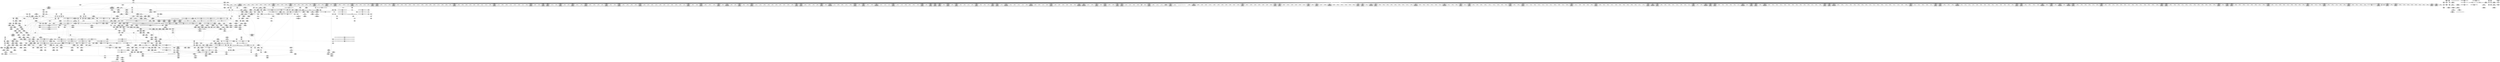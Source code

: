 digraph {
	CE0x59bbf60 [shape=record,shape=Mrecord,label="{CE0x59bbf60|12:_i32,_56:_i8*,_:_CRE_575,576_}"]
	CE0x59d5e40 [shape=record,shape=Mrecord,label="{CE0x59d5e40|__validate_creds:tmp4|include/linux/cred.h,173|*SummSource*}"]
	CE0x593cf50 [shape=record,shape=Mrecord,label="{CE0x593cf50|get_current:tmp2}"]
	CE0x5943af0 [shape=record,shape=Mrecord,label="{CE0x5943af0|i8_10|*Constant*|*SummSource*}"]
	CE0x59c5d30 [shape=record,shape=Mrecord,label="{CE0x59c5d30|12:_i32,_56:_i8*,_:_CRE_896,897_}"]
	CE0x59aed70 [shape=record,shape=Mrecord,label="{CE0x59aed70|12:_i32,_56:_i8*,_:_CRE_205,206_}"]
	CE0x5961380 [shape=record,shape=Mrecord,label="{CE0x5961380|cred_sid:tmp1|*SummSink*}"]
	CE0x59ab190 [shape=record,shape=Mrecord,label="{CE0x59ab190|12:_i32,_56:_i8*,_:_CRE_158,159_}"]
	CE0x5991fa0 [shape=record,shape=Mrecord,label="{CE0x5991fa0|12:_i32,_56:_i8*,_:_CRE_0,2_|*MultipleSource*|Function::inode_has_perm&Arg::inode::|*LoadInst*|security/selinux/hooks.c,1627|security/selinux/hooks.c,1611}"]
	CE0x59cfa60 [shape=record,shape=Mrecord,label="{CE0x59cfa60|i32_10|*Constant*|*SummSource*}"]
	CE0x5998160 [shape=record,shape=Mrecord,label="{CE0x5998160|i64*_getelementptr_inbounds_(_8_x_i64_,_8_x_i64_*___llvm_gcov_ctr154,_i64_0,_i64_2)|*Constant*|*SummSink*}"]
	CE0x59da9f0 [shape=record,shape=Mrecord,label="{CE0x59da9f0|inode_has_perm:tmp7|security/selinux/hooks.c,1611}"]
	CE0x59b20a0 [shape=record,shape=Mrecord,label="{CE0x59b20a0|12:_i32,_56:_i8*,_:_CRE_271,272_}"]
	CE0x5933490 [shape=record,shape=Mrecord,label="{CE0x5933490|104:_%struct.inode*,_:_CRE_165,166_}"]
	CE0x5940770 [shape=record,shape=Mrecord,label="{CE0x5940770|i64_5|*Constant*}"]
	CE0x5960820 [shape=record,shape=Mrecord,label="{CE0x5960820|COLLAPSED:_GCMRE___llvm_gcov_ctr154_internal_global_8_x_i64_zeroinitializer:_elem_0:default:}"]
	CE0x59621b0 [shape=record,shape=Mrecord,label="{CE0x59621b0|i64_1|*Constant*}"]
	CE0x595b5e0 [shape=record,shape=Mrecord,label="{CE0x595b5e0|dentry_has_perm:tmp}"]
	CE0x5960c00 [shape=record,shape=Mrecord,label="{CE0x5960c00|__validate_creds:call|include/linux/cred.h,173|*SummSink*}"]
	CE0x5992460 [shape=record,shape=Mrecord,label="{CE0x5992460|__validate_creds:lnot1|include/linux/cred.h,173}"]
	CE0x5987a40 [shape=record,shape=Mrecord,label="{CE0x5987a40|inode_has_perm:call4|security/selinux/hooks.c,1617|*SummSink*}"]
	CE0x5930860 [shape=record,shape=Mrecord,label="{CE0x5930860|selinux_quota_on:tobool|security/selinux/hooks.c,2044|*SummSink*}"]
	CE0x59b2db0 [shape=record,shape=Mrecord,label="{CE0x59b2db0|12:_i32,_56:_i8*,_:_CRE_282,283_}"]
	CE0x592c640 [shape=record,shape=Mrecord,label="{CE0x592c640|selinux_quota_on:tmp3|*SummSource*}"]
	CE0x59b66c0 [shape=record,shape=Mrecord,label="{CE0x59b66c0|12:_i32,_56:_i8*,_:_CRE_408,416_|*MultipleSource*|Function::inode_has_perm&Arg::inode::|*LoadInst*|security/selinux/hooks.c,1627|security/selinux/hooks.c,1611}"]
	CE0x59a15e0 [shape=record,shape=Mrecord,label="{CE0x59a15e0|GLOBAL:__invalid_creds|*Constant*}"]
	CE0x599ead0 [shape=record,shape=Mrecord,label="{CE0x599ead0|_call_void_mcount()_#3|*SummSource*}"]
	CE0x598a970 [shape=record,shape=Mrecord,label="{CE0x598a970|__validate_creds:bb}"]
	CE0x59b4900 [shape=record,shape=Mrecord,label="{CE0x59b4900|12:_i32,_56:_i8*,_:_CRE_305,306_}"]
	CE0x77c8990 [shape=record,shape=Mrecord,label="{CE0x77c8990|0:_i8,_:_GCMR_selinux_quota_on.__warned_internal_global_i8_0,_section_.data.unlikely_,_align_1:_elem_0:default:}"]
	CE0x59401d0 [shape=record,shape=Mrecord,label="{CE0x59401d0|GLOBAL:current_task|Global_var:current_task|*SummSink*}"]
	CE0x597d7a0 [shape=record,shape=Mrecord,label="{CE0x597d7a0|104:_%struct.inode*,_:_CRE_147,148_}"]
	CE0x5959390 [shape=record,shape=Mrecord,label="{CE0x5959390|12:_i32,_56:_i8*,_:_CRE_141,142_}"]
	CE0x595f9f0 [shape=record,shape=Mrecord,label="{CE0x595f9f0|inode_has_perm:tmp2}"]
	CE0x59abc40 [shape=record,shape=Mrecord,label="{CE0x59abc40|12:_i32,_56:_i8*,_:_CRE_167,168_}"]
	CE0x59bbbd0 [shape=record,shape=Mrecord,label="{CE0x59bbbd0|12:_i32,_56:_i8*,_:_CRE_572,573_}"]
	CE0x59b9310 [shape=record,shape=Mrecord,label="{CE0x59b9310|12:_i32,_56:_i8*,_:_CRE_508,512_|*MultipleSource*|Function::inode_has_perm&Arg::inode::|*LoadInst*|security/selinux/hooks.c,1627|security/selinux/hooks.c,1611}"]
	CE0x594f580 [shape=record,shape=Mrecord,label="{CE0x594f580|selinux_quota_on:land.lhs.true}"]
	CE0x59adf30 [shape=record,shape=Mrecord,label="{CE0x59adf30|12:_i32,_56:_i8*,_:_CRE_193,194_}"]
	CE0x5936150 [shape=record,shape=Mrecord,label="{CE0x5936150|i64*_getelementptr_inbounds_(_11_x_i64_,_11_x_i64_*___llvm_gcov_ctr152,_i64_0,_i64_8)|*Constant*|*SummSink*}"]
	CE0x59b7790 [shape=record,shape=Mrecord,label="{CE0x59b7790|12:_i32,_56:_i8*,_:_CRE_472,473_}"]
	CE0x599d050 [shape=record,shape=Mrecord,label="{CE0x599d050|__validate_creds:tmp}"]
	CE0x5932ef0 [shape=record,shape=Mrecord,label="{CE0x5932ef0|104:_%struct.inode*,_:_CRE_159,160_}"]
	CE0x5957d30 [shape=record,shape=Mrecord,label="{CE0x5957d30|cred_sid:tmp5|security/selinux/hooks.c,196|*SummSink*}"]
	CE0x59ae520 [shape=record,shape=Mrecord,label="{CE0x59ae520|12:_i32,_56:_i8*,_:_CRE_198,199_}"]
	CE0x599d130 [shape=record,shape=Mrecord,label="{CE0x599d130|__validate_creds:tmp|*SummSource*}"]
	CE0x599a800 [shape=record,shape=Mrecord,label="{CE0x599a800|12:_i32,_56:_i8*,_:_CRE_2,4_|*MultipleSource*|Function::inode_has_perm&Arg::inode::|*LoadInst*|security/selinux/hooks.c,1627|security/selinux/hooks.c,1611}"]
	CE0x59b5280 [shape=record,shape=Mrecord,label="{CE0x59b5280|12:_i32,_56:_i8*,_:_CRE_320,328_|*MultipleSource*|Function::inode_has_perm&Arg::inode::|*LoadInst*|security/selinux/hooks.c,1627|security/selinux/hooks.c,1611}"]
	CE0x59921c0 [shape=record,shape=Mrecord,label="{CE0x59921c0|__validate_creds:lnot|include/linux/cred.h,173|*SummSource*}"]
	CE0x59c7fa0 [shape=record,shape=Mrecord,label="{CE0x59c7fa0|12:_i32,_56:_i8*,_:_CRE_925,926_}"]
	CE0x59da010 [shape=record,shape=Mrecord,label="{CE0x59da010|inode_has_perm:expval|security/selinux/hooks.c,1611|*SummSink*}"]
	CE0x592d2a0 [shape=record,shape=Mrecord,label="{CE0x592d2a0|selinux_quota_on:bb|*SummSink*}"]
	CE0x59c9120 [shape=record,shape=Mrecord,label="{CE0x59c9120|12:_i32,_56:_i8*,_:_CRE_960,968_|*MultipleSource*|Function::inode_has_perm&Arg::inode::|*LoadInst*|security/selinux/hooks.c,1627|security/selinux/hooks.c,1611}"]
	CE0x59d5cd0 [shape=record,shape=Mrecord,label="{CE0x59d5cd0|__validate_creds:tmp4|include/linux/cred.h,173}"]
	CE0x59a0a40 [shape=record,shape=Mrecord,label="{CE0x59a0a40|__validate_creds:tmp6|include/linux/cred.h,174}"]
	CE0x59600b0 [shape=record,shape=Mrecord,label="{CE0x59600b0|__validate_creds:cred|Function::__validate_creds&Arg::cred::|*SummSource*}"]
	CE0x59d7cb0 [shape=record,shape=Mrecord,label="{CE0x59d7cb0|inode_has_perm:and|security/selinux/hooks.c,1611|*SummSource*}"]
	CE0x595edd0 [shape=record,shape=Mrecord,label="{CE0x595edd0|104:_%struct.inode*,_:_CRE_220,221_}"]
	CE0x59548d0 [shape=record,shape=Mrecord,label="{CE0x59548d0|i32_32768|*Constant*|*SummSource*}"]
	CE0x59dc8c0 [shape=record,shape=Mrecord,label="{CE0x59dc8c0|inode_has_perm:tmp10|security/selinux/hooks.c,1611|*SummSource*}"]
	CE0x59c47d0 [shape=record,shape=Mrecord,label="{CE0x59c47d0|12:_i32,_56:_i8*,_:_CRE_878,879_}"]
	CE0x5945eb0 [shape=record,shape=Mrecord,label="{CE0x5945eb0|inode_has_perm:inode|Function::inode_has_perm&Arg::inode::|*SummSource*}"]
	CE0x59bb250 [shape=record,shape=Mrecord,label="{CE0x59bb250|12:_i32,_56:_i8*,_:_CRE_564,565_}"]
	CE0x59c3f80 [shape=record,shape=Mrecord,label="{CE0x59c3f80|12:_i32,_56:_i8*,_:_CRE_871,872_}"]
	CE0x59ad350 [shape=record,shape=Mrecord,label="{CE0x59ad350|12:_i32,_56:_i8*,_:_CRE_183,184_}"]
	CE0x59c53b0 [shape=record,shape=Mrecord,label="{CE0x59c53b0|12:_i32,_56:_i8*,_:_CRE_888,889_}"]
	CE0x594c140 [shape=record,shape=Mrecord,label="{CE0x594c140|get_current:tmp4|./arch/x86/include/asm/current.h,14}"]
	CE0x59b82d0 [shape=record,shape=Mrecord,label="{CE0x59b82d0|12:_i32,_56:_i8*,_:_CRE_480,481_}"]
	CE0x59beb50 [shape=record,shape=Mrecord,label="{CE0x59beb50|12:_i32,_56:_i8*,_:_CRE_612,613_}"]
	CE0x594da60 [shape=record,shape=Mrecord,label="{CE0x594da60|i64*_getelementptr_inbounds_(_11_x_i64_,_11_x_i64_*___llvm_gcov_ctr152,_i64_0,_i64_9)|*Constant*|*SummSink*}"]
	CE0x59c0460 [shape=record,shape=Mrecord,label="{CE0x59c0460|12:_i32,_56:_i8*,_:_CRE_672,680_|*MultipleSource*|Function::inode_has_perm&Arg::inode::|*LoadInst*|security/selinux/hooks.c,1627|security/selinux/hooks.c,1611}"]
	CE0x5950bb0 [shape=record,shape=Mrecord,label="{CE0x5950bb0|selinux_quota_on:land.lhs.true|*SummSource*}"]
	CE0x5958960 [shape=record,shape=Mrecord,label="{CE0x5958960|12:_i32,_56:_i8*,_:_CRE_128,136_|*MultipleSource*|Function::inode_has_perm&Arg::inode::|*LoadInst*|security/selinux/hooks.c,1627|security/selinux/hooks.c,1611}"]
	CE0x59bb4b0 [shape=record,shape=Mrecord,label="{CE0x59bb4b0|12:_i32,_56:_i8*,_:_CRE_566,567_}"]
	CE0x59324c0 [shape=record,shape=Mrecord,label="{CE0x59324c0|selinux_quota_on:tmp14|security/selinux/hooks.c,2044}"]
	CE0x59bf860 [shape=record,shape=Mrecord,label="{CE0x59bf860|12:_i32,_56:_i8*,_:_CRE_623,624_}"]
	CE0x59a4510 [shape=record,shape=Mrecord,label="{CE0x59a4510|inode_has_perm:do.body|*SummSink*}"]
	CE0x592fd90 [shape=record,shape=Mrecord,label="{CE0x592fd90|i64*_getelementptr_inbounds_(_11_x_i64_,_11_x_i64_*___llvm_gcov_ctr152,_i64_0,_i64_0)|*Constant*|*SummSource*}"]
	CE0x598fc40 [shape=record,shape=Mrecord,label="{CE0x598fc40|_call_void_mcount()_#3}"]
	CE0x599d7e0 [shape=record,shape=Mrecord,label="{CE0x599d7e0|cred_sid:tmp2|*SummSink*}"]
	CE0x5960170 [shape=record,shape=Mrecord,label="{CE0x5960170|__validate_creds:cred|Function::__validate_creds&Arg::cred::|*SummSink*}"]
	CE0x59567e0 [shape=record,shape=Mrecord,label="{CE0x59567e0|__validate_creds:lnot1|include/linux/cred.h,173|*SummSink*}"]
	CE0x595d740 [shape=record,shape=Mrecord,label="{CE0x595d740|104:_%struct.inode*,_:_CRE_201,202_}"]
	CE0x5984af0 [shape=record,shape=Mrecord,label="{CE0x5984af0|104:_%struct.inode*,_:_CRE_288,296_|*MultipleSource*|Function::selinux_quota_on&Arg::dentry::|Function::dentry_has_perm&Arg::dentry::|security/selinux/hooks.c,1627}"]
	CE0x5984f30 [shape=record,shape=Mrecord,label="{CE0x5984f30|104:_%struct.inode*,_:_CRE_304,305_}"]
	CE0x59bab30 [shape=record,shape=Mrecord,label="{CE0x59bab30|12:_i32,_56:_i8*,_:_CRE_558,559_}"]
	CE0x59385e0 [shape=record,shape=Mrecord,label="{CE0x59385e0|get_current:tmp3}"]
	CE0x5929580 [shape=record,shape=Mrecord,label="{CE0x5929580|i64_1|*Constant*}"]
	CE0x596b640 [shape=record,shape=Mrecord,label="{CE0x596b640|selinux_quota_on:tmp10|security/selinux/hooks.c,2044|*SummSource*}"]
	CE0x595e6b0 [shape=record,shape=Mrecord,label="{CE0x595e6b0|104:_%struct.inode*,_:_CRE_214,215_}"]
	CE0x59ac490 [shape=record,shape=Mrecord,label="{CE0x59ac490|12:_i32,_56:_i8*,_:_CRE_174,175_}"]
	CE0x593f470 [shape=record,shape=Mrecord,label="{CE0x593f470|selinux_quota_on:tmp18|security/selinux/hooks.c,2044}"]
	CE0x597d8d0 [shape=record,shape=Mrecord,label="{CE0x597d8d0|104:_%struct.inode*,_:_CRE_149,150_}"]
	CE0x5983ae0 [shape=record,shape=Mrecord,label="{CE0x5983ae0|104:_%struct.inode*,_:_CRE_223,224_}"]
	CE0x59bb970 [shape=record,shape=Mrecord,label="{CE0x59bb970|12:_i32,_56:_i8*,_:_CRE_570,571_}"]
	"CONST[source:0(mediator),value:0(static)][purpose:{operation}][SnkIdx:3]"
	CE0x59ca070 [shape=record,shape=Mrecord,label="{CE0x59ca070|12:_i32,_56:_i8*,_:_CRE_984,988_|*MultipleSource*|Function::inode_has_perm&Arg::inode::|*LoadInst*|security/selinux/hooks.c,1627|security/selinux/hooks.c,1611}"]
	CE0x5932b30 [shape=record,shape=Mrecord,label="{CE0x5932b30|104:_%struct.inode*,_:_CRE_155,156_}"]
	CE0x59a3e30 [shape=record,shape=Mrecord,label="{CE0x59a3e30|cred_sid:tmp4|*LoadInst*|security/selinux/hooks.c,196}"]
	CE0x59bc550 [shape=record,shape=Mrecord,label="{CE0x59bc550|12:_i32,_56:_i8*,_:_CRE_580,581_}"]
	CE0x5937200 [shape=record,shape=Mrecord,label="{CE0x5937200|selinux_quota_on:do.end|*SummSink*}"]
	CE0x59330d0 [shape=record,shape=Mrecord,label="{CE0x59330d0|104:_%struct.inode*,_:_CRE_161,162_}"]
	CE0x5940310 [shape=record,shape=Mrecord,label="{CE0x5940310|inode_has_perm:if.end|*SummSink*}"]
	CE0x5939340 [shape=record,shape=Mrecord,label="{CE0x5939340|__validate_creds:lnot.ext|include/linux/cred.h,173}"]
	CE0x5965440 [shape=record,shape=Mrecord,label="{CE0x5965440|%struct.task_struct*_(%struct.task_struct**)*_asm_movq_%gs:$_1:P_,$0_,_r,im,_dirflag_,_fpsr_,_flags_}"]
	CE0x59b8c50 [shape=record,shape=Mrecord,label="{CE0x59b8c50|12:_i32,_56:_i8*,_:_CRE_488,496_|*MultipleSource*|Function::inode_has_perm&Arg::inode::|*LoadInst*|security/selinux/hooks.c,1627|security/selinux/hooks.c,1611}"]
	CE0x59bc2f0 [shape=record,shape=Mrecord,label="{CE0x59bc2f0|12:_i32,_56:_i8*,_:_CRE_578,579_}"]
	CE0x594a050 [shape=record,shape=Mrecord,label="{CE0x594a050|GLOBAL:dentry_has_perm|*Constant*}"]
	CE0x59ab650 [shape=record,shape=Mrecord,label="{CE0x59ab650|12:_i32,_56:_i8*,_:_CRE_162,163_}"]
	CE0x59db470 [shape=record,shape=Mrecord,label="{CE0x59db470|GLOBAL:__llvm_gcov_ctr154|Global_var:__llvm_gcov_ctr154|*SummSink*}"]
	CE0x59b7fa0 [shape=record,shape=Mrecord,label="{CE0x59b7fa0|12:_i32,_56:_i8*,_:_CRE_477,478_}"]
	CE0x593fec0 [shape=record,shape=Mrecord,label="{CE0x593fec0|%struct.task_struct*_(%struct.task_struct**)*_asm_movq_%gs:$_1:P_,$0_,_r,im,_dirflag_,_fpsr_,_flags_|*SummSink*}"]
	CE0x5934900 [shape=record,shape=Mrecord,label="{CE0x5934900|selinux_quota_on:tmp13|security/selinux/hooks.c,2044|*SummSink*}"]
	CE0x59baff0 [shape=record,shape=Mrecord,label="{CE0x59baff0|12:_i32,_56:_i8*,_:_CRE_562,563_}"]
	CE0x59378c0 [shape=record,shape=Mrecord,label="{CE0x59378c0|_call_void_lockdep_rcu_suspicious(i8*_getelementptr_inbounds_(_25_x_i8_,_25_x_i8_*_.str3,_i32_0,_i32_0),_i32_2044,_i8*_getelementptr_inbounds_(_45_x_i8_,_45_x_i8_*_.str12,_i32_0,_i32_0))_#10,_!dbg_!27728|security/selinux/hooks.c,2044}"]
	CE0x593c7b0 [shape=record,shape=Mrecord,label="{CE0x593c7b0|i64_4|*Constant*|*SummSink*}"]
	CE0x59ab8b0 [shape=record,shape=Mrecord,label="{CE0x59ab8b0|12:_i32,_56:_i8*,_:_CRE_164,165_}"]
	CE0x59f8010 [shape=record,shape=Mrecord,label="{CE0x59f8010|GLOBAL:__invalid_creds|*Constant*|*SummSink*}"]
	CE0x599f2d0 [shape=record,shape=Mrecord,label="{CE0x599f2d0|_ret_void,_!dbg_!27722|include/linux/cred.h,175}"]
	CE0x59c2f10 [shape=record,shape=Mrecord,label="{CE0x59c2f10|12:_i32,_56:_i8*,_:_CRE_840,848_|*MultipleSource*|Function::inode_has_perm&Arg::inode::|*LoadInst*|security/selinux/hooks.c,1627|security/selinux/hooks.c,1611}"]
	CE0x594a2e0 [shape=record,shape=Mrecord,label="{CE0x594a2e0|selinux_quota_on:land.lhs.true|*SummSink*}"]
	CE0x5964610 [shape=record,shape=Mrecord,label="{CE0x5964610|GLOBAL:creds_are_invalid|*Constant*}"]
	CE0x59c4900 [shape=record,shape=Mrecord,label="{CE0x59c4900|12:_i32,_56:_i8*,_:_CRE_879,880_}"]
	CE0x59b41e0 [shape=record,shape=Mrecord,label="{CE0x59b41e0|12:_i32,_56:_i8*,_:_CRE_299,300_}"]
	CE0x59f2800 [shape=record,shape=Mrecord,label="{CE0x59f2800|i32_3|*Constant*|*SummSink*}"]
	CE0x59b6060 [shape=record,shape=Mrecord,label="{CE0x59b6060|12:_i32,_56:_i8*,_:_CRE_384,388_|*MultipleSource*|Function::inode_has_perm&Arg::inode::|*LoadInst*|security/selinux/hooks.c,1627|security/selinux/hooks.c,1611}"]
	CE0x59afe20 [shape=record,shape=Mrecord,label="{CE0x59afe20|12:_i32,_56:_i8*,_:_CRE_242,243_}"]
	CE0x59c1a00 [shape=record,shape=Mrecord,label="{CE0x59c1a00|12:_i32,_56:_i8*,_:_CRE_752,756_|*MultipleSource*|Function::inode_has_perm&Arg::inode::|*LoadInst*|security/selinux/hooks.c,1627|security/selinux/hooks.c,1611}"]
	CE0x59a9aa0 [shape=record,shape=Mrecord,label="{CE0x59a9aa0|inode_has_perm:tmp13|security/selinux/hooks.c,1614}"]
	CE0x59a4220 [shape=record,shape=Mrecord,label="{CE0x59a4220|inode_has_perm:do.end|*SummSource*}"]
	CE0x5959d00 [shape=record,shape=Mrecord,label="{CE0x5959d00|104:_%struct.inode*,_:_CRE_183,184_}"]
	CE0x59d0350 [shape=record,shape=Mrecord,label="{CE0x59d0350|inode_has_perm:tmp15|*LoadInst*|security/selinux/hooks.c,1615|*SummSink*}"]
	CE0x5931af0 [shape=record,shape=Mrecord,label="{CE0x5931af0|COLLAPSED:_GCMRE___llvm_gcov_ctr152_internal_global_11_x_i64_zeroinitializer:_elem_0:default:}"]
	CE0x59cfea0 [shape=record,shape=Mrecord,label="{CE0x59cfea0|inode_has_perm:i_security|security/selinux/hooks.c,1615}"]
	CE0x5994700 [shape=record,shape=Mrecord,label="{CE0x5994700|dentry_has_perm:type|security/selinux/hooks.c,1630}"]
	CE0x595dc00 [shape=record,shape=Mrecord,label="{CE0x595dc00|104:_%struct.inode*,_:_CRE_205,206_}"]
	CE0x598a040 [shape=record,shape=Mrecord,label="{CE0x598a040|inode_has_perm:retval.0}"]
	CE0x59f9790 [shape=record,shape=Mrecord,label="{CE0x59f9790|cred_sid:bb|*SummSource*}"]
	CE0x59c7880 [shape=record,shape=Mrecord,label="{CE0x59c7880|12:_i32,_56:_i8*,_:_CRE_919,920_}"]
	CE0x599cc60 [shape=record,shape=Mrecord,label="{CE0x599cc60|GLOBAL:__validate_creds|*Constant*|*SummSink*}"]
	CE0x5958320 [shape=record,shape=Mrecord,label="{CE0x5958320|cred_sid:sid|security/selinux/hooks.c,197}"]
	CE0x5998a70 [shape=record,shape=Mrecord,label="{CE0x5998a70|inode_has_perm:tmp5|security/selinux/hooks.c,1609|*SummSource*}"]
	CE0x59c1180 [shape=record,shape=Mrecord,label="{CE0x59c1180|12:_i32,_56:_i8*,_:_CRE_712,728_|*MultipleSource*|Function::inode_has_perm&Arg::inode::|*LoadInst*|security/selinux/hooks.c,1627|security/selinux/hooks.c,1611}"]
	CE0x5941b80 [shape=record,shape=Mrecord,label="{CE0x5941b80|dentry_has_perm:tmp1|*SummSource*}"]
	CE0x59a5380 [shape=record,shape=Mrecord,label="{CE0x59a5380|0:_i32,_4:_i32,_8:_i32,_12:_i32,_:_CMRE_8,12_|*MultipleSource*|security/selinux/hooks.c,196|security/selinux/hooks.c,197|*LoadInst*|security/selinux/hooks.c,196}"]
	CE0x59cf2c0 [shape=record,shape=Mrecord,label="{CE0x59cf2c0|cred_sid:cred|Function::cred_sid&Arg::cred::|*SummSink*}"]
	CE0x597fe00 [shape=record,shape=Mrecord,label="{CE0x597fe00|104:_%struct.inode*,_:_CRE_90,91_}"]
	CE0x59b14c0 [shape=record,shape=Mrecord,label="{CE0x59b14c0|12:_i32,_56:_i8*,_:_CRE_261,262_}"]
	CE0x59c8920 [shape=record,shape=Mrecord,label="{CE0x59c8920|12:_i32,_56:_i8*,_:_CRE_933,934_}"]
	CE0x59bf4d0 [shape=record,shape=Mrecord,label="{CE0x59bf4d0|12:_i32,_56:_i8*,_:_CRE_620,621_}"]
	CE0x59c3100 [shape=record,shape=Mrecord,label="{CE0x59c3100|12:_i32,_56:_i8*,_:_CRE_848,856_|*MultipleSource*|Function::inode_has_perm&Arg::inode::|*LoadInst*|security/selinux/hooks.c,1627|security/selinux/hooks.c,1611}"]
	CE0x5951c10 [shape=record,shape=Mrecord,label="{CE0x5951c10|dentry_has_perm:bb|*SummSource*}"]
	CE0x594a5e0 [shape=record,shape=Mrecord,label="{CE0x594a5e0|selinux_quota_on:tmp16|security/selinux/hooks.c,2044}"]
	CE0x599c2f0 [shape=record,shape=Mrecord,label="{CE0x599c2f0|__validate_creds:lnot|include/linux/cred.h,173|*SummSink*}"]
	CE0x59c2ad0 [shape=record,shape=Mrecord,label="{CE0x59c2ad0|12:_i32,_56:_i8*,_:_CRE_824,832_|*MultipleSource*|Function::inode_has_perm&Arg::inode::|*LoadInst*|security/selinux/hooks.c,1627|security/selinux/hooks.c,1611}"]
	CE0x59c3d20 [shape=record,shape=Mrecord,label="{CE0x59c3d20|12:_i32,_56:_i8*,_:_CRE_869,870_}"]
	CE0x5985640 [shape=record,shape=Mrecord,label="{CE0x5985640|104:_%struct.inode*,_:_CRE_308,309_}"]
	CE0x59c9f40 [shape=record,shape=Mrecord,label="{CE0x59c9f40|12:_i32,_56:_i8*,_:_CRE_983,984_}"]
	CE0x59d7c40 [shape=record,shape=Mrecord,label="{CE0x59d7c40|inode_has_perm:and|security/selinux/hooks.c,1611}"]
	CE0x5964fe0 [shape=record,shape=Mrecord,label="{CE0x5964fe0|12:_i32,_56:_i8*,_:_CRE_76,80_|*MultipleSource*|Function::inode_has_perm&Arg::inode::|*LoadInst*|security/selinux/hooks.c,1627|security/selinux/hooks.c,1611}"]
	CE0x59dab20 [shape=record,shape=Mrecord,label="{CE0x59dab20|inode_has_perm:tmp8|security/selinux/hooks.c,1611}"]
	CE0x59827f0 [shape=record,shape=Mrecord,label="{CE0x59827f0|__validate_creds:tobool|include/linux/cred.h,173|*SummSink*}"]
	CE0x59b4440 [shape=record,shape=Mrecord,label="{CE0x59b4440|12:_i32,_56:_i8*,_:_CRE_301,302_}"]
	CE0x5967f00 [shape=record,shape=Mrecord,label="{CE0x5967f00|i64_5|*Constant*|*SummSink*}"]
	CE0x59b1d10 [shape=record,shape=Mrecord,label="{CE0x59b1d10|12:_i32,_56:_i8*,_:_CRE_268,269_}"]
	CE0x5950520 [shape=record,shape=Mrecord,label="{CE0x5950520|i8*_getelementptr_inbounds_(_45_x_i8_,_45_x_i8_*_.str12,_i32_0,_i32_0)|*Constant*}"]
	CE0x5946900 [shape=record,shape=Mrecord,label="{CE0x5946900|inode_has_perm:adp|Function::inode_has_perm&Arg::adp::|*SummSource*}"]
	CE0x59b1e40 [shape=record,shape=Mrecord,label="{CE0x59b1e40|12:_i32,_56:_i8*,_:_CRE_269,270_}"]
	CE0x597dba0 [shape=record,shape=Mrecord,label="{CE0x597dba0|104:_%struct.inode*,_:_CRE_152,153_}"]
	CE0x5989320 [shape=record,shape=Mrecord,label="{CE0x5989320|avc_has_perm:requested|Function::avc_has_perm&Arg::requested::}"]
	CE0x59c59a0 [shape=record,shape=Mrecord,label="{CE0x59c59a0|12:_i32,_56:_i8*,_:_CRE_893,894_}"]
	CE0x5985740 [shape=record,shape=Mrecord,label="{CE0x5985740|104:_%struct.inode*,_:_CRE_309,310_}"]
	CE0x5941bf0 [shape=record,shape=Mrecord,label="{CE0x5941bf0|dentry_has_perm:tmp1|*SummSink*}"]
	CE0x5933b20 [shape=record,shape=Mrecord,label="{CE0x5933b20|104:_%struct.inode*,_:_CRE_172,173_}"]
	CE0x597eba0 [shape=record,shape=Mrecord,label="{CE0x597eba0|12:_i32,_56:_i8*,_:_CRE_155,156_}"]
	CE0x59bf3a0 [shape=record,shape=Mrecord,label="{CE0x59bf3a0|12:_i32,_56:_i8*,_:_CRE_619,620_}"]
	CE0x59be430 [shape=record,shape=Mrecord,label="{CE0x59be430|12:_i32,_56:_i8*,_:_CRE_606,607_}"]
	CE0x595e0c0 [shape=record,shape=Mrecord,label="{CE0x595e0c0|104:_%struct.inode*,_:_CRE_209,210_}"]
	CE0x59bde40 [shape=record,shape=Mrecord,label="{CE0x59bde40|12:_i32,_56:_i8*,_:_CRE_601,602_}"]
	CE0x59bb5e0 [shape=record,shape=Mrecord,label="{CE0x59bb5e0|12:_i32,_56:_i8*,_:_CRE_567,568_}"]
	CE0x597dd60 [shape=record,shape=Mrecord,label="{CE0x597dd60|12:_i32,_56:_i8*,_:_CRE_143,144_}"]
	CE0x59b6f10 [shape=record,shape=Mrecord,label="{CE0x59b6f10|12:_i32,_56:_i8*,_:_CRE_440,448_|*MultipleSource*|Function::inode_has_perm&Arg::inode::|*LoadInst*|security/selinux/hooks.c,1627|security/selinux/hooks.c,1611}"]
	CE0x59bd390 [shape=record,shape=Mrecord,label="{CE0x59bd390|12:_i32,_56:_i8*,_:_CRE_592,593_}"]
	CE0x598e3c0 [shape=record,shape=Mrecord,label="{CE0x598e3c0|__validate_creds:tmp|*SummSink*}"]
	CE0x5988e10 [shape=record,shape=Mrecord,label="{CE0x5988e10|avc_has_perm:tclass|Function::avc_has_perm&Arg::tclass::|*SummSource*}"]
	CE0x5938140 [shape=record,shape=Mrecord,label="{CE0x5938140|selinux_quota_on:tmp12|security/selinux/hooks.c,2044}"]
	CE0x59aa640 [shape=record,shape=Mrecord,label="{CE0x59aa640|inode_has_perm:call|security/selinux/hooks.c,1614}"]
	CE0x598ac80 [shape=record,shape=Mrecord,label="{CE0x598ac80|__validate_creds:if.end}"]
	CE0x59bca10 [shape=record,shape=Mrecord,label="{CE0x59bca10|12:_i32,_56:_i8*,_:_CRE_584,585_}"]
	CE0x592fce0 [shape=record,shape=Mrecord,label="{CE0x592fce0|selinux_quota_on:land.lhs.true2|*SummSource*}"]
	CE0x59b02f0 [shape=record,shape=Mrecord,label="{CE0x59b02f0|12:_i32,_56:_i8*,_:_CRE_246,247_}"]
	CE0x59c5e60 [shape=record,shape=Mrecord,label="{CE0x59c5e60|12:_i32,_56:_i8*,_:_CRE_897,898_}"]
	CE0x5938300 [shape=record,shape=Mrecord,label="{CE0x5938300|selinux_quota_on:entry|*SummSource*}"]
	CE0x59aad00 [shape=record,shape=Mrecord,label="{CE0x59aad00|GLOBAL:cred_sid|*Constant*|*SummSource*}"]
	CE0x5943c90 [shape=record,shape=Mrecord,label="{CE0x5943c90|i8_10|*Constant*|*SummSink*}"]
	CE0x59f7da0 [shape=record,shape=Mrecord,label="{CE0x59f7da0|GLOBAL:__invalid_creds|*Constant*|*SummSource*}"]
	CE0x5940f80 [shape=record,shape=Mrecord,label="{CE0x5940f80|dentry_has_perm:ad|security/selinux/hooks.c, 1628}"]
	CE0x59bc090 [shape=record,shape=Mrecord,label="{CE0x59bc090|12:_i32,_56:_i8*,_:_CRE_576,577_}"]
	CE0x59d5b50 [shape=record,shape=Mrecord,label="{CE0x59d5b50|__validate_creds:tmp3|include/linux/cred.h,173|*SummSource*}"]
	CE0x59b46a0 [shape=record,shape=Mrecord,label="{CE0x59b46a0|12:_i32,_56:_i8*,_:_CRE_303,304_}"]
	CE0x5928a30 [shape=record,shape=Mrecord,label="{CE0x5928a30|selinux_quota_on:land.lhs.true2|*SummSink*}"]
	CE0x5988b00 [shape=record,shape=Mrecord,label="{CE0x5988b00|avc_has_perm:tsid|Function::avc_has_perm&Arg::tsid::|*SummSink*}"]
	CE0x5961970 [shape=record,shape=Mrecord,label="{CE0x5961970|_call_void___validate_creds(%struct.cred*_%cred,_i8*_getelementptr_inbounds_(_25_x_i8_,_25_x_i8_*_.str3,_i32_0,_i32_0),_i32_1609)_#10,_!dbg_!27719|security/selinux/hooks.c,1609}"]
	CE0x5989af0 [shape=record,shape=Mrecord,label="{CE0x5989af0|_ret_i32_%retval.0,_!dbg_!27728|security/selinux/avc.c,775|*SummSource*}"]
	CE0x59c9c40 [shape=record,shape=Mrecord,label="{CE0x59c9c40|12:_i32,_56:_i8*,_:_CRE_980,981_}"]
	CE0x5943e20 [shape=record,shape=Mrecord,label="{CE0x5943e20|dentry_has_perm:u|security/selinux/hooks.c,1631|*SummSource*}"]
	CE0x595e7e0 [shape=record,shape=Mrecord,label="{CE0x595e7e0|104:_%struct.inode*,_:_CRE_215,216_}"]
	CE0x59aeea0 [shape=record,shape=Mrecord,label="{CE0x59aeea0|12:_i32,_56:_i8*,_:_CRE_206,207_}"]
	CE0x59934a0 [shape=record,shape=Mrecord,label="{CE0x59934a0|12:_i32,_56:_i8*,_:_CRE_96,104_|*MultipleSource*|Function::inode_has_perm&Arg::inode::|*LoadInst*|security/selinux/hooks.c,1627|security/selinux/hooks.c,1611}"]
	CE0x59d53c0 [shape=record,shape=Mrecord,label="{CE0x59d53c0|__validate_creds:tmp2|include/linux/cred.h,173|*SummSink*}"]
	CE0x5938e90 [shape=record,shape=Mrecord,label="{CE0x5938e90|dentry_has_perm:cred|Function::dentry_has_perm&Arg::cred::|*SummSink*}"]
	CE0x5943d90 [shape=record,shape=Mrecord,label="{CE0x5943d90|dentry_has_perm:u|security/selinux/hooks.c,1631}"]
	CE0x597e220 [shape=record,shape=Mrecord,label="{CE0x597e220|12:_i32,_56:_i8*,_:_CRE_147,148_}"]
	CE0x59d0270 [shape=record,shape=Mrecord,label="{CE0x59d0270|inode_has_perm:i_security|security/selinux/hooks.c,1615|*SummSink*}"]
	CE0x6d5bc10 [shape=record,shape=Mrecord,label="{CE0x6d5bc10|i32_0|*Constant*|*SummSource*}"]
	CE0x59ae650 [shape=record,shape=Mrecord,label="{CE0x59ae650|12:_i32,_56:_i8*,_:_CRE_199,200_}"]
	CE0x595a410 [shape=record,shape=Mrecord,label="{CE0x595a410|104:_%struct.inode*,_:_CRE_190,191_}"]
	CE0x5991da0 [shape=record,shape=Mrecord,label="{CE0x5991da0|i32_4|*Constant*|*SummSource*}"]
	CE0x59dd660 [shape=record,shape=Mrecord,label="{CE0x59dd660|inode_has_perm:tmp11|security/selinux/hooks.c,1612|*SummSource*}"]
	CE0x594a650 [shape=record,shape=Mrecord,label="{CE0x594a650|selinux_quota_on:tmp16|security/selinux/hooks.c,2044|*SummSource*}"]
	CE0x59300d0 [shape=record,shape=Mrecord,label="{CE0x59300d0|i64_3|*Constant*}"]
	CE0x595cad0 [shape=record,shape=Mrecord,label="{CE0x595cad0|get_current:tmp3|*SummSource*}"]
	CE0x59cef00 [shape=record,shape=Mrecord,label="{CE0x59cef00|cred_sid:entry|*SummSource*}"]
	CE0x59c7030 [shape=record,shape=Mrecord,label="{CE0x59c7030|12:_i32,_56:_i8*,_:_CRE_912,913_}"]
	CE0x5996cb0 [shape=record,shape=Mrecord,label="{CE0x5996cb0|0:_i8,_8:_%struct.dentry*,_24:_%struct.selinux_audit_data*,_:_SCMRE_0,1_|*MultipleSource*|security/selinux/hooks.c, 1628|security/selinux/hooks.c,1630}"]
	CE0x5954430 [shape=record,shape=Mrecord,label="{CE0x5954430|selinux_quota_on:dentry|Function::selinux_quota_on&Arg::dentry::|*SummSink*}"]
	CE0x595af30 [shape=record,shape=Mrecord,label="{CE0x595af30|get_current:tmp2|*SummSink*}"]
	CE0x5959580 [shape=record,shape=Mrecord,label="{CE0x5959580|104:_%struct.inode*,_:_CRE_175,176_}"]
	CE0x59d6de0 [shape=record,shape=Mrecord,label="{CE0x59d6de0|inode_has_perm:sid3|security/selinux/hooks.c,1617}"]
	CE0x59d6550 [shape=record,shape=Mrecord,label="{CE0x59d6550|i64*_getelementptr_inbounds_(_8_x_i64_,_8_x_i64_*___llvm_gcov_ctr154,_i64_0,_i64_7)|*Constant*|*SummSource*}"]
	CE0x59f9a40 [shape=record,shape=Mrecord,label="{CE0x59f9a40|i64*_getelementptr_inbounds_(_2_x_i64_,_2_x_i64_*___llvm_gcov_ctr131,_i64_0,_i64_0)|*Constant*}"]
	CE0x594fb70 [shape=record,shape=Mrecord,label="{CE0x594fb70|i64*_getelementptr_inbounds_(_11_x_i64_,_11_x_i64_*___llvm_gcov_ctr152,_i64_0,_i64_6)|*Constant*|*SummSink*}"]
	CE0x5989820 [shape=record,shape=Mrecord,label="{CE0x5989820|avc_has_perm:auditdata|Function::avc_has_perm&Arg::auditdata::|*SummSource*}"]
	CE0x59bc8e0 [shape=record,shape=Mrecord,label="{CE0x59bc8e0|12:_i32,_56:_i8*,_:_CRE_583,584_}"]
	CE0x59a9b80 [shape=record,shape=Mrecord,label="{CE0x59a9b80|inode_has_perm:tmp13|security/selinux/hooks.c,1614|*SummSink*}"]
	CE0x598e4c0 [shape=record,shape=Mrecord,label="{CE0x598e4c0|__validate_creds:tmp1}"]
	CE0x599ef80 [shape=record,shape=Mrecord,label="{CE0x599ef80|i64*_getelementptr_inbounds_(_2_x_i64_,_2_x_i64_*___llvm_gcov_ctr131,_i64_0,_i64_1)|*Constant*|*SummSink*}"]
	CE0x599c490 [shape=record,shape=Mrecord,label="{CE0x599c490|inode_has_perm:tmp2|*SummSink*}"]
	CE0x59a7e50 [shape=record,shape=Mrecord,label="{CE0x59a7e50|cred_sid:tmp6|security/selinux/hooks.c,197}"]
	CE0x59c7e70 [shape=record,shape=Mrecord,label="{CE0x59c7e70|12:_i32,_56:_i8*,_:_CRE_924,925_}"]
	CE0x594ed60 [shape=record,shape=Mrecord,label="{CE0x594ed60|_ret_i32_%call5,_!dbg_!27740|security/selinux/hooks.c,2046|*SummSink*}"]
	CE0x59b3140 [shape=record,shape=Mrecord,label="{CE0x59b3140|12:_i32,_56:_i8*,_:_CRE_285,286_}"]
	CE0x594f1d0 [shape=record,shape=Mrecord,label="{CE0x594f1d0|get_current:bb|*SummSource*}"]
	CE0x59d5250 [shape=record,shape=Mrecord,label="{CE0x59d5250|__validate_creds:tmp3|include/linux/cred.h,173}"]
	CE0x59540c0 [shape=record,shape=Mrecord,label="{CE0x59540c0|selinux_quota_on:tmp17|security/selinux/hooks.c,2044|*SummSink*}"]
	CE0x5957a00 [shape=record,shape=Mrecord,label="{CE0x5957a00|cred_sid:tmp5|security/selinux/hooks.c,196}"]
	CE0x59c0240 [shape=record,shape=Mrecord,label="{CE0x59c0240|12:_i32,_56:_i8*,_:_CRE_664,672_|*MultipleSource*|Function::inode_has_perm&Arg::inode::|*LoadInst*|security/selinux/hooks.c,1627|security/selinux/hooks.c,1611}"]
	CE0x5958b80 [shape=record,shape=Mrecord,label="{CE0x5958b80|12:_i32,_56:_i8*,_:_CRE_136,137_}"]
	"CONST[source:1(input),value:2(dynamic)][purpose:{object}][SrcIdx:2]"
	CE0x5953d00 [shape=record,shape=Mrecord,label="{CE0x5953d00|i64_0|*Constant*|*SummSource*}"]
	CE0x595b650 [shape=record,shape=Mrecord,label="{CE0x595b650|COLLAPSED:_GCMRE___llvm_gcov_ctr153_internal_global_2_x_i64_zeroinitializer:_elem_0:default:}"]
	CE0x59b3d20 [shape=record,shape=Mrecord,label="{CE0x59b3d20|12:_i32,_56:_i8*,_:_CRE_295,296_}"]
	CE0x59d9600 [shape=record,shape=Mrecord,label="{CE0x59d9600|i64_0|*Constant*}"]
	CE0x599ab10 [shape=record,shape=Mrecord,label="{CE0x599ab10|12:_i32,_56:_i8*,_:_CRE_8,12_|*MultipleSource*|Function::inode_has_perm&Arg::inode::|*LoadInst*|security/selinux/hooks.c,1627|security/selinux/hooks.c,1611}"]
	CE0x59ca700 [shape=record,shape=Mrecord,label="{CE0x59ca700|inode_has_perm:tmp6|*LoadInst*|security/selinux/hooks.c,1611}"]
	CE0x5936a00 [shape=record,shape=Mrecord,label="{CE0x5936a00|dentry_has_perm:u|security/selinux/hooks.c,1631|*SummSink*}"]
	CE0x59a4060 [shape=record,shape=Mrecord,label="{CE0x59a4060|cred_sid:security|security/selinux/hooks.c,196|*SummSink*}"]
	CE0x595f420 [shape=record,shape=Mrecord,label="{CE0x595f420|selinux_quota_on:tobool1|security/selinux/hooks.c,2044}"]
	CE0x59b8eb0 [shape=record,shape=Mrecord,label="{CE0x59b8eb0|12:_i32,_56:_i8*,_:_CRE_500,504_|*MultipleSource*|Function::inode_has_perm&Arg::inode::|*LoadInst*|security/selinux/hooks.c,1627|security/selinux/hooks.c,1611}"]
	CE0x59457a0 [shape=record,shape=Mrecord,label="{CE0x59457a0|inode_has_perm:entry|*SummSink*}"]
	CE0x597f570 [shape=record,shape=Mrecord,label="{CE0x597f570|i64*_getelementptr_inbounds_(_2_x_i64_,_2_x_i64_*___llvm_gcov_ctr153,_i64_0,_i64_0)|*Constant*|*SummSource*}"]
	CE0x59624b0 [shape=record,shape=Mrecord,label="{CE0x59624b0|i32_22|*Constant*|*SummSink*}"]
	CE0x5985150 [shape=record,shape=Mrecord,label="{CE0x5985150|104:_%struct.inode*,_:_CRE_305,306_}"]
	CE0x5941b10 [shape=record,shape=Mrecord,label="{CE0x5941b10|dentry_has_perm:tmp1}"]
	CE0x59bcc70 [shape=record,shape=Mrecord,label="{CE0x59bcc70|12:_i32,_56:_i8*,_:_CRE_586,587_}"]
	CE0x5964960 [shape=record,shape=Mrecord,label="{CE0x5964960|GLOBAL:creds_are_invalid|*Constant*|*SummSource*}"]
	CE0x59c9340 [shape=record,shape=Mrecord,label="{CE0x59c9340|12:_i32,_56:_i8*,_:_CRE_968,976_|*MultipleSource*|Function::inode_has_perm&Arg::inode::|*LoadInst*|security/selinux/hooks.c,1627|security/selinux/hooks.c,1611}"]
	CE0x59a2ec0 [shape=record,shape=Mrecord,label="{CE0x59a2ec0|_call_void_mcount()_#3|*SummSink*}"]
	CE0x59b1000 [shape=record,shape=Mrecord,label="{CE0x59b1000|12:_i32,_56:_i8*,_:_CRE_257,258_}"]
	CE0x5957020 [shape=record,shape=Mrecord,label="{CE0x5957020|selinux_quota_on:tmp20|security/selinux/hooks.c,2044|*SummSink*}"]
	CE0x59c46a0 [shape=record,shape=Mrecord,label="{CE0x59c46a0|12:_i32,_56:_i8*,_:_CRE_877,878_}"]
	CE0x59af760 [shape=record,shape=Mrecord,label="{CE0x59af760|12:_i32,_56:_i8*,_:_CRE_232,236_|*MultipleSource*|Function::inode_has_perm&Arg::inode::|*LoadInst*|security/selinux/hooks.c,1627|security/selinux/hooks.c,1611}"]
	CE0x5932d10 [shape=record,shape=Mrecord,label="{CE0x5932d10|104:_%struct.inode*,_:_CRE_157,158_}"]
	CE0x593ceb0 [shape=record,shape=Mrecord,label="{CE0x593ceb0|i64*_getelementptr_inbounds_(_2_x_i64_,_2_x_i64_*___llvm_gcov_ctr98,_i64_0,_i64_1)|*Constant*|*SummSink*}"]
	CE0x59a93c0 [shape=record,shape=Mrecord,label="{CE0x59a93c0|i64*_getelementptr_inbounds_(_8_x_i64_,_8_x_i64_*___llvm_gcov_ctr154,_i64_0,_i64_6)|*Constant*}"]
	CE0x595ce30 [shape=record,shape=Mrecord,label="{CE0x595ce30|GLOBAL:__validate_creds|*Constant*}"]
	CE0x5953ed0 [shape=record,shape=Mrecord,label="{CE0x5953ed0|selinux_quota_on:tmp17|security/selinux/hooks.c,2044|*SummSource*}"]
	CE0x595a1b0 [shape=record,shape=Mrecord,label="{CE0x595a1b0|104:_%struct.inode*,_:_CRE_188,189_}"]
	CE0x59b9530 [shape=record,shape=Mrecord,label="{CE0x59b9530|12:_i32,_56:_i8*,_:_CRE_512,520_|*MultipleSource*|Function::inode_has_perm&Arg::inode::|*LoadInst*|security/selinux/hooks.c,1627|security/selinux/hooks.c,1611}"]
	CE0x59b47d0 [shape=record,shape=Mrecord,label="{CE0x59b47d0|12:_i32,_56:_i8*,_:_CRE_304,305_}"]
	CE0x59f9440 [shape=record,shape=Mrecord,label="{CE0x59f9440|__validate_creds:tmp9|include/linux/cred.h,175|*SummSink*}"]
	CE0x5928ae0 [shape=record,shape=Mrecord,label="{CE0x5928ae0|selinux_quota_on:tmp|*SummSource*}"]
	CE0x594afb0 [shape=record,shape=Mrecord,label="{CE0x594afb0|i32_0|*Constant*}"]
	CE0x5959fd0 [shape=record,shape=Mrecord,label="{CE0x5959fd0|104:_%struct.inode*,_:_CRE_186,187_}"]
	CE0x6f06470 [shape=record,shape=Mrecord,label="{CE0x6f06470|selinux_quota_on:bb}"]
	CE0x59ab2c0 [shape=record,shape=Mrecord,label="{CE0x59ab2c0|12:_i32,_56:_i8*,_:_CRE_159,160_}"]
	CE0x59abb10 [shape=record,shape=Mrecord,label="{CE0x59abb10|12:_i32,_56:_i8*,_:_CRE_166,167_}"]
	CE0x59d1600 [shape=record,shape=Mrecord,label="{CE0x59d1600|28:_i32,_32:_i16,_:_CRE_28,32_|*MultipleSource*|*LoadInst*|security/selinux/hooks.c,1615|security/selinux/hooks.c,1615|security/selinux/hooks.c,1617}"]
	CE0x59b9970 [shape=record,shape=Mrecord,label="{CE0x59b9970|12:_i32,_56:_i8*,_:_CRE_528,536_|*MultipleSource*|Function::inode_has_perm&Arg::inode::|*LoadInst*|security/selinux/hooks.c,1627|security/selinux/hooks.c,1611}"]
	CE0x5931fc0 [shape=record,shape=Mrecord,label="{CE0x5931fc0|selinux_quota_on:tmp3|*SummSink*}"]
	CE0x59b0040 [shape=record,shape=Mrecord,label="{CE0x59b0040|12:_i32,_56:_i8*,_:_CRE_243,244_}"]
	CE0x59333a0 [shape=record,shape=Mrecord,label="{CE0x59333a0|104:_%struct.inode*,_:_CRE_164,165_}"]
	CE0x59b8d80 [shape=record,shape=Mrecord,label="{CE0x59b8d80|12:_i32,_56:_i8*,_:_CRE_496,500_|*MultipleSource*|Function::inode_has_perm&Arg::inode::|*LoadInst*|security/selinux/hooks.c,1627|security/selinux/hooks.c,1611}"]
	CE0x59b08e0 [shape=record,shape=Mrecord,label="{CE0x59b08e0|12:_i32,_56:_i8*,_:_CRE_251,252_}"]
	CE0x5954310 [shape=record,shape=Mrecord,label="{CE0x5954310|_call_void_mcount()_#3|*SummSource*}"]
	CE0x599fff0 [shape=record,shape=Mrecord,label="{CE0x599fff0|104:_%struct.inode*,_:_CRE_315,316_}"]
	CE0x5952f80 [shape=record,shape=Mrecord,label="{CE0x5952f80|selinux_quota_on:call5|security/selinux/hooks.c,2046}"]
	"CONST[source:0(mediator),value:2(dynamic)][purpose:{object}][SnkIdx:2]"
	CE0x5988490 [shape=record,shape=Mrecord,label="{CE0x5988490|avc_has_perm:entry|*SummSink*}"]
	CE0x5932610 [shape=record,shape=Mrecord,label="{CE0x5932610|selinux_quota_on:tmp14|security/selinux/hooks.c,2044|*SummSink*}"]
	CE0x59aeb10 [shape=record,shape=Mrecord,label="{CE0x59aeb10|12:_i32,_56:_i8*,_:_CRE_203,204_}"]
	CE0x595a8d0 [shape=record,shape=Mrecord,label="{CE0x595a8d0|104:_%struct.inode*,_:_CRE_194,195_}"]
	CE0x599ee20 [shape=record,shape=Mrecord,label="{CE0x599ee20|i64*_getelementptr_inbounds_(_2_x_i64_,_2_x_i64_*___llvm_gcov_ctr131,_i64_0,_i64_1)|*Constant*|*SummSource*}"]
	CE0x59f8720 [shape=record,shape=Mrecord,label="{CE0x59f8720|__validate_creds:tmp8|include/linux/cred.h,175}"]
	CE0x5999310 [shape=record,shape=Mrecord,label="{CE0x5999310|inode_has_perm:if.end}"]
	CE0x59c1e40 [shape=record,shape=Mrecord,label="{CE0x59c1e40|12:_i32,_56:_i8*,_:_CRE_768,776_|*MultipleSource*|Function::inode_has_perm&Arg::inode::|*LoadInst*|security/selinux/hooks.c,1627|security/selinux/hooks.c,1611}"]
	CE0x5990570 [shape=record,shape=Mrecord,label="{CE0x5990570|_call_void_mcount()_#3}"]
	CE0x59998b0 [shape=record,shape=Mrecord,label="{CE0x59998b0|inode_has_perm:tmp1|*SummSink*}"]
	CE0x5989570 [shape=record,shape=Mrecord,label="{CE0x5989570|avc_has_perm:requested|Function::avc_has_perm&Arg::requested::|*SummSink*}"]
	CE0x599f450 [shape=record,shape=Mrecord,label="{CE0x599f450|_ret_void,_!dbg_!27722|include/linux/cred.h,175|*SummSource*}"]
	CE0x59c4b60 [shape=record,shape=Mrecord,label="{CE0x59c4b60|12:_i32,_56:_i8*,_:_CRE_881,882_}"]
	CE0x59aae30 [shape=record,shape=Mrecord,label="{CE0x59aae30|GLOBAL:cred_sid|*Constant*|*SummSink*}"]
	CE0x597dfc0 [shape=record,shape=Mrecord,label="{CE0x597dfc0|12:_i32,_56:_i8*,_:_CRE_145,146_}"]
	CE0x59a51f0 [shape=record,shape=Mrecord,label="{CE0x59a51f0|0:_i32,_4:_i32,_8:_i32,_12:_i32,_:_CMRE_0,4_|*MultipleSource*|security/selinux/hooks.c,196|security/selinux/hooks.c,197|*LoadInst*|security/selinux/hooks.c,196}"]
	CE0x5930440 [shape=record,shape=Mrecord,label="{CE0x5930440|selinux_quota_on:land.lhs.true2}"]
	CE0x5931db0 [shape=record,shape=Mrecord,label="{CE0x5931db0|i64_1|*Constant*|*SummSource*}"]
	CE0x5929200 [shape=record,shape=Mrecord,label="{CE0x5929200|selinux_quota_on:tmp2}"]
	CE0x593bf70 [shape=record,shape=Mrecord,label="{CE0x593bf70|get_current:tmp1}"]
	CE0x59b07b0 [shape=record,shape=Mrecord,label="{CE0x59b07b0|12:_i32,_56:_i8*,_:_CRE_250,251_}"]
	CE0x59887d0 [shape=record,shape=Mrecord,label="{CE0x59887d0|avc_has_perm:tsid|Function::avc_has_perm&Arg::tsid::}"]
	CE0x5962f80 [shape=record,shape=Mrecord,label="{CE0x5962f80|i8*_getelementptr_inbounds_(_25_x_i8_,_25_x_i8_*_.str3,_i32_0,_i32_0)|*Constant*}"]
	CE0x59dac90 [shape=record,shape=Mrecord,label="{CE0x59dac90|inode_has_perm:tmp7|security/selinux/hooks.c,1611|*SummSource*}"]
	CE0x5931830 [shape=record,shape=Mrecord,label="{CE0x5931830|selinux_quota_on:tmp4|security/selinux/hooks.c,2044|*SummSink*}"]
	CE0x5986310 [shape=record,shape=Mrecord,label="{CE0x5986310|i64*_getelementptr_inbounds_(_2_x_i64_,_2_x_i64_*___llvm_gcov_ctr98,_i64_0,_i64_1)|*Constant*}"]
	CE0x5944db0 [shape=record,shape=Mrecord,label="{CE0x5944db0|dentry_has_perm:call|security/selinux/hooks.c,1632|*SummSource*}"]
	CE0x595c230 [shape=record,shape=Mrecord,label="{CE0x595c230|dentry_has_perm:tmp3}"]
	CE0x595e450 [shape=record,shape=Mrecord,label="{CE0x595e450|104:_%struct.inode*,_:_CRE_212,213_}"]
	CE0x59907b0 [shape=record,shape=Mrecord,label="{CE0x59907b0|__validate_creds:tmp1|*SummSink*}"]
	CE0x59f21d0 [shape=record,shape=Mrecord,label="{CE0x59f21d0|inode_has_perm:tmp16|security/selinux/hooks.c,1615|*SummSink*}"]
	CE0x59ae780 [shape=record,shape=Mrecord,label="{CE0x59ae780|12:_i32,_56:_i8*,_:_CRE_200,201_}"]
	CE0x59ad6e0 [shape=record,shape=Mrecord,label="{CE0x59ad6e0|12:_i32,_56:_i8*,_:_CRE_186,187_}"]
	CE0x5950ce0 [shape=record,shape=Mrecord,label="{CE0x5950ce0|i64_1|*Constant*|*SummSink*}"]
	CE0x59cf7f0 [shape=record,shape=Mrecord,label="{CE0x59cf7f0|inode_has_perm:i_security|security/selinux/hooks.c,1615|*SummSource*}"]
	CE0x5995320 [shape=record,shape=Mrecord,label="{CE0x5995320|i64*_getelementptr_inbounds_(_5_x_i64_,_5_x_i64_*___llvm_gcov_ctr155,_i64_0,_i64_3)|*Constant*|*SummSource*}"]
	CE0x59c41e0 [shape=record,shape=Mrecord,label="{CE0x59c41e0|12:_i32,_56:_i8*,_:_CRE_873,874_}"]
	CE0x595aa70 [shape=record,shape=Mrecord,label="{CE0x595aa70|inode_has_perm:i_flags|security/selinux/hooks.c,1611}"]
	CE0x59583b0 [shape=record,shape=Mrecord,label="{CE0x59583b0|cred_sid:sid|security/selinux/hooks.c,197|*SummSink*}"]
	CE0x59b3600 [shape=record,shape=Mrecord,label="{CE0x59b3600|12:_i32,_56:_i8*,_:_CRE_289,290_}"]
	CE0x595f030 [shape=record,shape=Mrecord,label="{CE0x595f030|104:_%struct.inode*,_:_CRE_222,223_}"]
	CE0x6c2a2a0 [shape=record,shape=Mrecord,label="{CE0x6c2a2a0|selinux_quota_on:tmp7|security/selinux/hooks.c,2044|*SummSink*}"]
	CE0x593bb80 [shape=record,shape=Mrecord,label="{CE0x593bb80|i32_78|*Constant*|*SummSink*}"]
	CE0x593d220 [shape=record,shape=Mrecord,label="{CE0x593d220|i32_0|*Constant*}"]
	CE0x59b3990 [shape=record,shape=Mrecord,label="{CE0x59b3990|12:_i32,_56:_i8*,_:_CRE_292,293_}"]
	CE0x59c5020 [shape=record,shape=Mrecord,label="{CE0x59c5020|12:_i32,_56:_i8*,_:_CRE_885,886_}"]
	CE0x5935950 [shape=record,shape=Mrecord,label="{CE0x5935950|i32_2044|*Constant*}"]
	CE0x59bfbf0 [shape=record,shape=Mrecord,label="{CE0x59bfbf0|12:_i32,_56:_i8*,_:_CRE_640,648_|*MultipleSource*|Function::inode_has_perm&Arg::inode::|*LoadInst*|security/selinux/hooks.c,1627|security/selinux/hooks.c,1611}"]
	CE0x598fee0 [shape=record,shape=Mrecord,label="{CE0x598fee0|_call_void_mcount()_#3|*SummSource*}"]
	CE0x595d3b0 [shape=record,shape=Mrecord,label="{CE0x595d3b0|104:_%struct.inode*,_:_CRE_198,199_}"]
	CE0x598e450 [shape=record,shape=Mrecord,label="{CE0x598e450|i64_1|*Constant*}"]
	CE0x59b4ef0 [shape=record,shape=Mrecord,label="{CE0x59b4ef0|12:_i32,_56:_i8*,_:_CRE_310,311_}"]
	CE0x59b6280 [shape=record,shape=Mrecord,label="{CE0x59b6280|12:_i32,_56:_i8*,_:_CRE_392,400_|*MultipleSource*|Function::inode_has_perm&Arg::inode::|*LoadInst*|security/selinux/hooks.c,1627|security/selinux/hooks.c,1611}"]
	CE0x59397c0 [shape=record,shape=Mrecord,label="{CE0x59397c0|_ret_i32_%call,_!dbg_!27723|security/selinux/hooks.c,1632|*SummSource*}"]
	CE0x59cfd90 [shape=record,shape=Mrecord,label="{CE0x59cfd90|inode_has_perm:tmp15|*LoadInst*|security/selinux/hooks.c,1615}"]
	CE0x595ea40 [shape=record,shape=Mrecord,label="{CE0x595ea40|104:_%struct.inode*,_:_CRE_217,218_}"]
	CE0x5953d70 [shape=record,shape=Mrecord,label="{CE0x5953d70|i64_0|*Constant*|*SummSink*}"]
	CE0x59d5bc0 [shape=record,shape=Mrecord,label="{CE0x59d5bc0|__validate_creds:tmp3|include/linux/cred.h,173|*SummSink*}"]
	CE0x597d410 [shape=record,shape=Mrecord,label="{CE0x597d410|104:_%struct.inode*,_:_CRE_145,146_}"]
	CE0x59a0120 [shape=record,shape=Mrecord,label="{CE0x59a0120|104:_%struct.inode*,_:_CRE_316,317_}"]
	CE0x59c0020 [shape=record,shape=Mrecord,label="{CE0x59c0020|12:_i32,_56:_i8*,_:_CRE_656,664_|*MultipleSource*|Function::inode_has_perm&Arg::inode::|*LoadInst*|security/selinux/hooks.c,1627|security/selinux/hooks.c,1611}"]
	CE0x59a7b70 [shape=record,shape=Mrecord,label="{CE0x59a7b70|0:_i32,_4:_i32,_8:_i32,_12:_i32,_:_CMRE_16,20_|*MultipleSource*|security/selinux/hooks.c,196|security/selinux/hooks.c,197|*LoadInst*|security/selinux/hooks.c,196}"]
	CE0x5931360 [shape=record,shape=Mrecord,label="{CE0x5931360|selinux_quota_on:tmp4|security/selinux/hooks.c,2044|*SummSource*}"]
	CE0x5928290 [shape=record,shape=Mrecord,label="{CE0x5928290|dentry_has_perm:bb|*SummSink*}"]
	CE0x59ae190 [shape=record,shape=Mrecord,label="{CE0x59ae190|12:_i32,_56:_i8*,_:_CRE_195,196_}"]
	CE0x59a4350 [shape=record,shape=Mrecord,label="{CE0x59a4350|inode_has_perm:do.body}"]
	CE0x59dc510 [shape=record,shape=Mrecord,label="{CE0x59dc510|inode_has_perm:tmp9|security/selinux/hooks.c,1611|*SummSink*}"]
	CE0x59a3d60 [shape=record,shape=Mrecord,label="{CE0x59a3d60|i32_22|*Constant*|*SummSource*}"]
	CE0x5929840 [shape=record,shape=Mrecord,label="{CE0x5929840|selinux_quota_on:tmp|*SummSink*}"]
	CE0x597ce80 [shape=record,shape=Mrecord,label="{CE0x597ce80|104:_%struct.inode*,_:_CRE_96,104_|*MultipleSource*|Function::selinux_quota_on&Arg::dentry::|Function::dentry_has_perm&Arg::dentry::|security/selinux/hooks.c,1627}"]
	CE0x59871b0 [shape=record,shape=Mrecord,label="{CE0x59871b0|inode_has_perm:tmp18|security/selinux/hooks.c,1617}"]
	CE0x5940da0 [shape=record,shape=Mrecord,label="{CE0x5940da0|i64*_getelementptr_inbounds_(_2_x_i64_,_2_x_i64_*___llvm_gcov_ctr153,_i64_0,_i64_1)|*Constant*}"]
	CE0x598b960 [shape=record,shape=Mrecord,label="{CE0x598b960|__validate_creds:if.then|*SummSource*}"]
	CE0x59c6ca0 [shape=record,shape=Mrecord,label="{CE0x59c6ca0|12:_i32,_56:_i8*,_:_CRE_909,910_}"]
	CE0x59389e0 [shape=record,shape=Mrecord,label="{CE0x59389e0|i32_32768|*Constant*}"]
	CE0x59a4d50 [shape=record,shape=Mrecord,label="{CE0x59a4d50|COLLAPSED:_GCMRE___llvm_gcov_ctr131_internal_global_2_x_i64_zeroinitializer:_elem_0:default:}"]
	CE0x593bb10 [shape=record,shape=Mrecord,label="{CE0x593bb10|i32_78|*Constant*}"]
	CE0x5146140 [shape=record,shape=Mrecord,label="{CE0x5146140|selinux_quota_on:tmp8|security/selinux/hooks.c,2044|*SummSource*}"]
	CE0x592c5d0 [shape=record,shape=Mrecord,label="{CE0x592c5d0|selinux_quota_on:tmp3}"]
	CE0x59b4b60 [shape=record,shape=Mrecord,label="{CE0x59b4b60|12:_i32,_56:_i8*,_:_CRE_307,308_}"]
	CE0x59c1c20 [shape=record,shape=Mrecord,label="{CE0x59c1c20|12:_i32,_56:_i8*,_:_CRE_760,768_|*MultipleSource*|Function::inode_has_perm&Arg::inode::|*LoadInst*|security/selinux/hooks.c,1627|security/selinux/hooks.c,1611}"]
	CE0x59c4ef0 [shape=record,shape=Mrecord,label="{CE0x59c4ef0|12:_i32,_56:_i8*,_:_CRE_884,885_}"]
	CE0x593ca90 [shape=record,shape=Mrecord,label="{CE0x593ca90|i64*_getelementptr_inbounds_(_2_x_i64_,_2_x_i64_*___llvm_gcov_ctr98,_i64_0,_i64_1)|*Constant*|*SummSource*}"]
	CE0x5995010 [shape=record,shape=Mrecord,label="{CE0x5995010|i64*_getelementptr_inbounds_(_5_x_i64_,_5_x_i64_*___llvm_gcov_ctr155,_i64_0,_i64_3)|*Constant*}"]
	CE0x595f6c0 [shape=record,shape=Mrecord,label="{CE0x595f6c0|i64*_getelementptr_inbounds_(_8_x_i64_,_8_x_i64_*___llvm_gcov_ctr154,_i64_0,_i64_1)|*Constant*|*SummSink*}"]
	CE0x599d770 [shape=record,shape=Mrecord,label="{CE0x599d770|cred_sid:tmp2|*SummSource*}"]
	CE0x59429b0 [shape=record,shape=Mrecord,label="{CE0x59429b0|selinux_quota_on:do.body|*SummSource*}"]
	CE0x59ba660 [shape=record,shape=Mrecord,label="{CE0x59ba660|12:_i32,_56:_i8*,_:_CRE_554,555_}"]
	CE0x598a350 [shape=record,shape=Mrecord,label="{CE0x598a350|inode_has_perm:tmp20|security/selinux/hooks.c,1618}"]
	CE0x59cab70 [shape=record,shape=Mrecord,label="{CE0x59cab70|inode_has_perm:tmp6|*LoadInst*|security/selinux/hooks.c,1611|*SummSink*}"]
	CE0x592f040 [shape=record,shape=Mrecord,label="{CE0x592f040|selinux_quota_on:if.end|*SummSource*}"]
	CE0x5954780 [shape=record,shape=Mrecord,label="{CE0x5954780|dentry_has_perm:dentry|Function::dentry_has_perm&Arg::dentry::|*SummSource*}"]
	CE0x59b5150 [shape=record,shape=Mrecord,label="{CE0x59b5150|12:_i32,_56:_i8*,_:_CRE_312,320_|*MultipleSource*|Function::inode_has_perm&Arg::inode::|*LoadInst*|security/selinux/hooks.c,1627|security/selinux/hooks.c,1611}"]
	CE0x59f23e0 [shape=record,shape=Mrecord,label="{CE0x59f23e0|i32_3|*Constant*}"]
	CE0x5933850 [shape=record,shape=Mrecord,label="{CE0x5933850|104:_%struct.inode*,_:_CRE_169,170_}"]
	CE0x59972a0 [shape=record,shape=Mrecord,label="{CE0x59972a0|i64*_getelementptr_inbounds_(_2_x_i64_,_2_x_i64_*___llvm_gcov_ctr98,_i64_0,_i64_0)|*Constant*}"]
	CE0x59c6580 [shape=record,shape=Mrecord,label="{CE0x59c6580|12:_i32,_56:_i8*,_:_CRE_903,904_}"]
	CE0x598ec00 [shape=record,shape=Mrecord,label="{CE0x598ec00|i32_0|*Constant*}"]
	CE0x595aa00 [shape=record,shape=Mrecord,label="{CE0x595aa00|104:_%struct.inode*,_:_CRE_195,196_}"]
	CE0x59cf250 [shape=record,shape=Mrecord,label="{CE0x59cf250|cred_sid:cred|Function::cred_sid&Arg::cred::|*SummSource*}"]
	CE0x59b8660 [shape=record,shape=Mrecord,label="{CE0x59b8660|12:_i32,_56:_i8*,_:_CRE_483,484_}"]
	CE0x59b5020 [shape=record,shape=Mrecord,label="{CE0x59b5020|12:_i32,_56:_i8*,_:_CRE_311,312_}"]
	CE0x59bd130 [shape=record,shape=Mrecord,label="{CE0x59bd130|12:_i32,_56:_i8*,_:_CRE_590,591_}"]
	CE0x59db1d0 [shape=record,shape=Mrecord,label="{CE0x59db1d0|GLOBAL:__llvm_gcov_ctr154|Global_var:__llvm_gcov_ctr154}"]
	CE0x59bf270 [shape=record,shape=Mrecord,label="{CE0x59bf270|12:_i32,_56:_i8*,_:_CRE_618,619_}"]
	CE0x59b1be0 [shape=record,shape=Mrecord,label="{CE0x59b1be0|12:_i32,_56:_i8*,_:_CRE_267,268_}"]
	CE0x594c810 [shape=record,shape=Mrecord,label="{CE0x594c810|dentry_has_perm:av|Function::dentry_has_perm&Arg::av::|*SummSource*}"]
	CE0x59a0250 [shape=record,shape=Mrecord,label="{CE0x59a0250|104:_%struct.inode*,_:_CRE_317,318_}"]
	CE0x59b33a0 [shape=record,shape=Mrecord,label="{CE0x59b33a0|12:_i32,_56:_i8*,_:_CRE_287,288_}"]
	CE0x597f500 [shape=record,shape=Mrecord,label="{CE0x597f500|i64*_getelementptr_inbounds_(_2_x_i64_,_2_x_i64_*___llvm_gcov_ctr153,_i64_0,_i64_0)|*Constant*}"]
	CE0x59c0f90 [shape=record,shape=Mrecord,label="{CE0x59c0f90|12:_i32,_56:_i8*,_:_CRE_704,712_|*MultipleSource*|Function::inode_has_perm&Arg::inode::|*LoadInst*|security/selinux/hooks.c,1627|security/selinux/hooks.c,1611}"]
	CE0x5993250 [shape=record,shape=Mrecord,label="{CE0x5993250|12:_i32,_56:_i8*,_:_CRE_88,96_|*MultipleSource*|Function::inode_has_perm&Arg::inode::|*LoadInst*|security/selinux/hooks.c,1627|security/selinux/hooks.c,1611}"]
	CE0x595c420 [shape=record,shape=Mrecord,label="{CE0x595c420|dentry_has_perm:tmp3|*SummSource*}"]
	CE0x593bbf0 [shape=record,shape=Mrecord,label="{CE0x593bbf0|i32_78|*Constant*|*SummSource*}"]
	CE0x59bd720 [shape=record,shape=Mrecord,label="{CE0x59bd720|12:_i32,_56:_i8*,_:_CRE_595,596_}"]
	CE0x595de60 [shape=record,shape=Mrecord,label="{CE0x595de60|104:_%struct.inode*,_:_CRE_207,208_}"]
	CE0x59c7ae0 [shape=record,shape=Mrecord,label="{CE0x59c7ae0|12:_i32,_56:_i8*,_:_CRE_921,922_}"]
	CE0x5146070 [shape=record,shape=Mrecord,label="{CE0x5146070|selinux_quota_on:tmp8|security/selinux/hooks.c,2044}"]
	CE0x59c80d0 [shape=record,shape=Mrecord,label="{CE0x59c80d0|12:_i32,_56:_i8*,_:_CRE_926,927_}"]
	CE0x59b6b00 [shape=record,shape=Mrecord,label="{CE0x59b6b00|12:_i32,_56:_i8*,_:_CRE_424,432_|*MultipleSource*|Function::inode_has_perm&Arg::inode::|*LoadInst*|security/selinux/hooks.c,1627|security/selinux/hooks.c,1611}"]
	CE0x59f9910 [shape=record,shape=Mrecord,label="{CE0x59f9910|cred_sid:bb|*SummSink*}"]
	CE0x59b2a20 [shape=record,shape=Mrecord,label="{CE0x59b2a20|12:_i32,_56:_i8*,_:_CRE_279,280_}"]
	CE0x59d2980 [shape=record,shape=Mrecord,label="{CE0x59d2980|inode_has_perm:tmp17|security/selinux/hooks.c,1617|*SummSink*}"]
	CE0x5984680 [shape=record,shape=Mrecord,label="{CE0x5984680|104:_%struct.inode*,_:_CRE_272,280_|*MultipleSource*|Function::selinux_quota_on&Arg::dentry::|Function::dentry_has_perm&Arg::dentry::|security/selinux/hooks.c,1627}"]
	CE0x59c73c0 [shape=record,shape=Mrecord,label="{CE0x59c73c0|12:_i32,_56:_i8*,_:_CRE_915,916_}"]
	CE0x59dc9f0 [shape=record,shape=Mrecord,label="{CE0x59dc9f0|inode_has_perm:tmp10|security/selinux/hooks.c,1611|*SummSink*}"]
	CE0x59bb380 [shape=record,shape=Mrecord,label="{CE0x59bb380|12:_i32,_56:_i8*,_:_CRE_565,566_}"]
	CE0x5949c90 [shape=record,shape=Mrecord,label="{CE0x5949c90|selinux_quota_on:cred4|security/selinux/hooks.c,2044|*SummSink*}"]
	CE0x59ba930 [shape=record,shape=Mrecord,label="{CE0x59ba930|12:_i32,_56:_i8*,_:_CRE_556,557_}"]
	CE0x5959c10 [shape=record,shape=Mrecord,label="{CE0x5959c10|104:_%struct.inode*,_:_CRE_182,183_}"]
	CE0x5994bb0 [shape=record,shape=Mrecord,label="{CE0x5994bb0|__validate_creds:tmp5|include/linux/cred.h,173}"]
	CE0x5993070 [shape=record,shape=Mrecord,label="{CE0x5993070|i32_512|*Constant*}"]
	CE0x5934220 [shape=record,shape=Mrecord,label="{CE0x5934220|selinux_quota_on:entry|*SummSink*}"]
	CE0x593f4e0 [shape=record,shape=Mrecord,label="{CE0x593f4e0|selinux_quota_on:tmp18|security/selinux/hooks.c,2044|*SummSource*}"]
	CE0x595dad0 [shape=record,shape=Mrecord,label="{CE0x595dad0|104:_%struct.inode*,_:_CRE_204,205_}"]
	CE0x5946020 [shape=record,shape=Mrecord,label="{CE0x5946020|inode_has_perm:inode|Function::inode_has_perm&Arg::inode::|*SummSink*}"]
	CE0x59d66d0 [shape=record,shape=Mrecord,label="{CE0x59d66d0|i64*_getelementptr_inbounds_(_8_x_i64_,_8_x_i64_*___llvm_gcov_ctr154,_i64_0,_i64_7)|*Constant*|*SummSink*}"]
	CE0x59dae90 [shape=record,shape=Mrecord,label="{CE0x59dae90|inode_has_perm:tmp7|security/selinux/hooks.c,1611|*SummSink*}"]
	CE0x5957e70 [shape=record,shape=Mrecord,label="{CE0x5957e70|i32_1|*Constant*}"]
	CE0x59347a0 [shape=record,shape=Mrecord,label="{CE0x59347a0|selinux_quota_on:tmp13|security/selinux/hooks.c,2044}"]
	CE0x5963a50 [shape=record,shape=Mrecord,label="{CE0x5963a50|__validate_creds:line|Function::__validate_creds&Arg::line::|*SummSink*}"]
	CE0x59988f0 [shape=record,shape=Mrecord,label="{CE0x59988f0|inode_has_perm:tmp5|security/selinux/hooks.c,1609}"]
	CE0x59902a0 [shape=record,shape=Mrecord,label="{CE0x59902a0|inode_has_perm:if.then|*SummSink*}"]
	CE0x593d290 [shape=record,shape=Mrecord,label="{CE0x593d290|i32_0|*Constant*|*SummSink*}"]
	CE0x592ecd0 [shape=record,shape=Mrecord,label="{CE0x592ecd0|_call_void_mcount()_#3|*SummSink*}"]
	CE0x59b57e0 [shape=record,shape=Mrecord,label="{CE0x59b57e0|12:_i32,_56:_i8*,_:_CRE_344,352_|*MultipleSource*|Function::inode_has_perm&Arg::inode::|*LoadInst*|security/selinux/hooks.c,1627|security/selinux/hooks.c,1611}"]
	CE0x59da1e0 [shape=record,shape=Mrecord,label="{CE0x59da1e0|inode_has_perm:tobool2|security/selinux/hooks.c,1611}"]
	CE0x59be7c0 [shape=record,shape=Mrecord,label="{CE0x59be7c0|12:_i32,_56:_i8*,_:_CRE_609,610_}"]
	CE0x599eb70 [shape=record,shape=Mrecord,label="{CE0x599eb70|_call_void_mcount()_#3|*SummSink*}"]
	CE0x5945710 [shape=record,shape=Mrecord,label="{CE0x5945710|inode_has_perm:entry|*SummSource*}"]
	CE0x59357c0 [shape=record,shape=Mrecord,label="{CE0x59357c0|GLOBAL:lockdep_rcu_suspicious|*Constant*|*SummSource*}"]
	CE0x593b060 [shape=record,shape=Mrecord,label="{CE0x593b060|12:_i32,_56:_i8*,_:_CRE_40,48_|*MultipleSource*|Function::inode_has_perm&Arg::inode::|*LoadInst*|security/selinux/hooks.c,1627|security/selinux/hooks.c,1611}"]
	CE0x5944940 [shape=record,shape=Mrecord,label="{CE0x5944940|dentry_has_perm:call|security/selinux/hooks.c,1632}"]
	CE0x5940990 [shape=record,shape=Mrecord,label="{CE0x5940990|i32_2044|*Constant*|*SummSource*}"]
	CE0x59f26d0 [shape=record,shape=Mrecord,label="{CE0x59f26d0|i32_3|*Constant*|*SummSource*}"]
	CE0x59801d0 [shape=record,shape=Mrecord,label="{CE0x59801d0|104:_%struct.inode*,_:_CRE_94,95_}"]
	CE0x5936420 [shape=record,shape=Mrecord,label="{CE0x5936420|selinux_quota_on:tmp15|security/selinux/hooks.c,2044|*SummSink*}"]
	CE0x599fec0 [shape=record,shape=Mrecord,label="{CE0x599fec0|104:_%struct.inode*,_:_CRE_314,315_}"]
	CE0x592f1a0 [shape=record,shape=Mrecord,label="{CE0x592f1a0|selinux_quota_on:call|security/selinux/hooks.c,2044|*SummSink*}"]
	CE0x59a05e0 [shape=record,shape=Mrecord,label="{CE0x59a05e0|dentry_has_perm:tmp4|*LoadInst*|security/selinux/hooks.c,1627}"]
	CE0x595ab80 [shape=record,shape=Mrecord,label="{CE0x595ab80|inode_has_perm:i_flags|security/selinux/hooks.c,1611|*SummSource*}"]
	CE0x597f910 [shape=record,shape=Mrecord,label="{CE0x597f910|104:_%struct.inode*,_:_CRE_80,88_|*MultipleSource*|Function::selinux_quota_on&Arg::dentry::|Function::dentry_has_perm&Arg::dentry::|security/selinux/hooks.c,1627}"]
	CE0x5985940 [shape=record,shape=Mrecord,label="{CE0x5985940|104:_%struct.inode*,_:_CRE_311,312_}"]
	CE0x59c5c00 [shape=record,shape=Mrecord,label="{CE0x59c5c00|12:_i32,_56:_i8*,_:_CRE_895,896_}"]
	CE0x59623f0 [shape=record,shape=Mrecord,label="{CE0x59623f0|i32_22|*Constant*}"]
	CE0x5945880 [shape=record,shape=Mrecord,label="{CE0x5945880|inode_has_perm:cred|Function::inode_has_perm&Arg::cred::}"]
	CE0x59c7750 [shape=record,shape=Mrecord,label="{CE0x59c7750|12:_i32,_56:_i8*,_:_CRE_918,919_}"]
	CE0x59c0d70 [shape=record,shape=Mrecord,label="{CE0x59c0d70|12:_i32,_56:_i8*,_:_CRE_696,704_|*MultipleSource*|Function::inode_has_perm&Arg::inode::|*LoadInst*|security/selinux/hooks.c,1627|security/selinux/hooks.c,1611}"]
	CE0x59db300 [shape=record,shape=Mrecord,label="{CE0x59db300|GLOBAL:__llvm_gcov_ctr154|Global_var:__llvm_gcov_ctr154|*SummSource*}"]
	CE0x59da760 [shape=record,shape=Mrecord,label="{CE0x59da760|inode_has_perm:tobool2|security/selinux/hooks.c,1611|*SummSink*}"]
	CE0x599ccd0 [shape=record,shape=Mrecord,label="{CE0x599ccd0|GLOBAL:__validate_creds|*Constant*|*SummSource*}"]
	CE0x5961530 [shape=record,shape=Mrecord,label="{CE0x5961530|i64*_getelementptr_inbounds_(_2_x_i64_,_2_x_i64_*___llvm_gcov_ctr131,_i64_0,_i64_1)|*Constant*}"]
	CE0x593e9f0 [shape=record,shape=Mrecord,label="{CE0x593e9f0|selinux_quota_on:tmp2|*SummSink*}"]
	CE0x5933940 [shape=record,shape=Mrecord,label="{CE0x5933940|104:_%struct.inode*,_:_CRE_170,171_}"]
	CE0x59ddfc0 [shape=record,shape=Mrecord,label="{CE0x59ddfc0|i32_512|*Constant*|*SummSink*}"]
	CE0x593d320 [shape=record,shape=Mrecord,label="{CE0x593d320|get_current:tmp1|*SummSink*}"]
	CE0x59c7160 [shape=record,shape=Mrecord,label="{CE0x59c7160|12:_i32,_56:_i8*,_:_CRE_913,914_}"]
	CE0x59d86a0 [shape=record,shape=Mrecord,label="{CE0x59d86a0|inode_has_perm:lnot1|security/selinux/hooks.c,1611}"]
	CE0x59ba880 [shape=record,shape=Mrecord,label="{CE0x59ba880|12:_i32,_56:_i8*,_:_CRE_555,556_}"]
	CE0x59903b0 [shape=record,shape=Mrecord,label="{CE0x59903b0|i64*_getelementptr_inbounds_(_8_x_i64_,_8_x_i64_*___llvm_gcov_ctr154,_i64_0,_i64_0)|*Constant*}"]
	CE0x59baec0 [shape=record,shape=Mrecord,label="{CE0x59baec0|12:_i32,_56:_i8*,_:_CRE_561,562_}"]
	CE0x5932a40 [shape=record,shape=Mrecord,label="{CE0x5932a40|104:_%struct.inode*,_:_CRE_154,155_}"]
	CE0x59356b0 [shape=record,shape=Mrecord,label="{CE0x59356b0|selinux_quota_on:tmp5|security/selinux/hooks.c,2044|*SummSource*}"]
	CE0x5998430 [shape=record,shape=Mrecord,label="{CE0x5998430|inode_has_perm:tmp4|security/selinux/hooks.c,1609|*SummSink*}"]
	CE0x59d94d0 [shape=record,shape=Mrecord,label="{CE0x59d94d0|inode_has_perm:conv|security/selinux/hooks.c,1611|*SummSink*}"]
	CE0x597fc20 [shape=record,shape=Mrecord,label="{CE0x597fc20|104:_%struct.inode*,_:_CRE_89,90_}"]
	CE0x59b5a00 [shape=record,shape=Mrecord,label="{CE0x59b5a00|12:_i32,_56:_i8*,_:_CRE_352,360_|*MultipleSource*|Function::inode_has_perm&Arg::inode::|*LoadInst*|security/selinux/hooks.c,1627|security/selinux/hooks.c,1611}"]
	CE0x59bc1c0 [shape=record,shape=Mrecord,label="{CE0x59bc1c0|12:_i32,_56:_i8*,_:_CRE_577,578_}"]
	CE0x5951f20 [shape=record,shape=Mrecord,label="{CE0x5951f20|i8*_getelementptr_inbounds_(_25_x_i8_,_25_x_i8_*_.str3,_i32_0,_i32_0)|*Constant*|*SummSink*}"]
	CE0x5942cb0 [shape=record,shape=Mrecord,label="{CE0x5942cb0|i1_true|*Constant*|*SummSink*}"]
	CE0x59c08d0 [shape=record,shape=Mrecord,label="{CE0x59c08d0|12:_i32,_56:_i8*,_:_CRE_684,688_|*MultipleSource*|Function::inode_has_perm&Arg::inode::|*LoadInst*|security/selinux/hooks.c,1627|security/selinux/hooks.c,1611}"]
	CE0x5956cc0 [shape=record,shape=Mrecord,label="{CE0x5956cc0|i32_1|*Constant*|*SummSink*}"]
	CE0x59b68e0 [shape=record,shape=Mrecord,label="{CE0x59b68e0|12:_i32,_56:_i8*,_:_CRE_416,424_|*MultipleSource*|Function::inode_has_perm&Arg::inode::|*LoadInst*|security/selinux/hooks.c,1627|security/selinux/hooks.c,1611}"]
	CE0x59b9750 [shape=record,shape=Mrecord,label="{CE0x59b9750|12:_i32,_56:_i8*,_:_CRE_520,528_|*MultipleSource*|Function::inode_has_perm&Arg::inode::|*LoadInst*|security/selinux/hooks.c,1627|security/selinux/hooks.c,1611}"]
	CE0x594fa90 [shape=record,shape=Mrecord,label="{CE0x594fa90|i64*_getelementptr_inbounds_(_11_x_i64_,_11_x_i64_*___llvm_gcov_ctr152,_i64_0,_i64_6)|*Constant*|*SummSource*}"]
	CE0x5944e20 [shape=record,shape=Mrecord,label="{CE0x5944e20|dentry_has_perm:call|security/selinux/hooks.c,1632|*SummSink*}"]
	CE0x59c8b80 [shape=record,shape=Mrecord,label="{CE0x59c8b80|12:_i32,_56:_i8*,_:_CRE_935,936_}"]
	CE0x59d5890 [shape=record,shape=Mrecord,label="{CE0x59d5890|GLOBAL:__llvm_gcov_ctr155|Global_var:__llvm_gcov_ctr155|*SummSource*}"]
	CE0x598fab0 [shape=record,shape=Mrecord,label="{CE0x598fab0|i32_1609|*Constant*|*SummSink*}"]
	CE0x598f550 [shape=record,shape=Mrecord,label="{CE0x598f550|_call_void_mcount()_#3|*SummSink*}"]
	CE0x59ca4e0 [shape=record,shape=Mrecord,label="{CE0x59ca4e0|12:_i32,_56:_i8*,_:_CRE_1000,1008_|*MultipleSource*|Function::inode_has_perm&Arg::inode::|*LoadInst*|security/selinux/hooks.c,1627|security/selinux/hooks.c,1611}"]
	CE0x5937540 [shape=record,shape=Mrecord,label="{CE0x5937540|selinux_quota_on:tmp16|security/selinux/hooks.c,2044|*SummSink*}"]
	CE0x59be300 [shape=record,shape=Mrecord,label="{CE0x59be300|12:_i32,_56:_i8*,_:_CRE_605,606_}"]
	CE0x59c15c0 [shape=record,shape=Mrecord,label="{CE0x59c15c0|12:_i32,_56:_i8*,_:_CRE_736,740_|*MultipleSource*|Function::inode_has_perm&Arg::inode::|*LoadInst*|security/selinux/hooks.c,1627|security/selinux/hooks.c,1611}"]
	CE0x5991f30 [shape=record,shape=Mrecord,label="{CE0x5991f30|inode_has_perm:i_flags|security/selinux/hooks.c,1611|*SummSink*}"]
	CE0x59b21d0 [shape=record,shape=Mrecord,label="{CE0x59b21d0|12:_i32,_56:_i8*,_:_CRE_272,273_}"]
	CE0x59bea20 [shape=record,shape=Mrecord,label="{CE0x59bea20|12:_i32,_56:_i8*,_:_CRE_611,612_}"]
	CE0x5944c00 [shape=record,shape=Mrecord,label="{CE0x5944c00|dentry_has_perm:dentry1|security/selinux/hooks.c,1631|*SummSink*}"]
	CE0x59c5610 [shape=record,shape=Mrecord,label="{CE0x59c5610|12:_i32,_56:_i8*,_:_CRE_890,891_}"]
	CE0x59bdab0 [shape=record,shape=Mrecord,label="{CE0x59bdab0|12:_i32,_56:_i8*,_:_CRE_598,599_}"]
	CE0x5950270 [shape=record,shape=Mrecord,label="{CE0x5950270|i8*_getelementptr_inbounds_(_25_x_i8_,_25_x_i8_*_.str3,_i32_0,_i32_0)|*Constant*}"]
	CE0x598e7f0 [shape=record,shape=Mrecord,label="{CE0x598e7f0|__validate_creds:file|Function::__validate_creds&Arg::file::|*SummSource*}"]
	CE0x59af100 [shape=record,shape=Mrecord,label="{CE0x59af100|12:_i32,_56:_i8*,_:_CRE_208,210_|*MultipleSource*|Function::inode_has_perm&Arg::inode::|*LoadInst*|security/selinux/hooks.c,1627|security/selinux/hooks.c,1611}"]
	CE0x59b1260 [shape=record,shape=Mrecord,label="{CE0x59b1260|12:_i32,_56:_i8*,_:_CRE_259,260_}"]
	CE0x5929030 [shape=record,shape=Mrecord,label="{CE0x5929030|i64_2|*Constant*|*SummSource*}"]
	CE0x5946550 [shape=record,shape=Mrecord,label="{CE0x5946550|inode_has_perm:perms|Function::inode_has_perm&Arg::perms::|*SummSink*}"]
	CE0x5998740 [shape=record,shape=Mrecord,label="{CE0x5998740|i64*_getelementptr_inbounds_(_5_x_i64_,_5_x_i64_*___llvm_gcov_ctr155,_i64_0,_i64_0)|*Constant*}"]
	CE0x59c8a50 [shape=record,shape=Mrecord,label="{CE0x59c8a50|12:_i32,_56:_i8*,_:_CRE_934,935_}"]
	CE0x593f360 [shape=record,shape=Mrecord,label="{CE0x593f360|i64*_getelementptr_inbounds_(_11_x_i64_,_11_x_i64_*___llvm_gcov_ctr152,_i64_0,_i64_1)|*Constant*|*SummSource*}"]
	CE0x5951f90 [shape=record,shape=Mrecord,label="{CE0x5951f90|GLOBAL:lockdep_rcu_suspicious|*Constant*}"]
	CE0x59507e0 [shape=record,shape=Mrecord,label="{CE0x59507e0|get_current:entry}"]
	CE0x598f090 [shape=record,shape=Mrecord,label="{CE0x598f090|i64*_getelementptr_inbounds_(_8_x_i64_,_8_x_i64_*___llvm_gcov_ctr154,_i64_0,_i64_0)|*Constant*|*SummSource*}"]
	CE0x59b34d0 [shape=record,shape=Mrecord,label="{CE0x59b34d0|12:_i32,_56:_i8*,_:_CRE_288,289_}"]
	CE0x5993690 [shape=record,shape=Mrecord,label="{CE0x5993690|12:_i32,_56:_i8*,_:_CRE_104,112_|*MultipleSource*|Function::inode_has_perm&Arg::inode::|*LoadInst*|security/selinux/hooks.c,1627|security/selinux/hooks.c,1611}"]
	CE0x5958770 [shape=record,shape=Mrecord,label="{CE0x5958770|12:_i32,_56:_i8*,_:_CRE_120,128_|*MultipleSource*|Function::inode_has_perm&Arg::inode::|*LoadInst*|security/selinux/hooks.c,1627|security/selinux/hooks.c,1611}"]
	CE0x59873b0 [shape=record,shape=Mrecord,label="{CE0x59873b0|inode_has_perm:tmp18|security/selinux/hooks.c,1617|*SummSource*}"]
	CE0x59316d0 [shape=record,shape=Mrecord,label="{CE0x59316d0|selinux_quota_on:if.then}"]
	CE0x5932e00 [shape=record,shape=Mrecord,label="{CE0x5932e00|104:_%struct.inode*,_:_CRE_158,159_}"]
	CE0x59a3ea0 [shape=record,shape=Mrecord,label="{CE0x59a3ea0|cred_sid:security|security/selinux/hooks.c,196}"]
	CE0x59dd1a0 [shape=record,shape=Mrecord,label="{CE0x59dd1a0|i64*_getelementptr_inbounds_(_8_x_i64_,_8_x_i64_*___llvm_gcov_ctr154,_i64_0,_i64_5)|*Constant*|*SummSink*}"]
	CE0x5993960 [shape=record,shape=Mrecord,label="{CE0x5993960|__validate_creds:expval|include/linux/cred.h,173}"]
	CE0x5984460 [shape=record,shape=Mrecord,label="{CE0x5984460|104:_%struct.inode*,_:_CRE_264,272_|*MultipleSource*|Function::selinux_quota_on&Arg::dentry::|Function::dentry_has_perm&Arg::dentry::|security/selinux/hooks.c,1627}"]
	CE0x59a2fb0 [shape=record,shape=Mrecord,label="{CE0x59a2fb0|i32_5|*Constant*}"]
	CE0x5980020 [shape=record,shape=Mrecord,label="{CE0x5980020|104:_%struct.inode*,_:_CRE_92,93_}"]
	CE0x59aca80 [shape=record,shape=Mrecord,label="{CE0x59aca80|12:_i32,_56:_i8*,_:_CRE_179,180_}"]
	CE0x595e580 [shape=record,shape=Mrecord,label="{CE0x595e580|104:_%struct.inode*,_:_CRE_213,214_}"]
	CE0x59607b0 [shape=record,shape=Mrecord,label="{CE0x59607b0|inode_has_perm:tmp}"]
	CE0x59db7c0 [shape=record,shape=Mrecord,label="{CE0x59db7c0|inode_has_perm:tmp9|security/selinux/hooks.c,1611}"]
	CE0x59c4570 [shape=record,shape=Mrecord,label="{CE0x59c4570|12:_i32,_56:_i8*,_:_CRE_876,877_}"]
	CE0x59d06d0 [shape=record,shape=Mrecord,label="{CE0x59d06d0|inode_has_perm:sclass|security/selinux/hooks.c,1617}"]
	CE0x59afba0 [shape=record,shape=Mrecord,label="{CE0x59afba0|12:_i32,_56:_i8*,_:_CRE_241,242_}"]
	CE0x59a7ce0 [shape=record,shape=Mrecord,label="{CE0x59a7ce0|0:_i32,_4:_i32,_8:_i32,_12:_i32,_:_CMRE_20,24_|*MultipleSource*|security/selinux/hooks.c,196|security/selinux/hooks.c,197|*LoadInst*|security/selinux/hooks.c,196}"]
	CE0x597cf70 [shape=record,shape=Mrecord,label="{CE0x597cf70|104:_%struct.inode*,_:_CRE_104,112_|*MultipleSource*|Function::selinux_quota_on&Arg::dentry::|Function::dentry_has_perm&Arg::dentry::|security/selinux/hooks.c,1627}"]
	CE0x5983d10 [shape=record,shape=Mrecord,label="{CE0x5983d10|104:_%struct.inode*,_:_CRE_232,240_|*MultipleSource*|Function::selinux_quota_on&Arg::dentry::|Function::dentry_has_perm&Arg::dentry::|security/selinux/hooks.c,1627}"]
	CE0x59cf090 [shape=record,shape=Mrecord,label="{CE0x59cf090|cred_sid:cred|Function::cred_sid&Arg::cred::}"]
	CE0x59d7d40 [shape=record,shape=Mrecord,label="{CE0x59d7d40|inode_has_perm:and|security/selinux/hooks.c,1611|*SummSink*}"]
	CE0x593fcb0 [shape=record,shape=Mrecord,label="{CE0x593fcb0|selinux_quota_on:tmp5|security/selinux/hooks.c,2044}"]
	CE0x59bb840 [shape=record,shape=Mrecord,label="{CE0x59bb840|12:_i32,_56:_i8*,_:_CRE_569,570_}"]
	CE0x596a4d0 [shape=record,shape=Mrecord,label="{CE0x596a4d0|i64*_getelementptr_inbounds_(_11_x_i64_,_11_x_i64_*___llvm_gcov_ctr152,_i64_0,_i64_6)|*Constant*}"]
	CE0x594c240 [shape=record,shape=Mrecord,label="{CE0x594c240|dentry_has_perm:dentry|Function::dentry_has_perm&Arg::dentry::|*SummSink*}"]
	CE0x59d8a60 [shape=record,shape=Mrecord,label="{CE0x59d8a60|inode_has_perm:lnot1|security/selinux/hooks.c,1611|*SummSource*}"]
	CE0x59a4f30 [shape=record,shape=Mrecord,label="{CE0x59a4f30|cred_sid:sid|security/selinux/hooks.c,197|*SummSource*}"]
	CE0x595b7e0 [shape=record,shape=Mrecord,label="{CE0x595b7e0|get_current:tmp4|./arch/x86/include/asm/current.h,14|*SummSource*}"]
	CE0x594b7e0 [shape=record,shape=Mrecord,label="{CE0x594b7e0|GLOBAL:dentry_has_perm|*Constant*|*SummSource*}"]
	CE0x594ef50 [shape=record,shape=Mrecord,label="{CE0x594ef50|get_current:bb}"]
	CE0x594bbe0 [shape=record,shape=Mrecord,label="{CE0x594bbe0|dentry_has_perm:entry|*SummSink*}"]
	CE0x59b8790 [shape=record,shape=Mrecord,label="{CE0x59b8790|12:_i32,_56:_i8*,_:_CRE_484,485_}"]
	CE0x59c3730 [shape=record,shape=Mrecord,label="{CE0x59c3730|12:_i32,_56:_i8*,_:_CRE_865,866_}"]
	CE0x59bbe30 [shape=record,shape=Mrecord,label="{CE0x59bbe30|12:_i32,_56:_i8*,_:_CRE_574,575_}"]
	CE0x59c0af0 [shape=record,shape=Mrecord,label="{CE0x59c0af0|12:_i32,_56:_i8*,_:_CRE_688,692_|*MultipleSource*|Function::inode_has_perm&Arg::inode::|*LoadInst*|security/selinux/hooks.c,1627|security/selinux/hooks.c,1611}"]
	CE0x594bfa0 [shape=record,shape=Mrecord,label="{CE0x594bfa0|_call_void_mcount()_#3|*SummSource*}"]
	CE0x59d9260 [shape=record,shape=Mrecord,label="{CE0x59d9260|inode_has_perm:lnot.ext|security/selinux/hooks.c,1611|*SummSink*}"]
	CE0x59ad0f0 [shape=record,shape=Mrecord,label="{CE0x59ad0f0|12:_i32,_56:_i8*,_:_CRE_181,182_}"]
	CE0x59a2df0 [shape=record,shape=Mrecord,label="{CE0x59a2df0|_call_void_mcount()_#3|*SummSource*}"]
	CE0x59ac950 [shape=record,shape=Mrecord,label="{CE0x59ac950|12:_i32,_56:_i8*,_:_CRE_178,179_}"]
	CE0x59bb120 [shape=record,shape=Mrecord,label="{CE0x59bb120|12:_i32,_56:_i8*,_:_CRE_563,564_}"]
	CE0x5960fc0 [shape=record,shape=Mrecord,label="{CE0x5960fc0|inode_has_perm:tmp1|*SummSource*}"]
	CE0x77c8a00 [shape=record,shape=Mrecord,label="{CE0x77c8a00|GLOBAL:selinux_quota_on.__warned|Global_var:selinux_quota_on.__warned|*SummSource*}"]
	CE0x59dd5f0 [shape=record,shape=Mrecord,label="{CE0x59dd5f0|inode_has_perm:tmp11|security/selinux/hooks.c,1612}"]
	CE0x5988710 [shape=record,shape=Mrecord,label="{CE0x5988710|avc_has_perm:ssid|Function::avc_has_perm&Arg::ssid::|*SummSink*}"]
	CE0x59923f0 [shape=record,shape=Mrecord,label="{CE0x59923f0|__validate_creds:conv|include/linux/cred.h,173}"]
	CE0x59db6b0 [shape=record,shape=Mrecord,label="{CE0x59db6b0|inode_has_perm:tmp8|security/selinux/hooks.c,1611|*SummSink*}"]
	CE0x5930700 [shape=record,shape=Mrecord,label="{CE0x5930700|selinux_quota_on:tmp4|security/selinux/hooks.c,2044}"]
	CE0x5931d00 [shape=record,shape=Mrecord,label="{CE0x5931d00|selinux_quota_on:if.end|*SummSink*}"]
	CE0x593ebe0 [shape=record,shape=Mrecord,label="{CE0x593ebe0|selinux_quota_on:tmp19|security/selinux/hooks.c,2044|*SummSource*}"]
	CE0x59880b0 [shape=record,shape=Mrecord,label="{CE0x59880b0|avc_has_perm:entry}"]
	CE0x59889d0 [shape=record,shape=Mrecord,label="{CE0x59889d0|avc_has_perm:tsid|Function::avc_has_perm&Arg::tsid::|*SummSource*}"]
	CE0x59566b0 [shape=record,shape=Mrecord,label="{CE0x59566b0|__validate_creds:lnot1|include/linux/cred.h,173|*SummSource*}"]
	CE0x59b0ed0 [shape=record,shape=Mrecord,label="{CE0x59b0ed0|12:_i32,_56:_i8*,_:_CRE_256,257_}"]
	CE0x59658e0 [shape=record,shape=Mrecord,label="{CE0x59658e0|_ret_%struct.task_struct*_%tmp4,_!dbg_!27714|./arch/x86/include/asm/current.h,14|*SummSink*}"]
	CE0x59292c0 [shape=record,shape=Mrecord,label="{CE0x59292c0|i64_2|*Constant*|*SummSink*}"]
	CE0x599c150 [shape=record,shape=Mrecord,label="{CE0x599c150|i1_true|*Constant*}"]
	CE0x5937660 [shape=record,shape=Mrecord,label="{CE0x5937660|i8_1|*Constant*|*SummSource*}"]
	CE0x59bac60 [shape=record,shape=Mrecord,label="{CE0x59bac60|12:_i32,_56:_i8*,_:_CRE_559,560_}"]
	CE0x59bd850 [shape=record,shape=Mrecord,label="{CE0x59bd850|12:_i32,_56:_i8*,_:_CRE_596,597_}"]
	CE0x593e4a0 [shape=record,shape=Mrecord,label="{CE0x593e4a0|104:_%struct.inode*,_:_CRE_48,52_|*MultipleSource*|Function::selinux_quota_on&Arg::dentry::|Function::dentry_has_perm&Arg::dentry::|security/selinux/hooks.c,1627}"]
	CE0x593d760 [shape=record,shape=Mrecord,label="{CE0x593d760|dentry_has_perm:tmp2}"]
	CE0x596d9c0 [shape=record,shape=Mrecord,label="{CE0x596d9c0|selinux_quota_on:tmp11|security/selinux/hooks.c,2044|*SummSource*}"]
	CE0x5946400 [shape=record,shape=Mrecord,label="{CE0x5946400|inode_has_perm:perms|Function::inode_has_perm&Arg::perms::|*SummSource*}"]
	CE0x593dba0 [shape=record,shape=Mrecord,label="{CE0x593dba0|104:_%struct.inode*,_:_CRE_8,12_|*MultipleSource*|Function::selinux_quota_on&Arg::dentry::|Function::dentry_has_perm&Arg::dentry::|security/selinux/hooks.c,1627}"]
	CE0x59591e0 [shape=record,shape=Mrecord,label="{CE0x59591e0|12:_i32,_56:_i8*,_:_CRE_139,140_}"]
	CE0x597d230 [shape=record,shape=Mrecord,label="{CE0x597d230|104:_%struct.inode*,_:_CRE_144,145_}"]
	CE0x59c2060 [shape=record,shape=Mrecord,label="{CE0x59c2060|12:_i32,_56:_i8*,_:_CRE_776,792_|*MultipleSource*|Function::inode_has_perm&Arg::inode::|*LoadInst*|security/selinux/hooks.c,1627|security/selinux/hooks.c,1611}"]
	CE0x59ab060 [shape=record,shape=Mrecord,label="{CE0x59ab060|12:_i32,_56:_i8*,_:_CRE_157,158_}"]
	CE0x593cfc0 [shape=record,shape=Mrecord,label="{CE0x593cfc0|selinux_quota_on:tmp2|*SummSource*}"]
	CE0x59a4ce0 [shape=record,shape=Mrecord,label="{CE0x59a4ce0|cred_sid:tmp}"]
	CE0x5942de0 [shape=record,shape=Mrecord,label="{CE0x5942de0|i64*_getelementptr_inbounds_(_11_x_i64_,_11_x_i64_*___llvm_gcov_ctr152,_i64_0,_i64_8)|*Constant*|*SummSource*}"]
	CE0x599c9e0 [shape=record,shape=Mrecord,label="{CE0x599c9e0|cred_sid:tmp3}"]
	CE0x5994d60 [shape=record,shape=Mrecord,label="{CE0x5994d60|__validate_creds:tmp5|include/linux/cred.h,173|*SummSource*}"]
	CE0x594c8b0 [shape=record,shape=Mrecord,label="{CE0x594c8b0|dentry_has_perm:av|Function::dentry_has_perm&Arg::av::|*SummSink*}"]
	CE0x598a640 [shape=record,shape=Mrecord,label="{CE0x598a640|inode_has_perm:tmp20|security/selinux/hooks.c,1618|*SummSink*}"]
	CE0x5945c10 [shape=record,shape=Mrecord,label="{CE0x5945c10|inode_has_perm:inode|Function::inode_has_perm&Arg::inode::}"]
	CE0x59532f0 [shape=record,shape=Mrecord,label="{CE0x59532f0|dentry_has_perm:entry}"]
	CE0x592f3b0 [shape=record,shape=Mrecord,label="{CE0x592f3b0|i64*_getelementptr_inbounds_(_11_x_i64_,_11_x_i64_*___llvm_gcov_ctr152,_i64_0,_i64_0)|*Constant*}"]
	CE0x59d9c70 [shape=record,shape=Mrecord,label="{CE0x59d9c70|GLOBAL:llvm.expect.i64|*Constant*|*SummSink*}"]
	CE0x5958520 [shape=record,shape=Mrecord,label="{CE0x5958520|12:_i32,_56:_i8*,_:_CRE_112,120_|*MultipleSource*|Function::inode_has_perm&Arg::inode::|*LoadInst*|security/selinux/hooks.c,1627|security/selinux/hooks.c,1611}"]
	CE0x598a9e0 [shape=record,shape=Mrecord,label="{CE0x598a9e0|__validate_creds:bb|*SummSource*}"]
	CE0x5961220 [shape=record,shape=Mrecord,label="{CE0x5961220|i64*_getelementptr_inbounds_(_8_x_i64_,_8_x_i64_*___llvm_gcov_ctr154,_i64_0,_i64_1)|*Constant*}"]
	CE0x59bc420 [shape=record,shape=Mrecord,label="{CE0x59bc420|12:_i32,_56:_i8*,_:_CRE_579,580_}"]
	CE0x59c5f90 [shape=record,shape=Mrecord,label="{CE0x59c5f90|12:_i32,_56:_i8*,_:_CRE_898,899_}"]
	CE0x5992b00 [shape=record,shape=Mrecord,label="{CE0x5992b00|12:_i32,_56:_i8*,_:_CRE_24,32_|*MultipleSource*|Function::inode_has_perm&Arg::inode::|*LoadInst*|security/selinux/hooks.c,1627|security/selinux/hooks.c,1611}"]
	CE0x592f590 [shape=record,shape=Mrecord,label="{CE0x592f590|i64_3|*Constant*|*SummSink*}"]
	CE0x59d9b00 [shape=record,shape=Mrecord,label="{CE0x59d9b00|inode_has_perm:expval|security/selinux/hooks.c,1611}"]
	CE0x59a9430 [shape=record,shape=Mrecord,label="{CE0x59a9430|i64*_getelementptr_inbounds_(_8_x_i64_,_8_x_i64_*___llvm_gcov_ctr154,_i64_0,_i64_6)|*Constant*|*SummSource*}"]
	CE0x5938d90 [shape=record,shape=Mrecord,label="{CE0x5938d90|selinux_quota_on:dentry|Function::selinux_quota_on&Arg::dentry::|*SummSource*}"]
	CE0x599d9d0 [shape=record,shape=Mrecord,label="{CE0x599d9d0|i64*_getelementptr_inbounds_(_8_x_i64_,_8_x_i64_*___llvm_gcov_ctr154,_i64_0,_i64_2)|*Constant*|*SummSource*}"]
	CE0x5988f40 [shape=record,shape=Mrecord,label="{CE0x5988f40|avc_has_perm:tclass|Function::avc_has_perm&Arg::tclass::|*SummSink*}"]
	CE0x59355a0 [shape=record,shape=Mrecord,label="{CE0x59355a0|selinux_quota_on:tmp6|security/selinux/hooks.c,2044}"]
	CE0x5988520 [shape=record,shape=Mrecord,label="{CE0x5988520|avc_has_perm:ssid|Function::avc_has_perm&Arg::ssid::}"]
	CE0x59a5260 [shape=record,shape=Mrecord,label="{CE0x59a5260|0:_i32,_4:_i32,_8:_i32,_12:_i32,_:_CMRE_4,8_|*MultipleSource*|security/selinux/hooks.c,196|security/selinux/hooks.c,197|*LoadInst*|security/selinux/hooks.c,196}"]
	CE0x59da080 [shape=record,shape=Mrecord,label="{CE0x59da080|i64_3|*Constant*}"]
	CE0x59b9d80 [shape=record,shape=Mrecord,label="{CE0x59b9d80|12:_i32,_56:_i8*,_:_CRE_540,544_|*MultipleSource*|Function::inode_has_perm&Arg::inode::|*LoadInst*|security/selinux/hooks.c,1627|security/selinux/hooks.c,1611}"]
	CE0x59c8590 [shape=record,shape=Mrecord,label="{CE0x59c8590|12:_i32,_56:_i8*,_:_CRE_930,931_}"]
	CE0x5987650 [shape=record,shape=Mrecord,label="{CE0x5987650|inode_has_perm:call4|security/selinux/hooks.c,1617}"]
	CE0x59aa160 [shape=record,shape=Mrecord,label="{CE0x59aa160|inode_has_perm:tmp14|security/selinux/hooks.c,1614|*SummSource*}"]
	CE0x59955d0 [shape=record,shape=Mrecord,label="{CE0x59955d0|i64*_getelementptr_inbounds_(_5_x_i64_,_5_x_i64_*___llvm_gcov_ctr155,_i64_0,_i64_3)|*Constant*|*SummSink*}"]
	CE0x59c4c90 [shape=record,shape=Mrecord,label="{CE0x59c4c90|12:_i32,_56:_i8*,_:_CRE_882,883_}"]
	CE0x59653a0 [shape=record,shape=Mrecord,label="{CE0x59653a0|get_current:tmp4|./arch/x86/include/asm/current.h,14|*SummSink*}"]
	CE0x59bf730 [shape=record,shape=Mrecord,label="{CE0x59bf730|12:_i32,_56:_i8*,_:_CRE_622,623_}"]
	CE0x598ab10 [shape=record,shape=Mrecord,label="{CE0x598ab10|__validate_creds:bb|*SummSink*}"]
	CE0x595d280 [shape=record,shape=Mrecord,label="{CE0x595d280|104:_%struct.inode*,_:_CRE_197,198_}"]
	CE0x59bcb40 [shape=record,shape=Mrecord,label="{CE0x59bcb40|12:_i32,_56:_i8*,_:_CRE_585,586_}"]
	CE0x59af230 [shape=record,shape=Mrecord,label="{CE0x59af230|12:_i32,_56:_i8*,_:_CRE_212,216_|*MultipleSource*|Function::inode_has_perm&Arg::inode::|*LoadInst*|security/selinux/hooks.c,1627|security/selinux/hooks.c,1611}"]
	CE0x59d8840 [shape=record,shape=Mrecord,label="{CE0x59d8840|inode_has_perm:lnot|security/selinux/hooks.c,1611|*SummSink*}"]
	CE0x59ab3f0 [shape=record,shape=Mrecord,label="{CE0x59ab3f0|12:_i32,_56:_i8*,_:_CRE_160,161_}"]
	CE0x5953120 [shape=record,shape=Mrecord,label="{CE0x5953120|selinux_quota_on:call5|security/selinux/hooks.c,2046|*SummSink*}"]
	CE0x59d6eb0 [shape=record,shape=Mrecord,label="{CE0x59d6eb0|inode_has_perm:sid3|security/selinux/hooks.c,1617|*SummSource*}"]
	CE0x5933c10 [shape=record,shape=Mrecord,label="{CE0x5933c10|104:_%struct.inode*,_:_CRE_173,174_}"]
	CE0x597e940 [shape=record,shape=Mrecord,label="{CE0x597e940|12:_i32,_56:_i8*,_:_CRE_153,154_}"]
	CE0x5967f70 [shape=record,shape=Mrecord,label="{CE0x5967f70|i64_5|*Constant*|*SummSource*}"]
	CE0x59c1370 [shape=record,shape=Mrecord,label="{CE0x59c1370|12:_i32,_56:_i8*,_:_CRE_728,736_|*MultipleSource*|Function::inode_has_perm&Arg::inode::|*LoadInst*|security/selinux/hooks.c,1627|security/selinux/hooks.c,1611}"]
	CE0x5960b30 [shape=record,shape=Mrecord,label="{CE0x5960b30|__validate_creds:call|include/linux/cred.h,173|*SummSource*}"]
	CE0x599c420 [shape=record,shape=Mrecord,label="{CE0x599c420|inode_has_perm:tmp2|*SummSource*}"]
	CE0x59983c0 [shape=record,shape=Mrecord,label="{CE0x59983c0|inode_has_perm:tmp4|security/selinux/hooks.c,1609|*SummSource*}"]
	CE0x59c6450 [shape=record,shape=Mrecord,label="{CE0x59c6450|12:_i32,_56:_i8*,_:_CRE_902,903_}"]
	CE0x596c7b0 [shape=record,shape=Mrecord,label="{CE0x596c7b0|selinux_quota_on:tmp10|security/selinux/hooks.c,2044|*SummSink*}"]
	CE0x595a2e0 [shape=record,shape=Mrecord,label="{CE0x595a2e0|104:_%struct.inode*,_:_CRE_189,190_}"]
	CE0x59399e0 [shape=record,shape=Mrecord,label="{CE0x59399e0|_ret_i32_%call,_!dbg_!27723|security/selinux/hooks.c,1632|*SummSink*}"]
	CE0x5939b50 [shape=record,shape=Mrecord,label="{CE0x5939b50|i64*_getelementptr_inbounds_(_2_x_i64_,_2_x_i64_*___llvm_gcov_ctr98,_i64_0,_i64_0)|*Constant*|*SummSource*}"]
	CE0x59360e0 [shape=record,shape=Mrecord,label="{CE0x59360e0|selinux_quota_on:tmp15|security/selinux/hooks.c,2044}"]
	CE0x593e700 [shape=record,shape=Mrecord,label="{CE0x593e700|104:_%struct.inode*,_:_CRE_64,72_|*MultipleSource*|Function::selinux_quota_on&Arg::dentry::|Function::dentry_has_perm&Arg::dentry::|security/selinux/hooks.c,1627}"]
	CE0x59b00f0 [shape=record,shape=Mrecord,label="{CE0x59b00f0|12:_i32,_56:_i8*,_:_CRE_244,245_}"]
	CE0x59bf010 [shape=record,shape=Mrecord,label="{CE0x59bf010|12:_i32,_56:_i8*,_:_CRE_616,617_}"]
	CE0x59acfd0 [shape=record,shape=Mrecord,label="{CE0x59acfd0|12:_i32,_56:_i8*,_:_CRE_180,181_}"]
	CE0x59d5710 [shape=record,shape=Mrecord,label="{CE0x59d5710|GLOBAL:__llvm_gcov_ctr155|Global_var:__llvm_gcov_ctr155}"]
	CE0x5959ee0 [shape=record,shape=Mrecord,label="{CE0x5959ee0|104:_%struct.inode*,_:_CRE_185,186_}"]
	CE0x5933a30 [shape=record,shape=Mrecord,label="{CE0x5933a30|104:_%struct.inode*,_:_CRE_171,172_}"]
	CE0x59dcb60 [shape=record,shape=Mrecord,label="{CE0x59dcb60|i64*_getelementptr_inbounds_(_8_x_i64_,_8_x_i64_*___llvm_gcov_ctr154,_i64_0,_i64_5)|*Constant*}"]
	CE0x595f490 [shape=record,shape=Mrecord,label="{CE0x595f490|selinux_quota_on:tobool1|security/selinux/hooks.c,2044|*SummSink*}"]
	CE0x59dc680 [shape=record,shape=Mrecord,label="{CE0x59dc680|inode_has_perm:tmp10|security/selinux/hooks.c,1611}"]
	CE0x593c040 [shape=record,shape=Mrecord,label="{CE0x593c040|i64_2|*Constant*}"]
	CE0x597ea70 [shape=record,shape=Mrecord,label="{CE0x597ea70|12:_i32,_56:_i8*,_:_CRE_154,155_}"]
	CE0x59aa6b0 [shape=record,shape=Mrecord,label="{CE0x59aa6b0|inode_has_perm:call|security/selinux/hooks.c,1614|*SummSource*}"]
	CE0x5930d30 [shape=record,shape=Mrecord,label="{CE0x5930d30|i64*_getelementptr_inbounds_(_11_x_i64_,_11_x_i64_*___llvm_gcov_ctr152,_i64_0,_i64_1)|*Constant*}"]
	CE0x5929630 [shape=record,shape=Mrecord,label="{CE0x5929630|selinux_quota_on:do.body}"]
	CE0x59be690 [shape=record,shape=Mrecord,label="{CE0x59be690|12:_i32,_56:_i8*,_:_CRE_608,609_}"]
	CE0x594b910 [shape=record,shape=Mrecord,label="{CE0x594b910|GLOBAL:dentry_has_perm|*Constant*|*SummSink*}"]
	CE0x59ca950 [shape=record,shape=Mrecord,label="{CE0x59ca950|inode_has_perm:tmp6|*LoadInst*|security/selinux/hooks.c,1611|*SummSource*}"]
	CE0x59b8400 [shape=record,shape=Mrecord,label="{CE0x59b8400|12:_i32,_56:_i8*,_:_CRE_481,482_}"]
	CE0x59bd260 [shape=record,shape=Mrecord,label="{CE0x59bd260|12:_i32,_56:_i8*,_:_CRE_591,592_}"]
	CE0x59b2300 [shape=record,shape=Mrecord,label="{CE0x59b2300|12:_i32,_56:_i8*,_:_CRE_273,274_}"]
	CE0x597dab0 [shape=record,shape=Mrecord,label="{CE0x597dab0|104:_%struct.inode*,_:_CRE_151,152_}"]
	CE0x59b9b90 [shape=record,shape=Mrecord,label="{CE0x59b9b90|12:_i32,_56:_i8*,_:_CRE_536,540_|*MultipleSource*|Function::inode_has_perm&Arg::inode::|*LoadInst*|security/selinux/hooks.c,1627|security/selinux/hooks.c,1611}"]
	CE0x59d02e0 [shape=record,shape=Mrecord,label="{CE0x59d02e0|inode_has_perm:tmp15|*LoadInst*|security/selinux/hooks.c,1615|*SummSource*}"]
	CE0x597ffb0 [shape=record,shape=Mrecord,label="{CE0x597ffb0|104:_%struct.inode*,_:_CRE_91,92_}"]
	CE0x599fc90 [shape=record,shape=Mrecord,label="{CE0x599fc90|104:_%struct.inode*,_:_CRE_312,313_}"]
	CE0x59b4570 [shape=record,shape=Mrecord,label="{CE0x59b4570|12:_i32,_56:_i8*,_:_CRE_302,303_}"]
	CE0x599d0c0 [shape=record,shape=Mrecord,label="{CE0x599d0c0|COLLAPSED:_GCMRE___llvm_gcov_ctr155_internal_global_5_x_i64_zeroinitializer:_elem_0:default:}"]
	CE0x59a4170 [shape=record,shape=Mrecord,label="{CE0x59a4170|inode_has_perm:do.end}"]
	CE0x597fa40 [shape=record,shape=Mrecord,label="{CE0x597fa40|104:_%struct.inode*,_:_CRE_88,89_}"]
	CE0x595aec0 [shape=record,shape=Mrecord,label="{CE0x595aec0|get_current:tmp2|*SummSource*}"]
	CE0x59bec80 [shape=record,shape=Mrecord,label="{CE0x59bec80|12:_i32,_56:_i8*,_:_CRE_613,614_}"]
	CE0x59aa030 [shape=record,shape=Mrecord,label="{CE0x59aa030|inode_has_perm:tmp14|security/selinux/hooks.c,1614}"]
	CE0x616a320 [shape=record,shape=Mrecord,label="{CE0x616a320|GLOBAL:selinux_quota_on.__warned|Global_var:selinux_quota_on.__warned|*SummSink*}"]
	CE0x59ac5c0 [shape=record,shape=Mrecord,label="{CE0x59ac5c0|12:_i32,_56:_i8*,_:_CRE_175,176_}"]
	CE0x59a1300 [shape=record,shape=Mrecord,label="{CE0x59a1300|__validate_creds:tmp7|include/linux/cred.h,174|*SummSink*}"]
	CE0x59b1130 [shape=record,shape=Mrecord,label="{CE0x59b1130|12:_i32,_56:_i8*,_:_CRE_258,259_}"]
	CE0x59b53b0 [shape=record,shape=Mrecord,label="{CE0x59b53b0|12:_i32,_56:_i8*,_:_CRE_328,336_|*MultipleSource*|Function::inode_has_perm&Arg::inode::|*LoadInst*|security/selinux/hooks.c,1627|security/selinux/hooks.c,1611}"]
	"CONST[source:0(mediator),value:2(dynamic)][purpose:{subject}][SnkIdx:0]"
	CE0x598b880 [shape=record,shape=Mrecord,label="{CE0x598b880|__validate_creds:if.then}"]
	CE0x59c8cb0 [shape=record,shape=Mrecord,label="{CE0x59c8cb0|12:_i32,_56:_i8*,_:_CRE_936,944_|*MultipleSource*|Function::inode_has_perm&Arg::inode::|*LoadInst*|security/selinux/hooks.c,1627|security/selinux/hooks.c,1611}"]
	CE0x59adba0 [shape=record,shape=Mrecord,label="{CE0x59adba0|12:_i32,_56:_i8*,_:_CRE_190,191_}"]
	CE0x594fce0 [shape=record,shape=Mrecord,label="{CE0x594fce0|i1_true|*Constant*}"]
	CE0x597d9c0 [shape=record,shape=Mrecord,label="{CE0x597d9c0|104:_%struct.inode*,_:_CRE_150,151_}"]
	CE0x5936320 [shape=record,shape=Mrecord,label="{CE0x5936320|selinux_quota_on:tmp15|security/selinux/hooks.c,2044|*SummSource*}"]
	CE0x59b0550 [shape=record,shape=Mrecord,label="{CE0x59b0550|12:_i32,_56:_i8*,_:_CRE_248,249_}"]
	CE0x59c40b0 [shape=record,shape=Mrecord,label="{CE0x59c40b0|12:_i32,_56:_i8*,_:_CRE_872,873_}"]
	CE0x59c4dc0 [shape=record,shape=Mrecord,label="{CE0x59c4dc0|12:_i32,_56:_i8*,_:_CRE_883,884_}"]
	CE0x594de30 [shape=record,shape=Mrecord,label="{CE0x594de30|i64*_getelementptr_inbounds_(_11_x_i64_,_11_x_i64_*___llvm_gcov_ctr152,_i64_0,_i64_8)|*Constant*}"]
	CE0x5959850 [shape=record,shape=Mrecord,label="{CE0x5959850|104:_%struct.inode*,_:_CRE_178,179_}"]
	CE0x59b7130 [shape=record,shape=Mrecord,label="{CE0x59b7130|12:_i32,_56:_i8*,_:_CRE_448,456_|*MultipleSource*|Function::inode_has_perm&Arg::inode::|*LoadInst*|security/selinux/hooks.c,1627|security/selinux/hooks.c,1611}"]
	CE0x595cce0 [shape=record,shape=Mrecord,label="{CE0x595cce0|_call_void___validate_creds(%struct.cred*_%cred,_i8*_getelementptr_inbounds_(_25_x_i8_,_25_x_i8_*_.str3,_i32_0,_i32_0),_i32_1609)_#10,_!dbg_!27719|security/selinux/hooks.c,1609|*SummSink*}"]
	CE0x59d9460 [shape=record,shape=Mrecord,label="{CE0x59d9460|inode_has_perm:conv|security/selinux/hooks.c,1611|*SummSource*}"]
	CE0x594d8f0 [shape=record,shape=Mrecord,label="{CE0x594d8f0|i64*_getelementptr_inbounds_(_11_x_i64_,_11_x_i64_*___llvm_gcov_ctr152,_i64_0,_i64_9)|*Constant*|*SummSource*}"]
	CE0x599c080 [shape=record,shape=Mrecord,label="{CE0x599c080|COLLAPSED:_CMRE:_elem_0:default:}"]
	CE0x5982d30 [shape=record,shape=Mrecord,label="{CE0x5982d30|dentry_has_perm:type|security/selinux/hooks.c,1630|*SummSource*}"]
	CE0x59b3f80 [shape=record,shape=Mrecord,label="{CE0x59b3f80|12:_i32,_56:_i8*,_:_CRE_297,298_}"]
	CE0x59cf920 [shape=record,shape=Mrecord,label="{CE0x59cf920|i32_10|*Constant*}"]
	CE0x59a3c90 [shape=record,shape=Mrecord,label="{CE0x59a3c90|get_current:tmp}"]
	CE0x5963820 [shape=record,shape=Mrecord,label="{CE0x5963820|i32_0|*Constant*}"]
	CE0x59bfe00 [shape=record,shape=Mrecord,label="{CE0x59bfe00|12:_i32,_56:_i8*,_:_CRE_648,656_|*MultipleSource*|Function::inode_has_perm&Arg::inode::|*LoadInst*|security/selinux/hooks.c,1627|security/selinux/hooks.c,1611}"]
	CE0x59c9560 [shape=record,shape=Mrecord,label="{CE0x59c9560|12:_i32,_56:_i8*,_:_CRE_976,977_}"]
	CE0x595df90 [shape=record,shape=Mrecord,label="{CE0x595df90|104:_%struct.inode*,_:_CRE_208,209_}"]
	CE0x593de70 [shape=record,shape=Mrecord,label="{CE0x593de70|104:_%struct.inode*,_:_CRE_24,40_|*MultipleSource*|Function::selinux_quota_on&Arg::dentry::|Function::dentry_has_perm&Arg::dentry::|security/selinux/hooks.c,1627}"]
	CE0x59c9d40 [shape=record,shape=Mrecord,label="{CE0x59c9d40|12:_i32,_56:_i8*,_:_CRE_981,982_}"]
	CE0x5930a70 [shape=record,shape=Mrecord,label="{CE0x5930a70|selinux_quota_on:if.then|*SummSink*}"]
	CE0x59bd5f0 [shape=record,shape=Mrecord,label="{CE0x59bd5f0|12:_i32,_56:_i8*,_:_CRE_594,595_}"]
	CE0x59f7e10 [shape=record,shape=Mrecord,label="{CE0x59f7e10|_call_void___invalid_creds(%struct.cred*_%cred,_i8*_%file,_i32_%line)_#10,_!dbg_!27721|include/linux/cred.h,174|*SummSink*}"]
	CE0x5932fe0 [shape=record,shape=Mrecord,label="{CE0x5932fe0|104:_%struct.inode*,_:_CRE_160,161_}"]
	CE0x59309c0 [shape=record,shape=Mrecord,label="{CE0x59309c0|selinux_quota_on:tmp1|*SummSink*}"]
	CE0x5945460 [shape=record,shape=Mrecord,label="{CE0x5945460|GLOBAL:inode_has_perm|*Constant*|*SummSink*}"]
	CE0x592f300 [shape=record,shape=Mrecord,label="{CE0x592f300|selinux_quota_on:tmp1|*SummSource*}"]
	CE0x59ae2c0 [shape=record,shape=Mrecord,label="{CE0x59ae2c0|12:_i32,_56:_i8*,_:_CRE_196,197_}"]
	CE0x59402a0 [shape=record,shape=Mrecord,label="{CE0x59402a0|inode_has_perm:if.end|*SummSource*}"]
	CE0x5957750 [shape=record,shape=Mrecord,label="{CE0x5957750|cred_sid:tmp4|*LoadInst*|security/selinux/hooks.c,196|*SummSource*}"]
	CE0x59466f0 [shape=record,shape=Mrecord,label="{CE0x59466f0|inode_has_perm:adp|Function::inode_has_perm&Arg::adp::}"]
	CE0x59a3ae0 [shape=record,shape=Mrecord,label="{CE0x59a3ae0|COLLAPSED:_GCMRE___llvm_gcov_ctr98_internal_global_2_x_i64_zeroinitializer:_elem_0:default:}"]
	CE0x59b0680 [shape=record,shape=Mrecord,label="{CE0x59b0680|12:_i32,_56:_i8*,_:_CRE_249,250_}"]
	CE0x59be1d0 [shape=record,shape=Mrecord,label="{CE0x59be1d0|12:_i32,_56:_i8*,_:_CRE_604,605_}"]
	CE0x599a9a0 [shape=record,shape=Mrecord,label="{CE0x599a9a0|12:_i32,_56:_i8*,_:_CRE_80,88_|*MultipleSource*|Function::inode_has_perm&Arg::inode::|*LoadInst*|security/selinux/hooks.c,1627|security/selinux/hooks.c,1611}"]
	CE0x5964ba0 [shape=record,shape=Mrecord,label="{CE0x5964ba0|12:_i32,_56:_i8*,_:_CRE_64,72_|*MultipleSource*|Function::inode_has_perm&Arg::inode::|*LoadInst*|security/selinux/hooks.c,1627|security/selinux/hooks.c,1611}"]
	CE0x5994ee0 [shape=record,shape=Mrecord,label="{CE0x5994ee0|__validate_creds:tmp5|include/linux/cred.h,173|*SummSink*}"]
	CE0x5946a50 [shape=record,shape=Mrecord,label="{CE0x5946a50|inode_has_perm:adp|Function::inode_has_perm&Arg::adp::|*SummSink*}"]
	CE0x5956dc0 [shape=record,shape=Mrecord,label="{CE0x5956dc0|selinux_quota_on:bb|*SummSource*}"]
	CE0x5936250 [shape=record,shape=Mrecord,label="{CE0x5936250|i8_1|*Constant*}"]
	CE0x59c5150 [shape=record,shape=Mrecord,label="{CE0x59c5150|12:_i32,_56:_i8*,_:_CRE_886,887_}"]
	CE0x5956c50 [shape=record,shape=Mrecord,label="{CE0x5956c50|i32_1|*Constant*|*SummSource*}"]
	CE0x59d59c0 [shape=record,shape=Mrecord,label="{CE0x59d59c0|GLOBAL:__llvm_gcov_ctr155|Global_var:__llvm_gcov_ctr155|*SummSink*}"]
	CE0x593bd80 [shape=record,shape=Mrecord,label="{CE0x593bd80|selinux_quota_on:cred4|security/selinux/hooks.c,2044}"]
	CE0x5984240 [shape=record,shape=Mrecord,label="{CE0x5984240|104:_%struct.inode*,_:_CRE_256,264_|*MultipleSource*|Function::selinux_quota_on&Arg::dentry::|Function::dentry_has_perm&Arg::dentry::|security/selinux/hooks.c,1627}"]
	CE0x5944f50 [shape=record,shape=Mrecord,label="{CE0x5944f50|GLOBAL:inode_has_perm|*Constant*}"]
	CE0x5989cb0 [shape=record,shape=Mrecord,label="{CE0x5989cb0|_ret_i32_%retval.0,_!dbg_!27728|security/selinux/avc.c,775|*SummSink*}"]
	CE0x593ed50 [shape=record,shape=Mrecord,label="{CE0x593ed50|selinux_quota_on:tmp19|security/selinux/hooks.c,2044|*SummSink*}"]
	CE0x59b5bf0 [shape=record,shape=Mrecord,label="{CE0x59b5bf0|12:_i32,_56:_i8*,_:_CRE_360,376_|*MultipleSource*|Function::inode_has_perm&Arg::inode::|*LoadInst*|security/selinux/hooks.c,1627|security/selinux/hooks.c,1611}"]
	CE0x59b3bf0 [shape=record,shape=Mrecord,label="{CE0x59b3bf0|12:_i32,_56:_i8*,_:_CRE_294,295_}"]
	CE0x59644c0 [shape=record,shape=Mrecord,label="{CE0x59644c0|__validate_creds:entry|*SummSink*}"]
	CE0x5930b20 [shape=record,shape=Mrecord,label="{CE0x5930b20|selinux_quota_on:tobool|security/selinux/hooks.c,2044|*SummSource*}"]
	CE0x59b0b40 [shape=record,shape=Mrecord,label="{CE0x59b0b40|12:_i32,_56:_i8*,_:_CRE_253,254_}"]
	CE0x59ad940 [shape=record,shape=Mrecord,label="{CE0x59ad940|12:_i32,_56:_i8*,_:_CRE_188,189_}"]
	CE0x59b28f0 [shape=record,shape=Mrecord,label="{CE0x59b28f0|12:_i32,_56:_i8*,_:_CRE_278,279_}"]
	CE0x5932780 [shape=record,shape=Mrecord,label="{CE0x5932780|i1_true|*Constant*|*SummSource*}"]
	CE0x5952ff0 [shape=record,shape=Mrecord,label="{CE0x5952ff0|selinux_quota_on:call5|security/selinux/hooks.c,2046|*SummSource*}"]
	CE0x59c5ad0 [shape=record,shape=Mrecord,label="{CE0x59c5ad0|12:_i32,_56:_i8*,_:_CRE_894,895_}"]
	CE0x594ad90 [shape=record,shape=Mrecord,label="{CE0x594ad90|dentry_has_perm:d_inode|security/selinux/hooks.c,1627}"]
	CE0x59a4dc0 [shape=record,shape=Mrecord,label="{CE0x59a4dc0|cred_sid:tmp|*SummSource*}"]
	CE0x59b15f0 [shape=record,shape=Mrecord,label="{CE0x59b15f0|12:_i32,_56:_i8*,_:_CRE_262,263_}"]
	CE0x59b0c70 [shape=record,shape=Mrecord,label="{CE0x59b0c70|12:_i32,_56:_i8*,_:_CRE_254,255_}"]
	CE0x5933760 [shape=record,shape=Mrecord,label="{CE0x5933760|104:_%struct.inode*,_:_CRE_168,169_}"]
	CE0x598a4d0 [shape=record,shape=Mrecord,label="{CE0x598a4d0|inode_has_perm:tmp20|security/selinux/hooks.c,1618|*SummSource*}"]
	CE0x599b170 [shape=record,shape=Mrecord,label="{CE0x599b170|i64*_getelementptr_inbounds_(_5_x_i64_,_5_x_i64_*___llvm_gcov_ctr155,_i64_0,_i64_0)|*Constant*|*SummSink*}"]
	CE0x59d9f10 [shape=record,shape=Mrecord,label="{CE0x59d9f10|inode_has_perm:expval|security/selinux/hooks.c,1611|*SummSource*}"]
	CE0x59c87f0 [shape=record,shape=Mrecord,label="{CE0x59c87f0|12:_i32,_56:_i8*,_:_CRE_932,933_}"]
	CE0x59d0460 [shape=record,shape=Mrecord,label="{CE0x59d0460|inode_has_perm:tmp16|security/selinux/hooks.c,1615}"]
	CE0x5983be0 [shape=record,shape=Mrecord,label="{CE0x5983be0|104:_%struct.inode*,_:_CRE_224,232_|*MultipleSource*|Function::selinux_quota_on&Arg::dentry::|Function::dentry_has_perm&Arg::dentry::|security/selinux/hooks.c,1627}"]
	CE0x59691f0 [shape=record,shape=Mrecord,label="{CE0x59691f0|i64_4|*Constant*}"]
	CE0x594ac30 [shape=record,shape=Mrecord,label="{CE0x594ac30|i32_5|*Constant*|*SummSource*}"]
	CE0x594c380 [shape=record,shape=Mrecord,label="{CE0x594c380|i32_32768|*Constant*|*SummSink*}"]
	CE0x59410b0 [shape=record,shape=Mrecord,label="{CE0x59410b0|dentry_has_perm:ad|security/selinux/hooks.c, 1628|*SummSink*}"]
	CE0x5932530 [shape=record,shape=Mrecord,label="{CE0x5932530|selinux_quota_on:tmp14|security/selinux/hooks.c,2044|*SummSource*}"]
	CE0x593c2d0 [shape=record,shape=Mrecord,label="{CE0x593c2d0|i64*_getelementptr_inbounds_(_11_x_i64_,_11_x_i64_*___llvm_gcov_ctr152,_i64_0,_i64_10)|*Constant*}"]
	CE0x5939530 [shape=record,shape=Mrecord,label="{CE0x5939530|__validate_creds:lnot.ext|include/linux/cred.h,173|*SummSink*}"]
	CE0x59c6b70 [shape=record,shape=Mrecord,label="{CE0x59c6b70|12:_i32,_56:_i8*,_:_CRE_908,909_}"]
	CE0x5997b50 [shape=record,shape=Mrecord,label="{CE0x5997b50|inode_has_perm:return|*SummSource*}"]
	CE0x59bced0 [shape=record,shape=Mrecord,label="{CE0x59bced0|12:_i32,_56:_i8*,_:_CRE_588,589_}"]
	CE0x59b88c0 [shape=record,shape=Mrecord,label="{CE0x59b88c0|12:_i32,_56:_i8*,_:_CRE_485,486_}"]
	CE0x59db930 [shape=record,shape=Mrecord,label="{CE0x59db930|inode_has_perm:tmp9|security/selinux/hooks.c,1611|*SummSource*}"]
	CE0x599e8c0 [shape=record,shape=Mrecord,label="{CE0x599e8c0|__validate_creds:lnot|include/linux/cred.h,173}"]
	CE0x5933580 [shape=record,shape=Mrecord,label="{CE0x5933580|104:_%struct.inode*,_:_CRE_166,167_}"]
	CE0x5968080 [shape=record,shape=Mrecord,label="{CE0x5968080|i64_4|*Constant*|*SummSource*}"]
	CE0x59b4dc0 [shape=record,shape=Mrecord,label="{CE0x59b4dc0|12:_i32,_56:_i8*,_:_CRE_309,310_}"]
	CE0x59800e0 [shape=record,shape=Mrecord,label="{CE0x59800e0|104:_%struct.inode*,_:_CRE_93,94_}"]
	CE0x592eac0 [shape=record,shape=Mrecord,label="{CE0x592eac0|i64_3|*Constant*|*SummSource*}"]
	CE0x59d9770 [shape=record,shape=Mrecord,label="{CE0x59d9770|GLOBAL:llvm.expect.i64|*Constant*}"]
	CE0x5949d60 [shape=record,shape=Mrecord,label="{CE0x5949d60|selinux_quota_on:cred4|security/selinux/hooks.c,2044|*SummSource*}"]
	CE0x59d8200 [shape=record,shape=Mrecord,label="{CE0x59d8200|i1_true|*Constant*}"]
	CE0x594bc50 [shape=record,shape=Mrecord,label="{CE0x594bc50|dentry_has_perm:cred|Function::dentry_has_perm&Arg::cred::}"]
	CE0x59890b0 [shape=record,shape=Mrecord,label="{CE0x59890b0|_ret_i32_%retval.0,_!dbg_!27728|security/selinux/avc.c,775}"]
	CE0x5983e40 [shape=record,shape=Mrecord,label="{CE0x5983e40|104:_%struct.inode*,_:_CRE_240,248_|*MultipleSource*|Function::selinux_quota_on&Arg::dentry::|Function::dentry_has_perm&Arg::dentry::|security/selinux/hooks.c,1627}"]
	CE0x59a0840 [shape=record,shape=Mrecord,label="{CE0x59a0840|dentry_has_perm:tmp4|*LoadInst*|security/selinux/hooks.c,1627|*SummSink*}"]
	CE0x59cf6c0 [shape=record,shape=Mrecord,label="{CE0x59cf6c0|_ret_i32_%tmp6,_!dbg_!27716|security/selinux/hooks.c,197|*SummSink*}"]
	CE0x598f4e0 [shape=record,shape=Mrecord,label="{CE0x598f4e0|_call_void_mcount()_#3|*SummSource*}"]
	CE0x5954710 [shape=record,shape=Mrecord,label="{CE0x5954710|dentry_has_perm:dentry|Function::dentry_has_perm&Arg::dentry::}"]
	CE0x597e810 [shape=record,shape=Mrecord,label="{CE0x597e810|12:_i32,_56:_i8*,_:_CRE_152,153_}"]
	CE0x5937d60 [shape=record,shape=Mrecord,label="{CE0x5937d60|selinux_quota_on:tmp6|security/selinux/hooks.c,2044|*SummSink*}"]
	CE0x59b0a10 [shape=record,shape=Mrecord,label="{CE0x59b0a10|12:_i32,_56:_i8*,_:_CRE_252,253_}"]
	CE0x5939cc0 [shape=record,shape=Mrecord,label="{CE0x5939cc0|_ret_i32_%call5,_!dbg_!27740|security/selinux/hooks.c,2046}"]
	CE0x5934640 [shape=record,shape=Mrecord,label="{CE0x5934640|i64*_getelementptr_inbounds_(_11_x_i64_,_11_x_i64_*___llvm_gcov_ctr152,_i64_0,_i64_1)|*Constant*|*SummSink*}"]
	CE0x59ae8b0 [shape=record,shape=Mrecord,label="{CE0x59ae8b0|12:_i32,_56:_i8*,_:_CRE_201,202_}"]
	CE0x5951100 [shape=record,shape=Mrecord,label="{CE0x5951100|selinux_quota_on:entry}"]
	CE0x5951350 [shape=record,shape=Mrecord,label="{CE0x5951350|selinux_quota_on:tmp12|security/selinux/hooks.c,2044|*SummSink*}"]
	CE0x59643f0 [shape=record,shape=Mrecord,label="{CE0x59643f0|__validate_creds:entry|*SummSource*}"]
	CE0x598e530 [shape=record,shape=Mrecord,label="{CE0x598e530|__validate_creds:tmp1|*SummSource*}"]
	CE0x59f9190 [shape=record,shape=Mrecord,label="{CE0x59f9190|__validate_creds:tmp9|include/linux/cred.h,175}"]
	CE0x599b470 [shape=record,shape=Mrecord,label="{CE0x599b470|inode_has_perm:tmp3|*SummSource*}"]
	CE0x5953e60 [shape=record,shape=Mrecord,label="{CE0x5953e60|selinux_quota_on:tmp17|security/selinux/hooks.c,2044}"]
	CE0x5963940 [shape=record,shape=Mrecord,label="{CE0x5963940|__validate_creds:line|Function::__validate_creds&Arg::line::}"]
	CE0x59b7570 [shape=record,shape=Mrecord,label="{CE0x59b7570|12:_i32,_56:_i8*,_:_CRE_464,472_|*MultipleSource*|Function::inode_has_perm&Arg::inode::|*LoadInst*|security/selinux/hooks.c,1627|security/selinux/hooks.c,1611}"]
	CE0x59d90f0 [shape=record,shape=Mrecord,label="{CE0x59d90f0|inode_has_perm:lnot.ext|security/selinux/hooks.c,1611|*SummSource*}"]
	CE0x59802c0 [shape=record,shape=Mrecord,label="{CE0x59802c0|104:_%struct.inode*,_:_CRE_95,96_}"]
	CE0x594a0c0 [shape=record,shape=Mrecord,label="{CE0x594a0c0|selinux_quota_on:tmp21|security/selinux/hooks.c,2044}"]
	CE0x59af360 [shape=record,shape=Mrecord,label="{CE0x59af360|12:_i32,_56:_i8*,_:_CRE_216,224_|*MultipleSource*|Function::inode_has_perm&Arg::inode::|*LoadInst*|security/selinux/hooks.c,1627|security/selinux/hooks.c,1611}"]
	CE0x59a0ab0 [shape=record,shape=Mrecord,label="{CE0x59a0ab0|__validate_creds:tmp6|include/linux/cred.h,174|*SummSource*}"]
	CE0x59b1720 [shape=record,shape=Mrecord,label="{CE0x59b1720|12:_i32,_56:_i8*,_:_CRE_263,264_}"]
	CE0x5998630 [shape=record,shape=Mrecord,label="{CE0x5998630|__validate_creds:if.then|*SummSink*}"]
	CE0x5964200 [shape=record,shape=Mrecord,label="{CE0x5964200|__validate_creds:entry}"]
	CE0x59ac230 [shape=record,shape=Mrecord,label="{CE0x59ac230|12:_i32,_56:_i8*,_:_CRE_172,173_}"]
	CE0x530db20 [shape=record,shape=Mrecord,label="{CE0x530db20|i8*_getelementptr_inbounds_(_45_x_i8_,_45_x_i8_*_.str12,_i32_0,_i32_0)|*Constant*|*SummSink*}"]
	CE0x592f7a0 [shape=record,shape=Mrecord,label="{CE0x592f7a0|selinux_quota_on:if.end}"]
	CE0x59b0420 [shape=record,shape=Mrecord,label="{CE0x59b0420|12:_i32,_56:_i8*,_:_CRE_247,248_}"]
	CE0x59578d0 [shape=record,shape=Mrecord,label="{CE0x59578d0|cred_sid:tmp4|*LoadInst*|security/selinux/hooks.c,196|*SummSink*}"]
	CE0x595a7a0 [shape=record,shape=Mrecord,label="{CE0x595a7a0|104:_%struct.inode*,_:_CRE_193,194_}"]
	CE0x5935610 [shape=record,shape=Mrecord,label="{CE0x5935610|selinux_quota_on:tmp6|security/selinux/hooks.c,2044|*SummSource*}"]
	CE0x59647e0 [shape=record,shape=Mrecord,label="{CE0x59647e0|GLOBAL:creds_are_invalid|*Constant*|*SummSink*}"]
	CE0x598e970 [shape=record,shape=Mrecord,label="{CE0x598e970|__validate_creds:file|Function::__validate_creds&Arg::file::|*SummSink*}"]
	CE0x59391e0 [shape=record,shape=Mrecord,label="{CE0x59391e0|i64*_getelementptr_inbounds_(_2_x_i64_,_2_x_i64_*___llvm_gcov_ctr153,_i64_0,_i64_1)|*Constant*|*SummSource*}"]
	CE0x5932900 [shape=record,shape=Mrecord,label="{CE0x5932900|104:_%struct.inode*,_:_CRE_153,154_}"]
	CE0x5964530 [shape=record,shape=Mrecord,label="{CE0x5964530|__validate_creds:cred|Function::__validate_creds&Arg::cred::}"]
	CE0x595cc10 [shape=record,shape=Mrecord,label="{CE0x595cc10|_call_void_mcount()_#3}"]
	CE0x5932c20 [shape=record,shape=Mrecord,label="{CE0x5932c20|104:_%struct.inode*,_:_CRE_156,157_}"]
	CE0x59b1980 [shape=record,shape=Mrecord,label="{CE0x59b1980|12:_i32,_56:_i8*,_:_CRE_265,266_}"]
	CE0x5945b00 [shape=record,shape=Mrecord,label="{CE0x5945b00|inode_has_perm:cred|Function::inode_has_perm&Arg::cred::|*SummSink*}"]
	CE0x59450c0 [shape=record,shape=Mrecord,label="{CE0x59450c0|GLOBAL:inode_has_perm|*Constant*|*SummSource*}"]
	CE0x5963230 [shape=record,shape=Mrecord,label="{CE0x5963230|__validate_creds:file|Function::__validate_creds&Arg::file::}"]
	CE0x59b01f0 [shape=record,shape=Mrecord,label="{CE0x59b01f0|12:_i32,_56:_i8*,_:_CRE_245,246_}"]
	CE0x59bdd10 [shape=record,shape=Mrecord,label="{CE0x59bdd10|12:_i32,_56:_i8*,_:_CRE_600,601_}"]
	CE0x5949b90 [shape=record,shape=Mrecord,label="{CE0x5949b90|selinux_quota_on:tmp7|security/selinux/hooks.c,2044|*SummSource*}"]
	CE0x59b7350 [shape=record,shape=Mrecord,label="{CE0x59b7350|12:_i32,_56:_i8*,_:_CRE_456,464_|*MultipleSource*|Function::inode_has_perm&Arg::inode::|*LoadInst*|security/selinux/hooks.c,1627|security/selinux/hooks.c,1611}"]
	CE0x59aec40 [shape=record,shape=Mrecord,label="{CE0x59aec40|12:_i32,_56:_i8*,_:_CRE_204,205_}"]
	CE0x59a0380 [shape=record,shape=Mrecord,label="{CE0x59a0380|104:_%struct.inode*,_:_CRE_318,319_}"]
	CE0x59ca2d0 [shape=record,shape=Mrecord,label="{CE0x59ca2d0|12:_i32,_56:_i8*,_:_CRE_992,1000_|*MultipleSource*|Function::inode_has_perm&Arg::inode::|*LoadInst*|security/selinux/hooks.c,1627|security/selinux/hooks.c,1611}"]
	CE0x59f9720 [shape=record,shape=Mrecord,label="{CE0x59f9720|cred_sid:bb}"]
	CE0x597e480 [shape=record,shape=Mrecord,label="{CE0x597e480|12:_i32,_56:_i8*,_:_CRE_149,150_}"]
	CE0x59c8330 [shape=record,shape=Mrecord,label="{CE0x59c8330|12:_i32,_56:_i8*,_:_CRE_928,929_}"]
	CE0x59f2970 [shape=record,shape=Mrecord,label="{CE0x59f2970|inode_has_perm:sid3|security/selinux/hooks.c,1617|*SummSink*}"]
	CE0x5950a30 [shape=record,shape=Mrecord,label="{CE0x5950a30|get_current:entry|*SummSink*}"]
	CE0x5998880 [shape=record,shape=Mrecord,label="{CE0x5998880|i64*_getelementptr_inbounds_(_5_x_i64_,_5_x_i64_*___llvm_gcov_ctr155,_i64_0,_i64_0)|*Constant*|*SummSource*}"]
	CE0x59d6a10 [shape=record,shape=Mrecord,label="{CE0x59d6a10|inode_has_perm:tmp19|security/selinux/hooks.c,1618|*SummSource*}"]
	CE0x59b2b50 [shape=record,shape=Mrecord,label="{CE0x59b2b50|12:_i32,_56:_i8*,_:_CRE_280,281_}"]
	CE0x5985590 [shape=record,shape=Mrecord,label="{CE0x5985590|104:_%struct.inode*,_:_CRE_307,308_}"]
	CE0x59c7c10 [shape=record,shape=Mrecord,label="{CE0x59c7c10|12:_i32,_56:_i8*,_:_CRE_922,923_}"]
	CE0x59449b0 [shape=record,shape=Mrecord,label="{CE0x59449b0|dentry_has_perm:dentry1|security/selinux/hooks.c,1631}"]
	CE0x595f500 [shape=record,shape=Mrecord,label="{CE0x595f500|selinux_quota_on:tobool1|security/selinux/hooks.c,2044|*SummSource*}"]
	CE0x595cb70 [shape=record,shape=Mrecord,label="{CE0x595cb70|get_current:tmp3|*SummSink*}"]
	CE0x593fd70 [shape=record,shape=Mrecord,label="{CE0x593fd70|selinux_quota_on:tmp5|security/selinux/hooks.c,2044|*SummSink*}"]
	CE0x59c9750 [shape=record,shape=Mrecord,label="{CE0x59c9750|12:_i32,_56:_i8*,_:_CRE_977,978_}"]
	CE0x59c7290 [shape=record,shape=Mrecord,label="{CE0x59c7290|12:_i32,_56:_i8*,_:_CRE_914,915_}"]
	CE0x59393b0 [shape=record,shape=Mrecord,label="{CE0x59393b0|__validate_creds:lnot.ext|include/linux/cred.h,173|*SummSource*}"]
	CE0x5982b50 [shape=record,shape=Mrecord,label="{CE0x5982b50|__validate_creds:tmp2|include/linux/cred.h,173|*SummSource*}"]
	CE0x59a04b0 [shape=record,shape=Mrecord,label="{CE0x59a04b0|104:_%struct.inode*,_:_CRE_319,320_}"]
	CE0x59af980 [shape=record,shape=Mrecord,label="{CE0x59af980|12:_i32,_56:_i8*,_:_CRE_240,241_}"]
	CE0x5987f40 [shape=record,shape=Mrecord,label="{CE0x5987f40|i32_(i32,_i32,_i16,_i32,_%struct.common_audit_data*)*_bitcast_(i32_(i32,_i32,_i16,_i32,_%struct.common_audit_data.495*)*_avc_has_perm_to_i32_(i32,_i32,_i16,_i32,_%struct.common_audit_data*)*)|*Constant*|*SummSink*}"]
	CE0x59c3c20 [shape=record,shape=Mrecord,label="{CE0x59c3c20|12:_i32,_56:_i8*,_:_CRE_868,869_}"]
	CE0x59d8090 [shape=record,shape=Mrecord,label="{CE0x59d8090|inode_has_perm:tobool|security/selinux/hooks.c,1611|*SummSink*}"]
	CE0x59992a0 [shape=record,shape=Mrecord,label="{CE0x59992a0|inode_has_perm:return|*SummSink*}"]
	CE0x59da980 [shape=record,shape=Mrecord,label="{CE0x59da980|i64_4|*Constant*}"]
	CE0x594c560 [shape=record,shape=Mrecord,label="{CE0x594c560|_ret_i32_%call,_!dbg_!27723|security/selinux/hooks.c,1632}"]
	CE0x598b0e0 [shape=record,shape=Mrecord,label="{CE0x598b0e0|i64_0|*Constant*}"]
	CE0x5991ce0 [shape=record,shape=Mrecord,label="{CE0x5991ce0|i32_4|*Constant*|*SummSink*}"]
	CE0x595d4e0 [shape=record,shape=Mrecord,label="{CE0x595d4e0|104:_%struct.inode*,_:_CRE_199,200_}"]
	CE0x593d660 [shape=record,shape=Mrecord,label="{CE0x593d660|_call_void_mcount()_#3}"]
	CE0x596b530 [shape=record,shape=Mrecord,label="{CE0x596b530|selinux_quota_on:tmp10|security/selinux/hooks.c,2044}"]
	CE0x59874e0 [shape=record,shape=Mrecord,label="{CE0x59874e0|inode_has_perm:tmp18|security/selinux/hooks.c,1617|*SummSink*}"]
	CE0x59a7920 [shape=record,shape=Mrecord,label="{CE0x59a7920|0:_i32,_4:_i32,_8:_i32,_12:_i32,_:_CMRE_12,16_|*MultipleSource*|security/selinux/hooks.c,196|security/selinux/hooks.c,197|*LoadInst*|security/selinux/hooks.c,196}"]
	CE0x5961310 [shape=record,shape=Mrecord,label="{CE0x5961310|cred_sid:tmp1|*SummSource*}"]
	CE0x59b55c0 [shape=record,shape=Mrecord,label="{CE0x59b55c0|12:_i32,_56:_i8*,_:_CRE_336,344_|*MultipleSource*|Function::inode_has_perm&Arg::inode::|*LoadInst*|security/selinux/hooks.c,1627|security/selinux/hooks.c,1611}"]
	CE0x595e910 [shape=record,shape=Mrecord,label="{CE0x595e910|104:_%struct.inode*,_:_CRE_216,217_}"]
	CE0x59ac820 [shape=record,shape=Mrecord,label="{CE0x59ac820|12:_i32,_56:_i8*,_:_CRE_177,178_}"]
	CE0x59cede0 [shape=record,shape=Mrecord,label="{CE0x59cede0|cred_sid:entry}"]
	CE0x59abfd0 [shape=record,shape=Mrecord,label="{CE0x59abfd0|12:_i32,_56:_i8*,_:_CRE_170,171_}"]
	CE0x59b2690 [shape=record,shape=Mrecord,label="{CE0x59b2690|12:_i32,_56:_i8*,_:_CRE_276,277_}"]
	CE0x59d7f10 [shape=record,shape=Mrecord,label="{CE0x59d7f10|inode_has_perm:tobool|security/selinux/hooks.c,1611|*SummSource*}"]
	CE0x59a8f70 [shape=record,shape=Mrecord,label="{CE0x59a8f70|inode_has_perm:tmp12|security/selinux/hooks.c,1612}"]
	CE0x59f9dc0 [shape=record,shape=Mrecord,label="{CE0x59f9dc0|i64*_getelementptr_inbounds_(_2_x_i64_,_2_x_i64_*___llvm_gcov_ctr131,_i64_0,_i64_0)|*Constant*|*SummSource*}"]
	CE0x59d8530 [shape=record,shape=Mrecord,label="{CE0x59d8530|inode_has_perm:lnot|security/selinux/hooks.c,1611|*SummSource*}"]
	CE0x594b1f0 [shape=record,shape=Mrecord,label="{CE0x594b1f0|dentry_has_perm:d_inode|security/selinux/hooks.c,1627|*SummSource*}"]
	CE0x59b3860 [shape=record,shape=Mrecord,label="{CE0x59b3860|12:_i32,_56:_i8*,_:_CRE_291,292_}"]
	CE0x59a9b10 [shape=record,shape=Mrecord,label="{CE0x59a9b10|inode_has_perm:tmp13|security/selinux/hooks.c,1614|*SummSource*}"]
	CE0x5986ff0 [shape=record,shape=Mrecord,label="{CE0x5986ff0|inode_has_perm:sclass|security/selinux/hooks.c,1617|*SummSource*}"]
	CE0x59619e0 [shape=record,shape=Mrecord,label="{CE0x59619e0|_call_void___validate_creds(%struct.cred*_%cred,_i8*_getelementptr_inbounds_(_25_x_i8_,_25_x_i8_*_.str3,_i32_0,_i32_0),_i32_1609)_#10,_!dbg_!27719|security/selinux/hooks.c,1609|*SummSource*}"]
	CE0x5992960 [shape=record,shape=Mrecord,label="{CE0x5992960|12:_i32,_56:_i8*,_:_CRE_16,24_|*MultipleSource*|Function::inode_has_perm&Arg::inode::|*LoadInst*|security/selinux/hooks.c,1627|security/selinux/hooks.c,1611}"]
	CE0x593f640 [shape=record,shape=Mrecord,label="{CE0x593f640|selinux_quota_on:tmp18|security/selinux/hooks.c,2044|*SummSink*}"]
	CE0x59b8530 [shape=record,shape=Mrecord,label="{CE0x59b8530|12:_i32,_56:_i8*,_:_CRE_482,483_}"]
	CE0x59c7d40 [shape=record,shape=Mrecord,label="{CE0x59c7d40|12:_i32,_56:_i8*,_:_CRE_923,924_}"]
	CE0x59bbd00 [shape=record,shape=Mrecord,label="{CE0x59bbd00|12:_i32,_56:_i8*,_:_CRE_573,574_}"]
	CE0x59594e0 [shape=record,shape=Mrecord,label="{CE0x59594e0|104:_%struct.inode*,_:_CRE_174,175_}"]
	CE0x597e5b0 [shape=record,shape=Mrecord,label="{CE0x597e5b0|12:_i32,_56:_i8*,_:_CRE_150,151_}"]
	CE0x59c61f0 [shape=record,shape=Mrecord,label="{CE0x59c61f0|12:_i32,_56:_i8*,_:_CRE_900,901_}"]
	CE0x5944a90 [shape=record,shape=Mrecord,label="{CE0x5944a90|dentry_has_perm:dentry1|security/selinux/hooks.c,1631|*SummSource*}"]
	CE0x59ad5b0 [shape=record,shape=Mrecord,label="{CE0x59ad5b0|12:_i32,_56:_i8*,_:_CRE_185,186_}"]
	CE0x59ab9e0 [shape=record,shape=Mrecord,label="{CE0x59ab9e0|12:_i32,_56:_i8*,_:_CRE_165,166_}"]
	CE0x59baa30 [shape=record,shape=Mrecord,label="{CE0x59baa30|12:_i32,_56:_i8*,_:_CRE_557,558_}"]
	CE0x5985af0 [shape=record,shape=Mrecord,label="{CE0x5985af0|dentry_has_perm:tmp|*SummSink*}"]
	CE0x59bf600 [shape=record,shape=Mrecord,label="{CE0x59bf600|12:_i32,_56:_i8*,_:_CRE_621,622_}"]
	CE0x59c5740 [shape=record,shape=Mrecord,label="{CE0x59c5740|12:_i32,_56:_i8*,_:_CRE_891,892_}"]
	CE0x59569b0 [shape=record,shape=Mrecord,label="{CE0x59569b0|i32_1|*Constant*}"]
	CE0x5938af0 [shape=record,shape=Mrecord,label="{CE0x5938af0|selinux_quota_on:dentry|Function::selinux_quota_on&Arg::dentry::}"]
	CE0x5985840 [shape=record,shape=Mrecord,label="{CE0x5985840|104:_%struct.inode*,_:_CRE_310,311_}"]
	CE0x599a870 [shape=record,shape=Mrecord,label="{CE0x599a870|12:_i32,_56:_i8*,_:_CRE_4,8_|*MultipleSource*|Function::inode_has_perm&Arg::inode::|*LoadInst*|security/selinux/hooks.c,1627|security/selinux/hooks.c,1611}"]
	CE0x593dc10 [shape=record,shape=Mrecord,label="{CE0x593dc10|104:_%struct.inode*,_:_CRE_16,24_|*MultipleSource*|Function::selinux_quota_on&Arg::dentry::|Function::dentry_has_perm&Arg::dentry::|security/selinux/hooks.c,1627}"]
	CE0x5982960 [shape=record,shape=Mrecord,label="{CE0x5982960|__validate_creds:tmp2|include/linux/cred.h,173}"]
	CE0x59af540 [shape=record,shape=Mrecord,label="{CE0x59af540|12:_i32,_56:_i8*,_:_CRE_224,232_|*MultipleSource*|Function::inode_has_perm&Arg::inode::|*LoadInst*|security/selinux/hooks.c,1627|security/selinux/hooks.c,1611}"]
	CE0x599d700 [shape=record,shape=Mrecord,label="{CE0x599d700|cred_sid:tmp2}"]
	CE0x5935830 [shape=record,shape=Mrecord,label="{CE0x5935830|GLOBAL:lockdep_rcu_suspicious|*Constant*|*SummSink*}"]
	CE0x5958fc0 [shape=record,shape=Mrecord,label="{CE0x5958fc0|12:_i32,_56:_i8*,_:_CRE_138,139_}"]
	CE0x597ec90 [shape=record,shape=Mrecord,label="{CE0x597ec90|dentry_has_perm:tmp|*SummSource*}"]
	CE0x593b8e0 [shape=record,shape=Mrecord,label="{CE0x593b8e0|selinux_quota_on:tmp13|security/selinux/hooks.c,2044|*SummSource*}"]
	CE0x59aefd0 [shape=record,shape=Mrecord,label="{CE0x59aefd0|12:_i32,_56:_i8*,_:_CRE_207,208_}"]
	CE0x599bd30 [shape=record,shape=Mrecord,label="{CE0x599bd30|i32_4|*Constant*}"]
	CE0x5949580 [shape=record,shape=Mrecord,label="{CE0x5949580|selinux_quota_on:call3|security/selinux/hooks.c,2044|*SummSource*}"]
	CE0x5946d60 [shape=record,shape=Mrecord,label="{CE0x5946d60|_ret_i32_%retval.0,_!dbg_!27739|security/selinux/hooks.c,1618|*SummSource*}"]
	CE0x5998350 [shape=record,shape=Mrecord,label="{CE0x5998350|inode_has_perm:tmp4|security/selinux/hooks.c,1609}"]
	CE0x592ec20 [shape=record,shape=Mrecord,label="{CE0x592ec20|selinux_quota_on:call|security/selinux/hooks.c,2044|*SummSource*}"]
	CE0x59d6300 [shape=record,shape=Mrecord,label="{CE0x59d6300|inode_has_perm:retval.0|*SummSink*}"]
	CE0x599cba0 [shape=record,shape=Mrecord,label="{CE0x599cba0|cred_sid:tmp3|*SummSink*}"]
	CE0x59bad90 [shape=record,shape=Mrecord,label="{CE0x59bad90|12:_i32,_56:_i8*,_:_CRE_560,561_}"]
	CE0x594d4a0 [shape=record,shape=Mrecord,label="{CE0x594d4a0|i8_1|*Constant*|*SummSink*}"]
	CE0x59d69a0 [shape=record,shape=Mrecord,label="{CE0x59d69a0|inode_has_perm:tmp19|security/selinux/hooks.c,1618}"]
	CE0x597dc80 [shape=record,shape=Mrecord,label="{CE0x597dc80|12:_i32,_56:_i8*,_:_CRE_142,143_}"]
	CE0x5959940 [shape=record,shape=Mrecord,label="{CE0x5959940|104:_%struct.inode*,_:_CRE_179,180_}"]
	CE0x59979b0 [shape=record,shape=Mrecord,label="{CE0x59979b0|_ret_i32_%retval.0,_!dbg_!27739|security/selinux/hooks.c,1618|*SummSink*}"]
	CE0x59ac360 [shape=record,shape=Mrecord,label="{CE0x59ac360|12:_i32,_56:_i8*,_:_CRE_173,174_}"]
	CE0x59d05d0 [shape=record,shape=Mrecord,label="{CE0x59d05d0|inode_has_perm:tmp16|security/selinux/hooks.c,1615|*SummSource*}"]
	CE0x59f7aa0 [shape=record,shape=Mrecord,label="{CE0x59f7aa0|i64*_getelementptr_inbounds_(_5_x_i64_,_5_x_i64_*___llvm_gcov_ctr155,_i64_0,_i64_4)|*Constant*}"]
	CE0x59b1850 [shape=record,shape=Mrecord,label="{CE0x59b1850|12:_i32,_56:_i8*,_:_CRE_264,265_}"]
	CE0x597e350 [shape=record,shape=Mrecord,label="{CE0x597e350|12:_i32,_56:_i8*,_:_CRE_148,149_}"]
	CE0x593ae70 [shape=record,shape=Mrecord,label="{CE0x593ae70|12:_i32,_56:_i8*,_:_CRE_32,40_|*MultipleSource*|Function::inode_has_perm&Arg::inode::|*LoadInst*|security/selinux/hooks.c,1627|security/selinux/hooks.c,1611}"]
	CE0x597e0f0 [shape=record,shape=Mrecord,label="{CE0x597e0f0|12:_i32,_56:_i8*,_:_CRE_146,147_}"]
	CE0x59d83b0 [shape=record,shape=Mrecord,label="{CE0x59d83b0|inode_has_perm:lnot|security/selinux/hooks.c,1611}"]
	CE0x59b3ac0 [shape=record,shape=Mrecord,label="{CE0x59b3ac0|12:_i32,_56:_i8*,_:_CRE_293,294_}"]
	CE0x594ec30 [shape=record,shape=Mrecord,label="{CE0x594ec30|_ret_i32_%call5,_!dbg_!27740|security/selinux/hooks.c,2046|*SummSource*}"]
	CE0x59db640 [shape=record,shape=Mrecord,label="{CE0x59db640|inode_has_perm:tmp8|security/selinux/hooks.c,1611|*SummSource*}"]
	CE0x59848d0 [shape=record,shape=Mrecord,label="{CE0x59848d0|104:_%struct.inode*,_:_CRE_280,288_|*MultipleSource*|Function::selinux_quota_on&Arg::dentry::|Function::dentry_has_perm&Arg::dentry::|security/selinux/hooks.c,1627}"]
	CE0x530dbf0 [shape=record,shape=Mrecord,label="{CE0x530dbf0|i64*_getelementptr_inbounds_(_11_x_i64_,_11_x_i64_*___llvm_gcov_ctr152,_i64_0,_i64_9)|*Constant*}"]
	CE0x59c0680 [shape=record,shape=Mrecord,label="{CE0x59c0680|12:_i32,_56:_i8*,_:_CRE_680,684_|*MultipleSource*|Function::inode_has_perm&Arg::inode::|*LoadInst*|security/selinux/hooks.c,1627|security/selinux/hooks.c,1611}"]
	CE0x59c2470 [shape=record,shape=Mrecord,label="{CE0x59c2470|12:_i32,_56:_i8*,_:_CRE_800,804_|*MultipleSource*|Function::inode_has_perm&Arg::inode::|*LoadInst*|security/selinux/hooks.c,1627|security/selinux/hooks.c,1611}"]
	CE0x593edc0 [shape=record,shape=Mrecord,label="{CE0x593edc0|selinux_quota_on:tmp20|security/selinux/hooks.c,2044}"]
	CE0x5965540 [shape=record,shape=Mrecord,label="{CE0x5965540|%struct.task_struct*_(%struct.task_struct**)*_asm_movq_%gs:$_1:P_,$0_,_r,im,_dirflag_,_fpsr_,_flags_|*SummSource*}"]
	CE0x59dcf00 [shape=record,shape=Mrecord,label="{CE0x59dcf00|i64*_getelementptr_inbounds_(_8_x_i64_,_8_x_i64_*___llvm_gcov_ctr154,_i64_0,_i64_5)|*Constant*|*SummSource*}"]
	CE0x59ad810 [shape=record,shape=Mrecord,label="{CE0x59ad810|12:_i32,_56:_i8*,_:_CRE_187,188_}"]
	CE0x59b1f70 [shape=record,shape=Mrecord,label="{CE0x59b1f70|12:_i32,_56:_i8*,_:_CRE_270,271_}"]
	CE0x59bedb0 [shape=record,shape=Mrecord,label="{CE0x59bedb0|12:_i32,_56:_i8*,_:_CRE_614,615_}"]
	CE0x59beee0 [shape=record,shape=Mrecord,label="{CE0x59beee0|12:_i32,_56:_i8*,_:_CRE_615,616_}"]
	CE0x59b3270 [shape=record,shape=Mrecord,label="{CE0x59b3270|12:_i32,_56:_i8*,_:_CRE_286,287_}"]
	CE0x59c9970 [shape=record,shape=Mrecord,label="{CE0x59c9970|12:_i32,_56:_i8*,_:_CRE_978,979_}"]
	CE0x598ea90 [shape=record,shape=Mrecord,label="{CE0x598ea90|i32_1609|*Constant*}"]
	CE0x59dded0 [shape=record,shape=Mrecord,label="{CE0x59dded0|i32_512|*Constant*|*SummSource*}"]
	CE0x5939610 [shape=record,shape=Mrecord,label="{CE0x5939610|__validate_creds:conv|include/linux/cred.h,173|*SummSource*}"]
	CE0x5949b20 [shape=record,shape=Mrecord,label="{CE0x5949b20|GLOBAL:selinux_quota_on.__warned|Global_var:selinux_quota_on.__warned}"]
	CE0x597d060 [shape=record,shape=Mrecord,label="{CE0x597d060|104:_%struct.inode*,_:_CRE_112,144_|*MultipleSource*|Function::selinux_quota_on&Arg::dentry::|Function::dentry_has_perm&Arg::dentry::|security/selinux/hooks.c,1627}"]
	CE0x593ab70 [shape=record,shape=Mrecord,label="{CE0x593ab70|selinux_quota_on:tmp7|security/selinux/hooks.c,2044}"]
	CE0x59b81a0 [shape=record,shape=Mrecord,label="{CE0x59b81a0|12:_i32,_56:_i8*,_:_CRE_479,480_}"]
	CE0x5996f20 [shape=record,shape=Mrecord,label="{CE0x5996f20|i64*_getelementptr_inbounds_(_2_x_i64_,_2_x_i64_*___llvm_gcov_ctr98,_i64_0,_i64_0)|*Constant*|*SummSink*}"]
	CE0x59c2cf0 [shape=record,shape=Mrecord,label="{CE0x59c2cf0|12:_i32,_56:_i8*,_:_CRE_832,840_|*MultipleSource*|Function::inode_has_perm&Arg::inode::|*LoadInst*|security/selinux/hooks.c,1627|security/selinux/hooks.c,1611}"]
	CE0x59d6160 [shape=record,shape=Mrecord,label="{CE0x59d6160|inode_has_perm:retval.0|*SummSource*}"]
	CE0x5964dc0 [shape=record,shape=Mrecord,label="{CE0x5964dc0|12:_i32,_56:_i8*,_:_CRE_72,76_|*MultipleSource*|Function::inode_has_perm&Arg::inode::|*LoadInst*|security/selinux/hooks.c,1627|security/selinux/hooks.c,1611}"]
	CE0x59f8d60 [shape=record,shape=Mrecord,label="{CE0x59f8d60|__validate_creds:tmp8|include/linux/cred.h,175|*SummSink*}"]
	CE0x59881b0 [shape=record,shape=Mrecord,label="{CE0x59881b0|avc_has_perm:entry|*SummSource*}"]
	CE0x595d9a0 [shape=record,shape=Mrecord,label="{CE0x595d9a0|104:_%struct.inode*,_:_CRE_203,204_}"]
	CE0x5961df0 [shape=record,shape=Mrecord,label="{CE0x5961df0|i64_2|*Constant*}"]
	CE0x593e660 [shape=record,shape=Mrecord,label="{CE0x593e660|104:_%struct.inode*,_:_CRE_56,64_|*MultipleSource*|Function::selinux_quota_on&Arg::dentry::|Function::dentry_has_perm&Arg::dentry::|security/selinux/hooks.c,1627}"]
	CE0x5989970 [shape=record,shape=Mrecord,label="{CE0x5989970|avc_has_perm:auditdata|Function::avc_has_perm&Arg::auditdata::|*SummSink*}"]
	CE0x592ff70 [shape=record,shape=Mrecord,label="{CE0x592ff70|selinux_quota_on:tmp}"]
	CE0x59b2430 [shape=record,shape=Mrecord,label="{CE0x59b2430|12:_i32,_56:_i8*,_:_CRE_274,275_}"]
	CE0x59296e0 [shape=record,shape=Mrecord,label="{CE0x59296e0|selinux_quota_on:call|security/selinux/hooks.c,2044}"]
	CE0x59bb710 [shape=record,shape=Mrecord,label="{CE0x59bb710|12:_i32,_56:_i8*,_:_CRE_568,569_}"]
	CE0x593eb70 [shape=record,shape=Mrecord,label="{CE0x593eb70|i64*_getelementptr_inbounds_(_11_x_i64_,_11_x_i64_*___llvm_gcov_ctr152,_i64_0,_i64_10)|*Constant*|*SummSource*}"]
	CE0x594b5d0 [shape=record,shape=Mrecord,label="{CE0x594b5d0|GLOBAL:__llvm_gcov_ctr152|Global_var:__llvm_gcov_ctr152|*SummSink*}"]
	CE0x59b1390 [shape=record,shape=Mrecord,label="{CE0x59b1390|12:_i32,_56:_i8*,_:_CRE_260,261_}"]
	CE0x5985370 [shape=record,shape=Mrecord,label="{CE0x5985370|104:_%struct.inode*,_:_CRE_306,307_}"]
	CE0x59b4310 [shape=record,shape=Mrecord,label="{CE0x59b4310|12:_i32,_56:_i8*,_:_CRE_300,301_}"]
	CE0x59a4ae0 [shape=record,shape=Mrecord,label="{CE0x59a4ae0|i64*_getelementptr_inbounds_(_2_x_i64_,_2_x_i64_*___llvm_gcov_ctr131,_i64_0,_i64_0)|*Constant*|*SummSink*}"]
	CE0x59c79b0 [shape=record,shape=Mrecord,label="{CE0x59c79b0|12:_i32,_56:_i8*,_:_CRE_920,921_}"]
	CE0x59aaf30 [shape=record,shape=Mrecord,label="{CE0x59aaf30|12:_i32,_56:_i8*,_:_CRE_156,157_}"]
	CE0x59c3b70 [shape=record,shape=Mrecord,label="{CE0x59c3b70|12:_i32,_56:_i8*,_:_CRE_867,868_}"]
	CE0x59de110 [shape=record,shape=Mrecord,label="{CE0x59de110|inode_has_perm:tobool|security/selinux/hooks.c,1611}"]
	CE0x59b80a0 [shape=record,shape=Mrecord,label="{CE0x59b80a0|12:_i32,_56:_i8*,_:_CRE_478,479_}"]
	CE0x5950200 [shape=record,shape=Mrecord,label="{CE0x5950200|_call_void_lockdep_rcu_suspicious(i8*_getelementptr_inbounds_(_25_x_i8_,_25_x_i8_*_.str3,_i32_0,_i32_0),_i32_2044,_i8*_getelementptr_inbounds_(_45_x_i8_,_45_x_i8_*_.str12,_i32_0,_i32_0))_#10,_!dbg_!27728|security/selinux/hooks.c,2044|*SummSink*}"]
	CE0x59506b0 [shape=record,shape=Mrecord,label="{CE0x59506b0|GLOBAL:get_current|*Constant*|*SummSink*}"]
	CE0x598f8d0 [shape=record,shape=Mrecord,label="{CE0x598f8d0|i32_1609|*Constant*|*SummSource*}"]
	CE0x5987e10 [shape=record,shape=Mrecord,label="{CE0x5987e10|i32_(i32,_i32,_i16,_i32,_%struct.common_audit_data*)*_bitcast_(i32_(i32,_i32,_i16,_i32,_%struct.common_audit_data.495*)*_avc_has_perm_to_i32_(i32,_i32,_i16,_i32,_%struct.common_audit_data*)*)|*Constant*|*SummSource*}"]
	CE0x59a11d0 [shape=record,shape=Mrecord,label="{CE0x59a11d0|__validate_creds:tmp7|include/linux/cred.h,174|*SummSource*}"]
	CE0x59dd6d0 [shape=record,shape=Mrecord,label="{CE0x59dd6d0|inode_has_perm:tmp11|security/selinux/hooks.c,1612|*SummSink*}"]
	CE0x5963420 [shape=record,shape=Mrecord,label="{CE0x5963420|cred_sid:tmp1}"]
	CE0x59b8b20 [shape=record,shape=Mrecord,label="{CE0x59b8b20|12:_i32,_56:_i8*,_:_CRE_487,488_}"]
	CE0x59be0a0 [shape=record,shape=Mrecord,label="{CE0x59be0a0|12:_i32,_56:_i8*,_:_CRE_603,604_}"]
	CE0x593b590 [shape=record,shape=Mrecord,label="{CE0x593b590|get_current:entry|*SummSource*}"]
	CE0x59c4440 [shape=record,shape=Mrecord,label="{CE0x59c4440|12:_i32,_56:_i8*,_:_CRE_875,876_}"]
	CE0x592fb10 [shape=record,shape=Mrecord,label="{CE0x592fb10|selinux_quota_on:tmp1}"]
	CE0x594ba80 [shape=record,shape=Mrecord,label="{CE0x594ba80|dentry_has_perm:entry|*SummSource*}"]
	CE0x59a3f90 [shape=record,shape=Mrecord,label="{CE0x59a3f90|cred_sid:security|security/selinux/hooks.c,196|*SummSource*}"]
	CE0x59b2c80 [shape=record,shape=Mrecord,label="{CE0x59b2c80|12:_i32,_56:_i8*,_:_CRE_281,282_}"]
	CE0x5998be0 [shape=record,shape=Mrecord,label="{CE0x5998be0|inode_has_perm:tmp5|security/selinux/hooks.c,1609|*SummSink*}"]
	CE0x599fd90 [shape=record,shape=Mrecord,label="{CE0x599fd90|104:_%struct.inode*,_:_CRE_313,314_}"]
	CE0x59b64a0 [shape=record,shape=Mrecord,label="{CE0x59b64a0|12:_i32,_56:_i8*,_:_CRE_400,408_|*MultipleSource*|Function::inode_has_perm&Arg::inode::|*LoadInst*|security/selinux/hooks.c,1627|security/selinux/hooks.c,1611}"]
	CE0x593d7d0 [shape=record,shape=Mrecord,label="{CE0x593d7d0|dentry_has_perm:tmp2|*SummSource*}"]
	CE0x5961f40 [shape=record,shape=Mrecord,label="{CE0x5961f40|inode_has_perm:tmp|*SummSource*}"]
	CE0x59b6cf0 [shape=record,shape=Mrecord,label="{CE0x59b6cf0|12:_i32,_56:_i8*,_:_CRE_432,440_|*MultipleSource*|Function::inode_has_perm&Arg::inode::|*LoadInst*|security/selinux/hooks.c,1627|security/selinux/hooks.c,1611}"]
	CE0x59f7d30 [shape=record,shape=Mrecord,label="{CE0x59f7d30|_call_void___invalid_creds(%struct.cred*_%cred,_i8*_%file,_i32_%line)_#10,_!dbg_!27721|include/linux/cred.h,174|*SummSource*}"]
	CE0x5984d10 [shape=record,shape=Mrecord,label="{CE0x5984d10|104:_%struct.inode*,_:_CRE_296,304_|*MultipleSource*|Function::selinux_quota_on&Arg::dentry::|Function::dentry_has_perm&Arg::dentry::|security/selinux/hooks.c,1627}"]
	CE0x592fec0 [shape=record,shape=Mrecord,label="{CE0x592fec0|selinux_quota_on:tobool|security/selinux/hooks.c,2044}"]
	CE0x59c9b90 [shape=record,shape=Mrecord,label="{CE0x59c9b90|12:_i32,_56:_i8*,_:_CRE_979,980_}"]
	CE0x597d5c0 [shape=record,shape=Mrecord,label="{CE0x597d5c0|104:_%struct.inode*,_:_CRE_146,147_}"]
	CE0x59f85c0 [shape=record,shape=Mrecord,label="{CE0x59f85c0|i64*_getelementptr_inbounds_(_5_x_i64_,_5_x_i64_*___llvm_gcov_ctr155,_i64_0,_i64_4)|*Constant*|*SummSink*}"]
	CE0x59cf390 [shape=record,shape=Mrecord,label="{CE0x59cf390|_ret_i32_%tmp6,_!dbg_!27716|security/selinux/hooks.c,197}"]
	CE0x59331c0 [shape=record,shape=Mrecord,label="{CE0x59331c0|104:_%struct.inode*,_:_CRE_162,163_}"]
	CE0x5945a90 [shape=record,shape=Mrecord,label="{CE0x5945a90|inode_has_perm:cred|Function::inode_has_perm&Arg::cred::|*SummSource*}"]
	CE0x59d2780 [shape=record,shape=Mrecord,label="{CE0x59d2780|inode_has_perm:tmp17|security/selinux/hooks.c,1617|*SummSource*}"]
	CE0x59403a0 [shape=record,shape=Mrecord,label="{CE0x59403a0|inode_has_perm:bb}"]
	CE0x5965620 [shape=record,shape=Mrecord,label="{CE0x5965620|GLOBAL:current_task|Global_var:current_task}"]
	CE0x59b7bd0 [shape=record,shape=Mrecord,label="{CE0x59b7bd0|12:_i32,_56:_i8*,_:_CRE_474,475_}"]
	CE0x59b2ee0 [shape=record,shape=Mrecord,label="{CE0x59b2ee0|12:_i32,_56:_i8*,_:_CRE_283,284_}"]
	CE0x599cb30 [shape=record,shape=Mrecord,label="{CE0x599cb30|cred_sid:tmp3|*SummSource*}"]
	CE0x59bdbe0 [shape=record,shape=Mrecord,label="{CE0x59bdbe0|12:_i32,_56:_i8*,_:_CRE_599,600_}"]
	CE0x5946bc0 [shape=record,shape=Mrecord,label="{CE0x5946bc0|_ret_i32_%retval.0,_!dbg_!27739|security/selinux/hooks.c,1618}"]
	CE0x594aca0 [shape=record,shape=Mrecord,label="{CE0x594aca0|i32_5|*Constant*|*SummSink*}"]
	CE0x593e950 [shape=record,shape=Mrecord,label="{CE0x593e950|selinux_quota_on:tmp8|security/selinux/hooks.c,2044|*SummSink*}"]
	CE0x59a1050 [shape=record,shape=Mrecord,label="{CE0x59a1050|__validate_creds:tmp7|include/linux/cred.h,174}"]
	CE0x595c5a0 [shape=record,shape=Mrecord,label="{CE0x595c5a0|_call_void_mcount()_#3}"]
	CE0x59bd000 [shape=record,shape=Mrecord,label="{CE0x59bd000|12:_i32,_56:_i8*,_:_CRE_589,590_}"]
	CE0x59455d0 [shape=record,shape=Mrecord,label="{CE0x59455d0|inode_has_perm:entry}"]
	CE0x59ad220 [shape=record,shape=Mrecord,label="{CE0x59ad220|12:_i32,_56:_i8*,_:_CRE_182,183_}"]
	CE0x598ff50 [shape=record,shape=Mrecord,label="{CE0x598ff50|_call_void_mcount()_#3|*SummSink*}"]
	CE0x59496b0 [shape=record,shape=Mrecord,label="{CE0x59496b0|selinux_quota_on:call3|security/selinux/hooks.c,2044|*SummSink*}"]
	CE0x59c60c0 [shape=record,shape=Mrecord,label="{CE0x59c60c0|12:_i32,_56:_i8*,_:_CRE_899,900_}"]
	CE0x59c9e40 [shape=record,shape=Mrecord,label="{CE0x59c9e40|12:_i32,_56:_i8*,_:_CRE_982,983_}"]
	CE0x595f5d0 [shape=record,shape=Mrecord,label="{CE0x595f5d0|get_current:tmp1|*SummSource*}"]
	CE0x59bc7b0 [shape=record,shape=Mrecord,label="{CE0x59bc7b0|12:_i32,_56:_i8*,_:_CRE_582,583_}"]
	CE0x59a4470 [shape=record,shape=Mrecord,label="{CE0x59a4470|inode_has_perm:do.body|*SummSource*}"]
	CE0x595e1f0 [shape=record,shape=Mrecord,label="{CE0x595e1f0|104:_%struct.inode*,_:_CRE_210,211_}"]
	CE0x5989400 [shape=record,shape=Mrecord,label="{CE0x5989400|avc_has_perm:requested|Function::avc_has_perm&Arg::requested::|*SummSource*}"]
	CE0x599ecc0 [shape=record,shape=Mrecord,label="{CE0x599ecc0|i64*_getelementptr_inbounds_(_8_x_i64_,_8_x_i64_*___llvm_gcov_ctr154,_i64_0,_i64_2)|*Constant*}"]
	CE0x5940ae0 [shape=record,shape=Mrecord,label="{CE0x5940ae0|i32_2044|*Constant*|*SummSink*}"]
	CE0x59c3510 [shape=record,shape=Mrecord,label="{CE0x59c3510|12:_i32,_56:_i8*,_:_CRE_864,865_}"]
	CE0x59b0da0 [shape=record,shape=Mrecord,label="{CE0x59b0da0|12:_i32,_56:_i8*,_:_CRE_255,256_}"]
	CE0x5959760 [shape=record,shape=Mrecord,label="{CE0x5959760|104:_%struct.inode*,_:_CRE_177,178_}"]
	CE0x5993a80 [shape=record,shape=Mrecord,label="{CE0x5993a80|__validate_creds:expval|include/linux/cred.h,173|*SummSink*}"]
	CE0x5929370 [shape=record,shape=Mrecord,label="{CE0x5929370|GLOBAL:__llvm_gcov_ctr152|Global_var:__llvm_gcov_ctr152}"]
	CE0x593b470 [shape=record,shape=Mrecord,label="{CE0x593b470|12:_i32,_56:_i8*,_:_CRE_56,64_|*MultipleSource*|Function::inode_has_perm&Arg::inode::|*LoadInst*|security/selinux/hooks.c,1627|security/selinux/hooks.c,1611}"]
	CE0x59c86c0 [shape=record,shape=Mrecord,label="{CE0x59c86c0|12:_i32,_56:_i8*,_:_CRE_931,932_}"]
	CE0x5987910 [shape=record,shape=Mrecord,label="{CE0x5987910|inode_has_perm:call4|security/selinux/hooks.c,1617|*SummSource*}"]
	CE0x59ac100 [shape=record,shape=Mrecord,label="{CE0x59ac100|12:_i32,_56:_i8*,_:_CRE_171,172_}"]
	CE0x59f8cf0 [shape=record,shape=Mrecord,label="{CE0x59f8cf0|__validate_creds:tmp8|include/linux/cred.h,175|*SummSource*}"]
	CE0x59332b0 [shape=record,shape=Mrecord,label="{CE0x59332b0|104:_%struct.inode*,_:_CRE_163,164_}"]
	CE0x59c17e0 [shape=record,shape=Mrecord,label="{CE0x59c17e0|12:_i32,_56:_i8*,_:_CRE_744,752_|*MultipleSource*|Function::inode_has_perm&Arg::inode::|*LoadInst*|security/selinux/hooks.c,1627|security/selinux/hooks.c,1611}"]
	CE0x59c67e0 [shape=record,shape=Mrecord,label="{CE0x59c67e0|12:_i32,_56:_i8*,_:_CRE_905,906_}"]
	CE0x530da20 [shape=record,shape=Mrecord,label="{CE0x530da20|i8*_getelementptr_inbounds_(_45_x_i8_,_45_x_i8_*_.str12,_i32_0,_i32_0)|*Constant*|*SummSource*}"]
	CE0x59a81e0 [shape=record,shape=Mrecord,label="{CE0x59a81e0|cred_sid:tmp6|security/selinux/hooks.c,197|*SummSink*}"]
	CE0x599c720 [shape=record,shape=Mrecord,label="{CE0x599c720|inode_has_perm:tmp3}"]
	CE0x596a460 [shape=record,shape=Mrecord,label="{CE0x596a460|selinux_quota_on:tmp9|security/selinux/hooks.c,2044|*SummSink*}"]
	CE0x594c0a0 [shape=record,shape=Mrecord,label="{CE0x594c0a0|_call_void_mcount()_#3|*SummSink*}"]
	CE0x59da5f0 [shape=record,shape=Mrecord,label="{CE0x59da5f0|inode_has_perm:tobool2|security/selinux/hooks.c,1611|*SummSource*}"]
	CE0x59c5280 [shape=record,shape=Mrecord,label="{CE0x59c5280|12:_i32,_56:_i8*,_:_CRE_887,888_}"]
	CE0x59537d0 [shape=record,shape=Mrecord,label="{CE0x59537d0|selinux_quota_on:tmp21|security/selinux/hooks.c,2044|*SummSource*}"]
	CE0x595a670 [shape=record,shape=Mrecord,label="{CE0x595a670|104:_%struct.inode*,_:_CRE_192,193_}"]
	CE0x594d5a0 [shape=record,shape=Mrecord,label="{CE0x594d5a0|_call_void_lockdep_rcu_suspicious(i8*_getelementptr_inbounds_(_25_x_i8_,_25_x_i8_*_.str3,_i32_0,_i32_0),_i32_2044,_i8*_getelementptr_inbounds_(_45_x_i8_,_45_x_i8_*_.str12,_i32_0,_i32_0))_#10,_!dbg_!27728|security/selinux/hooks.c,2044|*SummSource*}"]
	CE0x59c4a30 [shape=record,shape=Mrecord,label="{CE0x59c4a30|12:_i32,_56:_i8*,_:_CRE_880,881_}"]
	CE0x5933670 [shape=record,shape=Mrecord,label="{CE0x5933670|104:_%struct.inode*,_:_CRE_167,168_}"]
	CE0x5951e90 [shape=record,shape=Mrecord,label="{CE0x5951e90|i8*_getelementptr_inbounds_(_25_x_i8_,_25_x_i8_*_.str3,_i32_0,_i32_0)|*Constant*|*SummSource*}"]
	CE0x59c32f0 [shape=record,shape=Mrecord,label="{CE0x59c32f0|12:_i32,_56:_i8*,_:_CRE_856,864_|*MultipleSource*|Function::inode_has_perm&Arg::inode::|*LoadInst*|security/selinux/hooks.c,1627|security/selinux/hooks.c,1611}"]
	CE0x592b1a0 [shape=record,shape=Mrecord,label="{CE0x592b1a0|i64_0|*Constant*}"]
	CE0x59d8b90 [shape=record,shape=Mrecord,label="{CE0x59d8b90|inode_has_perm:lnot1|security/selinux/hooks.c,1611|*SummSink*}"]
	CE0x596a380 [shape=record,shape=Mrecord,label="{CE0x596a380|selinux_quota_on:tmp9|security/selinux/hooks.c,2044}"]
	CE0x59c2280 [shape=record,shape=Mrecord,label="{CE0x59c2280|12:_i32,_56:_i8*,_:_CRE_792,800_|*MultipleSource*|Function::inode_has_perm&Arg::inode::|*LoadInst*|security/selinux/hooks.c,1627|security/selinux/hooks.c,1611}"]
	CE0x593d840 [shape=record,shape=Mrecord,label="{CE0x593d840|dentry_has_perm:tmp2|*SummSink*}"]
	CE0x595d870 [shape=record,shape=Mrecord,label="{CE0x595d870|104:_%struct.inode*,_:_CRE_202,203_}"]
	CE0x59b79b0 [shape=record,shape=Mrecord,label="{CE0x59b79b0|12:_i32,_56:_i8*,_:_CRE_473,474_}"]
	CE0x5989e90 [shape=record,shape=Mrecord,label="{CE0x5989e90|i64*_getelementptr_inbounds_(_8_x_i64_,_8_x_i64_*___llvm_gcov_ctr154,_i64_0,_i64_7)|*Constant*}"]
	CE0x597d810 [shape=record,shape=Mrecord,label="{CE0x597d810|104:_%struct.inode*,_:_CRE_148,149_}"]
	CE0x5984020 [shape=record,shape=Mrecord,label="{CE0x5984020|104:_%struct.inode*,_:_CRE_248,256_|*MultipleSource*|Function::selinux_quota_on&Arg::dentry::|Function::dentry_has_perm&Arg::dentry::|security/selinux/hooks.c,1627}"]
	CE0x59c5870 [shape=record,shape=Mrecord,label="{CE0x59c5870|12:_i32,_56:_i8*,_:_CRE_892,893_}"]
	CE0x59aa7e0 [shape=record,shape=Mrecord,label="{CE0x59aa7e0|inode_has_perm:call|security/selinux/hooks.c,1614|*SummSink*}"]
	CE0x59c6910 [shape=record,shape=Mrecord,label="{CE0x59c6910|12:_i32,_56:_i8*,_:_CRE_906,907_}"]
	CE0x598b250 [shape=record,shape=Mrecord,label="{CE0x598b250|GLOBAL:llvm.expect.i64|*Constant*}"]
	CE0x59a7fc0 [shape=record,shape=Mrecord,label="{CE0x59a7fc0|cred_sid:tmp6|security/selinux/hooks.c,197|*SummSource*}"]
	CE0x59a3b50 [shape=record,shape=Mrecord,label="{CE0x59a3b50|get_current:tmp|*SummSource*}"]
	CE0x595c490 [shape=record,shape=Mrecord,label="{CE0x595c490|dentry_has_perm:tmp3|*SummSink*}"]
	CE0x59c3950 [shape=record,shape=Mrecord,label="{CE0x59c3950|12:_i32,_56:_i8*,_:_CRE_866,867_}"]
	CE0x5959290 [shape=record,shape=Mrecord,label="{CE0x5959290|12:_i32,_56:_i8*,_:_CRE_140,141_}"]
	CE0x59c6f00 [shape=record,shape=Mrecord,label="{CE0x59c6f00|12:_i32,_56:_i8*,_:_CRE_911,912_}"]
	CE0x59ade00 [shape=record,shape=Mrecord,label="{CE0x59ade00|12:_i32,_56:_i8*,_:_CRE_192,193_}"]
	CE0x598af80 [shape=record,shape=Mrecord,label="{CE0x598af80|__validate_creds:conv|include/linux/cred.h,173|*SummSink*}"]
	"CONST[source:2(external),value:2(dynamic)][purpose:{subject}][SrcIdx:4]"
	CE0x59ae060 [shape=record,shape=Mrecord,label="{CE0x59ae060|12:_i32,_56:_i8*,_:_CRE_194,195_}"]
	CE0x59897b0 [shape=record,shape=Mrecord,label="{CE0x59897b0|avc_has_perm:auditdata|Function::avc_has_perm&Arg::auditdata::}"]
	CE0x5941040 [shape=record,shape=Mrecord,label="{CE0x5941040|dentry_has_perm:ad|security/selinux/hooks.c, 1628|*SummSource*}"]
	CE0x598b720 [shape=record,shape=Mrecord,label="{CE0x598b720|__validate_creds:if.end|*SummSource*}"]
	CE0x5982670 [shape=record,shape=Mrecord,label="{CE0x5982670|__validate_creds:tobool|include/linux/cred.h,173|*SummSource*}"]
	CE0x59310a0 [shape=record,shape=Mrecord,label="{CE0x59310a0|selinux_quota_on:if.then|*SummSource*}"]
	CE0x59b40b0 [shape=record,shape=Mrecord,label="{CE0x59b40b0|12:_i32,_56:_i8*,_:_CRE_298,299_}"]
	CE0x59b3010 [shape=record,shape=Mrecord,label="{CE0x59b3010|12:_i32,_56:_i8*,_:_CRE_284,285_}"]
	CE0x59a96d0 [shape=record,shape=Mrecord,label="{CE0x59a96d0|i64*_getelementptr_inbounds_(_8_x_i64_,_8_x_i64_*___llvm_gcov_ctr154,_i64_0,_i64_6)|*Constant*|*SummSink*}"]
	CE0x5986060 [shape=record,shape=Mrecord,label="{CE0x5986060|i64*_getelementptr_inbounds_(_2_x_i64_,_2_x_i64_*___llvm_gcov_ctr153,_i64_0,_i64_1)|*Constant*|*SummSink*}"]
	CE0x595a540 [shape=record,shape=Mrecord,label="{CE0x595a540|104:_%struct.inode*,_:_CRE_191,192_}"]
	CE0x59ac6f0 [shape=record,shape=Mrecord,label="{CE0x59ac6f0|12:_i32,_56:_i8*,_:_CRE_176,177_}"]
	CE0x59ab520 [shape=record,shape=Mrecord,label="{CE0x59ab520|12:_i32,_56:_i8*,_:_CRE_161,162_}"]
	CE0x59adcd0 [shape=record,shape=Mrecord,label="{CE0x59adcd0|12:_i32,_56:_i8*,_:_CRE_191,192_}"]
	CE0x59d8fc0 [shape=record,shape=Mrecord,label="{CE0x59d8fc0|inode_has_perm:lnot.ext|security/selinux/hooks.c,1611}"]
	CE0x59901b0 [shape=record,shape=Mrecord,label="{CE0x59901b0|inode_has_perm:if.then|*SummSource*}"]
	CE0x59c6a40 [shape=record,shape=Mrecord,label="{CE0x59c6a40|12:_i32,_56:_i8*,_:_CRE_907,908_}"]
	CE0x5988670 [shape=record,shape=Mrecord,label="{CE0x5988670|avc_has_perm:ssid|Function::avc_has_perm&Arg::ssid::|*SummSource*}"]
	CE0x593bd10 [shape=record,shape=Mrecord,label="{CE0x593bd10|COLLAPSED:_GCMRE_current_task_external_global_%struct.task_struct*:_elem_0::|security/selinux/hooks.c,2044}"]
	CE0x59c8de0 [shape=record,shape=Mrecord,label="{CE0x59c8de0|12:_i32,_56:_i8*,_:_CRE_944,952_|*MultipleSource*|Function::inode_has_perm&Arg::inode::|*LoadInst*|security/selinux/hooks.c,1627|security/selinux/hooks.c,1611}"]
	CE0x5996930 [shape=record,shape=Mrecord,label="{CE0x5996930|i8_10|*Constant*}"]
	CE0x5982e60 [shape=record,shape=Mrecord,label="{CE0x5982e60|dentry_has_perm:type|security/selinux/hooks.c,1630|*SummSink*}"]
	CE0x598f6a0 [shape=record,shape=Mrecord,label="{CE0x598f6a0|__validate_creds:call|include/linux/cred.h,173}"]
	CE0x5951240 [shape=record,shape=Mrecord,label="{CE0x5951240|selinux_quota_on:tmp12|security/selinux/hooks.c,2044|*SummSource*}"]
	CE0x593b250 [shape=record,shape=Mrecord,label="{CE0x593b250|12:_i32,_56:_i8*,_:_CRE_48,56_|*MultipleSource*|Function::inode_has_perm&Arg::inode::|*LoadInst*|security/selinux/hooks.c,1627|security/selinux/hooks.c,1611}"]
	CE0x5962220 [shape=record,shape=Mrecord,label="{CE0x5962220|inode_has_perm:tmp1}"]
	CE0x594dad0 [shape=record,shape=Mrecord,label="{CE0x594dad0|GLOBAL:get_current|*Constant*}"]
	CE0x5987bb0 [shape=record,shape=Mrecord,label="{CE0x5987bb0|i32_(i32,_i32,_i16,_i32,_%struct.common_audit_data*)*_bitcast_(i32_(i32,_i32,_i16,_i32,_%struct.common_audit_data.495*)*_avc_has_perm_to_i32_(i32,_i32,_i16,_i32,_%struct.common_audit_data*)*)|*Constant*}"]
	CE0x59bc680 [shape=record,shape=Mrecord,label="{CE0x59bc680|12:_i32,_56:_i8*,_:_CRE_581,582_}"]
	CE0x59a0710 [shape=record,shape=Mrecord,label="{CE0x59a0710|dentry_has_perm:tmp4|*LoadInst*|security/selinux/hooks.c,1627|*SummSource*}"]
	CE0x5959b20 [shape=record,shape=Mrecord,label="{CE0x5959b20|104:_%struct.inode*,_:_CRE_181,182_}"]
	"CONST[source:0(mediator),value:2(dynamic)][purpose:{subject}][SrcIdx:5]"
	CE0x59657b0 [shape=record,shape=Mrecord,label="{CE0x59657b0|_ret_%struct.task_struct*_%tmp4,_!dbg_!27714|./arch/x86/include/asm/current.h,14}"]
	CE0x594c710 [shape=record,shape=Mrecord,label="{CE0x594c710|dentry_has_perm:av|Function::dentry_has_perm&Arg::av::}"]
	CE0x595eb70 [shape=record,shape=Mrecord,label="{CE0x595eb70|104:_%struct.inode*,_:_CRE_218,219_}"]
	CE0x59b3e50 [shape=record,shape=Mrecord,label="{CE0x59b3e50|12:_i32,_56:_i8*,_:_CRE_296,297_}"]
	CE0x5997810 [shape=record,shape=Mrecord,label="{CE0x5997810|get_current:tmp|*SummSink*}"]
	CE0x59d2580 [shape=record,shape=Mrecord,label="{CE0x59d2580|inode_has_perm:tmp17|security/selinux/hooks.c,1617}"]
	CE0x594b020 [shape=record,shape=Mrecord,label="{CE0x594b020|104:_%struct.inode*,_:_CRE_0,4_|*MultipleSource*|Function::selinux_quota_on&Arg::dentry::|Function::dentry_has_perm&Arg::dentry::|security/selinux/hooks.c,1627}"]
	CE0x595dd30 [shape=record,shape=Mrecord,label="{CE0x595dd30|104:_%struct.inode*,_:_CRE_206,207_}"]
	CE0x5963390 [shape=record,shape=Mrecord,label="{CE0x5963390|cred_sid:tmp|*SummSink*}"]
	CE0x59b9fd0 [shape=record,shape=Mrecord,label="{CE0x59b9fd0|12:_i32,_56:_i8*,_:_CRE_544,552_|*MultipleSource*|Function::inode_has_perm&Arg::inode::|*LoadInst*|security/selinux/hooks.c,1627|security/selinux/hooks.c,1611}"]
	CE0x59ab780 [shape=record,shape=Mrecord,label="{CE0x59ab780|12:_i32,_56:_i8*,_:_CRE_163,164_}"]
	CE0x5940560 [shape=record,shape=Mrecord,label="{CE0x5940560|inode_has_perm:bb|*SummSink*}"]
	CE0x5957190 [shape=record,shape=Mrecord,label="{CE0x5957190|selinux_quota_on:call3|security/selinux/hooks.c,2044}"]
	CE0x597f7e0 [shape=record,shape=Mrecord,label="{CE0x597f7e0|104:_%struct.inode*,_:_CRE_72,80_|*MultipleSource*|Function::selinux_quota_on&Arg::dentry::|Function::dentry_has_perm&Arg::dentry::|security/selinux/hooks.c,1627}"]
	CE0x59abea0 [shape=record,shape=Mrecord,label="{CE0x59abea0|12:_i32,_56:_i8*,_:_CRE_169,170_}"]
	CE0x59404c0 [shape=record,shape=Mrecord,label="{CE0x59404c0|inode_has_perm:bb|*SummSource*}"]
	CE0x593e370 [shape=record,shape=Mrecord,label="{CE0x593e370|104:_%struct.inode*,_:_CRE_40,48_|*MultipleSource*|Function::selinux_quota_on&Arg::dentry::|Function::dentry_has_perm&Arg::dentry::|security/selinux/hooks.c,1627}"]
	CE0x59b90c0 [shape=record,shape=Mrecord,label="{CE0x59b90c0|12:_i32,_56:_i8*,_:_CRE_504,508_|*MultipleSource*|Function::inode_has_perm&Arg::inode::|*LoadInst*|security/selinux/hooks.c,1627|security/selinux/hooks.c,1611}"]
	CE0x5990080 [shape=record,shape=Mrecord,label="{CE0x5990080|inode_has_perm:if.then}"]
	CE0x5962120 [shape=record,shape=Mrecord,label="{CE0x5962120|inode_has_perm:tmp|*SummSink*}"]
	CE0x5959df0 [shape=record,shape=Mrecord,label="{CE0x5959df0|104:_%struct.inode*,_:_CRE_184,185_}"]
	CE0x59ada70 [shape=record,shape=Mrecord,label="{CE0x59ada70|12:_i32,_56:_i8*,_:_CRE_189,190_}"]
	CE0x59d8d00 [shape=record,shape=Mrecord,label="{CE0x59d8d00|inode_has_perm:conv|security/selinux/hooks.c,1611}"]
	CE0x59ddbb0 [shape=record,shape=Mrecord,label="{CE0x59ddbb0|inode_has_perm:tmp12|security/selinux/hooks.c,1612|*SummSource*}"]
	CE0x59b89f0 [shape=record,shape=Mrecord,label="{CE0x59b89f0|12:_i32,_56:_i8*,_:_CRE_486,487_}"]
	CE0x59ba440 [shape=record,shape=Mrecord,label="{CE0x59ba440|12:_i32,_56:_i8*,_:_CRE_553,554_}"]
	CE0x59c54e0 [shape=record,shape=Mrecord,label="{CE0x59c54e0|12:_i32,_56:_i8*,_:_CRE_889,890_}"]
	CE0x59ba220 [shape=record,shape=Mrecord,label="{CE0x59ba220|12:_i32,_56:_i8*,_:_CRE_552,553_}"]
	CE0x592d3f0 [shape=record,shape=Mrecord,label="{CE0x592d3f0|selinux_quota_on:do.end}"]
	CE0x5993890 [shape=record,shape=Mrecord,label="{CE0x5993890|__validate_creds:expval|include/linux/cred.h,173|*SummSource*}"]
	CE0x59f9310 [shape=record,shape=Mrecord,label="{CE0x59f9310|__validate_creds:tmp9|include/linux/cred.h,175|*SummSource*}"]
	CE0x59bf990 [shape=record,shape=Mrecord,label="{CE0x59bf990|12:_i32,_56:_i8*,_:_CRE_624,628_|*MultipleSource*|Function::inode_has_perm&Arg::inode::|*LoadInst*|security/selinux/hooks.c,1627|security/selinux/hooks.c,1611}"]
	CE0x59c6dd0 [shape=record,shape=Mrecord,label="{CE0x59c6dd0|12:_i32,_56:_i8*,_:_CRE_910,911_}"]
	CE0x5928ed0 [shape=record,shape=Mrecord,label="{CE0x5928ed0|GLOBAL:__llvm_gcov_ctr152|Global_var:__llvm_gcov_ctr152|*SummSource*}"]
	CE0x59b7ea0 [shape=record,shape=Mrecord,label="{CE0x59b7ea0|12:_i32,_56:_i8*,_:_CRE_476,477_}"]
	CE0x59aa2d0 [shape=record,shape=Mrecord,label="{CE0x59aa2d0|inode_has_perm:tmp14|security/selinux/hooks.c,1614|*SummSink*}"]
	CE0x59c6320 [shape=record,shape=Mrecord,label="{CE0x59c6320|12:_i32,_56:_i8*,_:_CRE_901,902_}"]
	CE0x594a240 [shape=record,shape=Mrecord,label="{CE0x594a240|selinux_quota_on:tmp21|security/selinux/hooks.c,2044|*SummSink*}"]
	CE0x5999a00 [shape=record,shape=Mrecord,label="{CE0x5999a00|i64*_getelementptr_inbounds_(_8_x_i64_,_8_x_i64_*___llvm_gcov_ctr154,_i64_0,_i64_1)|*Constant*|*SummSource*}"]
	CE0x593c0f0 [shape=record,shape=Mrecord,label="{CE0x593c0f0|selinux_quota_on:do.end|*SummSource*}"]
	CE0x593c410 [shape=record,shape=Mrecord,label="{CE0x593c410|selinux_quota_on:tmp19|security/selinux/hooks.c,2044}"]
	CE0x598b7c0 [shape=record,shape=Mrecord,label="{CE0x598b7c0|__validate_creds:if.end|*SummSink*}"]
	CE0x59b7df0 [shape=record,shape=Mrecord,label="{CE0x59b7df0|12:_i32,_56:_i8*,_:_CRE_475,476_}"]
	CE0x59ad480 [shape=record,shape=Mrecord,label="{CE0x59ad480|12:_i32,_56:_i8*,_:_CRE_184,185_}"]
	CE0x593bf00 [shape=record,shape=Mrecord,label="{CE0x593bf00|i64_1|*Constant*}"]
	CE0x59abd70 [shape=record,shape=Mrecord,label="{CE0x59abd70|12:_i32,_56:_i8*,_:_CRE_168,169_}"]
	CE0x592b260 [shape=record,shape=Mrecord,label="{CE0x592b260|selinux_quota_on:do.body|*SummSink*}"]
	CE0x59870d0 [shape=record,shape=Mrecord,label="{CE0x59870d0|inode_has_perm:sclass|security/selinux/hooks.c,1617|*SummSink*}"]
	CE0x59914c0 [shape=record,shape=Mrecord,label="{CE0x59914c0|_ret_void,_!dbg_!27722|include/linux/cred.h,175|*SummSink*}"]
	CE0x59c7620 [shape=record,shape=Mrecord,label="{CE0x59c7620|12:_i32,_56:_i8*,_:_CRE_917,918_}"]
	CE0x59b1ab0 [shape=record,shape=Mrecord,label="{CE0x59b1ab0|12:_i32,_56:_i8*,_:_CRE_266,267_}"]
	CE0x59461c0 [shape=record,shape=Mrecord,label="{CE0x59461c0|inode_has_perm:perms|Function::inode_has_perm&Arg::perms::}"]
	CE0x598f290 [shape=record,shape=Mrecord,label="{CE0x598f290|i64*_getelementptr_inbounds_(_8_x_i64_,_8_x_i64_*___llvm_gcov_ctr154,_i64_0,_i64_0)|*Constant*|*SummSink*}"]
	CE0x59ae3f0 [shape=record,shape=Mrecord,label="{CE0x59ae3f0|12:_i32,_56:_i8*,_:_CRE_197,198_}"]
	CE0x5959670 [shape=record,shape=Mrecord,label="{CE0x5959670|104:_%struct.inode*,_:_CRE_176,177_}"]
	CE0x59aa950 [shape=record,shape=Mrecord,label="{CE0x59aa950|GLOBAL:cred_sid|*Constant*}"]
	CE0x59bcda0 [shape=record,shape=Mrecord,label="{CE0x59bcda0|12:_i32,_56:_i8*,_:_CRE_587,588_}"]
	CE0x59b3730 [shape=record,shape=Mrecord,label="{CE0x59b3730|12:_i32,_56:_i8*,_:_CRE_290,291_}"]
	CE0x595eca0 [shape=record,shape=Mrecord,label="{CE0x595eca0|104:_%struct.inode*,_:_CRE_219,220_}"]
	CE0x595a0c0 [shape=record,shape=Mrecord,label="{CE0x595a0c0|104:_%struct.inode*,_:_CRE_187,188_}"]
	CE0x599b660 [shape=record,shape=Mrecord,label="{CE0x599b660|_call_void_mcount()_#3}"]
	CE0x596dad0 [shape=record,shape=Mrecord,label="{CE0x596dad0|selinux_quota_on:tmp11|security/selinux/hooks.c,2044|*SummSink*}"]
	CE0x5994a80 [shape=record,shape=Mrecord,label="{CE0x5994a80|__validate_creds:tmp4|include/linux/cred.h,173|*SummSink*}"]
	CE0x59c8f10 [shape=record,shape=Mrecord,label="{CE0x59c8f10|12:_i32,_56:_i8*,_:_CRE_952,960_|*MultipleSource*|Function::inode_has_perm&Arg::inode::|*LoadInst*|security/selinux/hooks.c,1627|security/selinux/hooks.c,1611}"]
	CE0x59927f0 [shape=record,shape=Mrecord,label="{CE0x59927f0|12:_i32,_56:_i8*,_:_CRE_12,16_|*MultipleSource*|Function::inode_has_perm&Arg::inode::|*LoadInst*|security/selinux/hooks.c,1627|security/selinux/hooks.c,1611}"]
	CE0x59c28b0 [shape=record,shape=Mrecord,label="{CE0x59c28b0|12:_i32,_56:_i8*,_:_CRE_816,824_|*MultipleSource*|Function::inode_has_perm&Arg::inode::|*LoadInst*|security/selinux/hooks.c,1627|security/selinux/hooks.c,1611}"]
	CE0x5997f00 [shape=record,shape=Mrecord,label="{CE0x5997f00|inode_has_perm:return}"]
	CE0x59cefb0 [shape=record,shape=Mrecord,label="{CE0x59cefb0|cred_sid:entry|*SummSink*}"]
	CE0x595d180 [shape=record,shape=Mrecord,label="{CE0x595d180|104:_%struct.inode*,_:_CRE_196,197_}"]
	CE0x59b4c90 [shape=record,shape=Mrecord,label="{CE0x59b4c90|12:_i32,_56:_i8*,_:_CRE_308,309_}"]
	CE0x59b4a30 [shape=record,shape=Mrecord,label="{CE0x59b4a30|12:_i32,_56:_i8*,_:_CRE_306,307_}"]
	CE0x59c4310 [shape=record,shape=Mrecord,label="{CE0x59c4310|12:_i32,_56:_i8*,_:_CRE_874,875_}"]
	CE0x59bd4c0 [shape=record,shape=Mrecord,label="{CE0x59bd4c0|12:_i32,_56:_i8*,_:_CRE_593,594_}"]
	CE0x595e320 [shape=record,shape=Mrecord,label="{CE0x595e320|104:_%struct.inode*,_:_CRE_211,212_}"]
	CE0x59bdf70 [shape=record,shape=Mrecord,label="{CE0x59bdf70|12:_i32,_56:_i8*,_:_CRE_602,603_}"]
	CE0x5988c70 [shape=record,shape=Mrecord,label="{CE0x5988c70|avc_has_perm:tclass|Function::avc_has_perm&Arg::tclass::}"]
	CE0x593ece0 [shape=record,shape=Mrecord,label="{CE0x593ece0|i64*_getelementptr_inbounds_(_11_x_i64_,_11_x_i64_*___llvm_gcov_ctr152,_i64_0,_i64_10)|*Constant*|*SummSink*}"]
	CE0x59d9df0 [shape=record,shape=Mrecord,label="{CE0x59d9df0|GLOBAL:llvm.expect.i64|*Constant*|*SummSource*}"]
	CE0x59cf560 [shape=record,shape=Mrecord,label="{CE0x59cf560|_ret_i32_%tmp6,_!dbg_!27716|security/selinux/hooks.c,197|*SummSource*}"]
	CE0x59c66b0 [shape=record,shape=Mrecord,label="{CE0x59c66b0|12:_i32,_56:_i8*,_:_CRE_904,905_}"]
	CE0x59be8f0 [shape=record,shape=Mrecord,label="{CE0x59be8f0|12:_i32,_56:_i8*,_:_CRE_610,611_}"]
	CE0x5949820 [shape=record,shape=Mrecord,label="{CE0x5949820|GLOBAL:get_current|*Constant*|*SummSource*}"]
	CE0x59be560 [shape=record,shape=Mrecord,label="{CE0x59be560|12:_i32,_56:_i8*,_:_CRE_607,608_}"]
	CE0x5958da0 [shape=record,shape=Mrecord,label="{CE0x5958da0|12:_i32,_56:_i8*,_:_CRE_137,138_}"]
	CE0x593eec0 [shape=record,shape=Mrecord,label="{CE0x593eec0|selinux_quota_on:tmp20|security/selinux/hooks.c,2044|*SummSource*}"]
	CE0x59d6a80 [shape=record,shape=Mrecord,label="{CE0x59d6a80|inode_has_perm:tmp19|security/selinux/hooks.c,1618|*SummSink*}"]
	CE0x59f8270 [shape=record,shape=Mrecord,label="{CE0x59f8270|i64*_getelementptr_inbounds_(_5_x_i64_,_5_x_i64_*___llvm_gcov_ctr155,_i64_0,_i64_4)|*Constant*|*SummSource*}"]
	CE0x595d610 [shape=record,shape=Mrecord,label="{CE0x595d610|104:_%struct.inode*,_:_CRE_200,201_}"]
	CE0x5951b30 [shape=record,shape=Mrecord,label="{CE0x5951b30|dentry_has_perm:bb}"]
	CE0x59a17d0 [shape=record,shape=Mrecord,label="{CE0x59a17d0|_call_void___invalid_creds(%struct.cred*_%cred,_i8*_%file,_i32_%line)_#10,_!dbg_!27721|include/linux/cred.h,174}"]
	CE0x5957c20 [shape=record,shape=Mrecord,label="{CE0x5957c20|cred_sid:tmp5|security/selinux/hooks.c,196|*SummSource*}"]
	CE0x59b5e10 [shape=record,shape=Mrecord,label="{CE0x59b5e10|12:_i32,_56:_i8*,_:_CRE_376,384_|*MultipleSource*|Function::inode_has_perm&Arg::inode::|*LoadInst*|security/selinux/hooks.c,1627|security/selinux/hooks.c,1611}"]
	CE0x59c74f0 [shape=record,shape=Mrecord,label="{CE0x59c74f0|12:_i32,_56:_i8*,_:_CRE_916,917_}"]
	CE0x594f300 [shape=record,shape=Mrecord,label="{CE0x594f300|get_current:bb|*SummSink*}"]
	CE0x596a3f0 [shape=record,shape=Mrecord,label="{CE0x596a3f0|selinux_quota_on:tmp9|security/selinux/hooks.c,2044|*SummSource*}"]
	CE0x59a9050 [shape=record,shape=Mrecord,label="{CE0x59a9050|inode_has_perm:tmp12|security/selinux/hooks.c,1612|*SummSink*}"]
	CE0x59c2690 [shape=record,shape=Mrecord,label="{CE0x59c2690|12:_i32,_56:_i8*,_:_CRE_808,816_|*MultipleSource*|Function::inode_has_perm&Arg::inode::|*LoadInst*|security/selinux/hooks.c,1627|security/selinux/hooks.c,1611}"]
	CE0x593ff30 [shape=record,shape=Mrecord,label="{CE0x593ff30|GLOBAL:current_task|Global_var:current_task|*SummSource*}"]
	CE0x599b510 [shape=record,shape=Mrecord,label="{CE0x599b510|inode_has_perm:tmp3|*SummSink*}"]
	CE0x59bfac0 [shape=record,shape=Mrecord,label="{CE0x59bfac0|12:_i32,_56:_i8*,_:_CRE_632,640_|*MultipleSource*|Function::inode_has_perm&Arg::inode::|*LoadInst*|security/selinux/hooks.c,1627|security/selinux/hooks.c,1611}"]
	CE0x59bbaa0 [shape=record,shape=Mrecord,label="{CE0x59bbaa0|12:_i32,_56:_i8*,_:_CRE_571,572_}"]
	CE0x597de90 [shape=record,shape=Mrecord,label="{CE0x597de90|12:_i32,_56:_i8*,_:_CRE_144,145_}"]
	CE0x5959a30 [shape=record,shape=Mrecord,label="{CE0x5959a30|104:_%struct.inode*,_:_CRE_180,181_}"]
	CE0x5929190 [shape=record,shape=Mrecord,label="{CE0x5929190|i64*_getelementptr_inbounds_(_11_x_i64_,_11_x_i64_*___llvm_gcov_ctr152,_i64_0,_i64_0)|*Constant*|*SummSink*}"]
	CE0x59387c0 [shape=record,shape=Mrecord,label="{CE0x59387c0|dentry_has_perm:cred|Function::dentry_has_perm&Arg::cred::|*SummSource*}"]
	"CONST[source:0(mediator),value:2(dynamic)][purpose:{object}][SnkIdx:1]"
	CE0x5950ac0 [shape=record,shape=Mrecord,label="{CE0x5950ac0|_ret_%struct.task_struct*_%tmp4,_!dbg_!27714|./arch/x86/include/asm/current.h,14|*SummSource*}"]
	CE0x59cfb40 [shape=record,shape=Mrecord,label="{CE0x59cfb40|i32_10|*Constant*|*SummSink*}"]
	CE0x59c3e50 [shape=record,shape=Mrecord,label="{CE0x59c3e50|12:_i32,_56:_i8*,_:_CRE_870,871_}"]
	CE0x59a4290 [shape=record,shape=Mrecord,label="{CE0x59a4290|inode_has_perm:do.end|*SummSink*}"]
	CE0x5982600 [shape=record,shape=Mrecord,label="{CE0x5982600|__validate_creds:tobool|include/linux/cred.h,173}"]
	CE0x5983540 [shape=record,shape=Mrecord,label="{CE0x5983540|i64*_getelementptr_inbounds_(_2_x_i64_,_2_x_i64_*___llvm_gcov_ctr153,_i64_0,_i64_0)|*Constant*|*SummSink*}"]
	CE0x59639b0 [shape=record,shape=Mrecord,label="{CE0x59639b0|__validate_creds:line|Function::__validate_creds&Arg::line::|*SummSource*}"]
	CE0x59b27c0 [shape=record,shape=Mrecord,label="{CE0x59b27c0|12:_i32,_56:_i8*,_:_CRE_277,278_}"]
	CE0x59ae9e0 [shape=record,shape=Mrecord,label="{CE0x59ae9e0|12:_i32,_56:_i8*,_:_CRE_202,203_}"]
	CE0x596d950 [shape=record,shape=Mrecord,label="{CE0x596d950|selinux_quota_on:tmp11|security/selinux/hooks.c,2044}"]
	CE0x59c8200 [shape=record,shape=Mrecord,label="{CE0x59c8200|12:_i32,_56:_i8*,_:_CRE_927,928_}"]
	CE0x595ef00 [shape=record,shape=Mrecord,label="{CE0x595ef00|104:_%struct.inode*,_:_CRE_221,222_}"]
	CE0x59ca1a0 [shape=record,shape=Mrecord,label="{CE0x59ca1a0|12:_i32,_56:_i8*,_:_CRE_988,992_|*MultipleSource*|Function::inode_has_perm&Arg::inode::|*LoadInst*|security/selinux/hooks.c,1627|security/selinux/hooks.c,1611}"]
	CE0x59bf140 [shape=record,shape=Mrecord,label="{CE0x59bf140|12:_i32,_56:_i8*,_:_CRE_617,618_}"]
	CE0x597e6e0 [shape=record,shape=Mrecord,label="{CE0x597e6e0|12:_i32,_56:_i8*,_:_CRE_151,152_}"]
	CE0x59d1730 [shape=record,shape=Mrecord,label="{CE0x59d1730|28:_i32,_32:_i16,_:_CRE_32,34_|*MultipleSource*|*LoadInst*|security/selinux/hooks.c,1615|security/selinux/hooks.c,1615|security/selinux/hooks.c,1617}"]
	CE0x59bd980 [shape=record,shape=Mrecord,label="{CE0x59bd980|12:_i32,_56:_i8*,_:_CRE_597,598_}"]
	CE0x59a0b20 [shape=record,shape=Mrecord,label="{CE0x59a0b20|__validate_creds:tmp6|include/linux/cred.h,174|*SummSink*}"]
	"CONST[source:0(mediator),value:0(static)][purpose:{operation}][SrcIdx:3]"
	CE0x594b180 [shape=record,shape=Mrecord,label="{CE0x594b180|dentry_has_perm:d_inode|security/selinux/hooks.c,1627|*SummSink*}"]
	CE0x59b2560 [shape=record,shape=Mrecord,label="{CE0x59b2560|12:_i32,_56:_i8*,_:_CRE_275,276_}"]
	CE0x59c8460 [shape=record,shape=Mrecord,label="{CE0x59c8460|12:_i32,_56:_i8*,_:_CRE_929,930_}"]
	"CONST[source:1(input),value:2(dynamic)][purpose:{object}][SrcIdx:2]" -> CE0x59c6ca0
	CE0x59619e0 -> CE0x5961970
	CE0x595f5d0 -> CE0x593bf70
	"CONST[source:1(input),value:2(dynamic)][purpose:{object}][SrcIdx:2]" -> CE0x59c54e0
	CE0x59429b0 -> CE0x5929630
	"CONST[source:1(input),value:2(dynamic)][purpose:{object}][SrcIdx:2]" -> CE0x595e1f0
	CE0x5929630 -> CE0x5931af0
	"CONST[source:1(input),value:2(dynamic)][purpose:{object}][SrcIdx:2]" -> CE0x597e6e0
	CE0x5951b30 -> CE0x595c5a0
	CE0x5946bc0 -> CE0x59979b0
	"CONST[source:1(input),value:2(dynamic)][purpose:{object}][SrcIdx:2]" -> CE0x59c80d0
	"CONST[source:1(input),value:2(dynamic)][purpose:{object}][SrcIdx:2]" -> CE0x597cf70
	CE0x5997b50 -> CE0x5997f00
	CE0x5998740 -> CE0x599d050
	CE0x59f9720 -> CE0x598fc40
	CE0x59a93c0 -> CE0x59a9aa0
	CE0x6f06470 -> CE0x593d660
	CE0x59880b0 -> CE0x5988490
	CE0x599c720 -> CE0x5960820
	"CONST[source:1(input),value:2(dynamic)][purpose:{object}][SrcIdx:2]" -> CE0x59b00f0
	"CONST[source:1(input),value:2(dynamic)][purpose:{object}][SrcIdx:2]" -> CE0x597d410
	CE0x59d7f10 -> CE0x59de110
	"CONST[source:1(input),value:2(dynamic)][purpose:{object}][SrcIdx:2]" -> CE0x599a870
	CE0x5951100 -> CE0x5929630
	CE0x598e4c0 -> CE0x59907b0
	"CONST[source:1(input),value:2(dynamic)][purpose:{object}][SrcIdx:2]" -> CE0x59bc1c0
	CE0x592d3f0 -> CE0x5937200
	CE0x592d3f0 -> CE0x593edc0
	CE0x5929630 -> CE0x594f580
	CE0x598a970 -> CE0x598ab10
	"CONST[source:1(input),value:2(dynamic)][purpose:{object}][SrcIdx:2]" -> CE0x5983e40
	CE0x593bb10 -> CE0x593bd80
	"CONST[source:1(input),value:2(dynamic)][purpose:{object}][SrcIdx:2]" -> CE0x59ba220
	CE0x5999310 -> CE0x59cfd90
	"CONST[source:1(input),value:2(dynamic)][purpose:{object}][SrcIdx:2]" -> CE0x59b4900
	CE0x59da1e0 -> CE0x59da760
	"CONST[source:1(input),value:2(dynamic)][purpose:{object}][SrcIdx:2]" -> CE0x59bbf60
	CE0x59dcb60 -> CE0x59dd5f0
	"CONST[source:1(input),value:2(dynamic)][purpose:{object}][SrcIdx:2]" -> CE0x5932c20
	CE0x5982b50 -> CE0x5982960
	CE0x593ab70 -> CE0x6c2a2a0
	CE0x5952f80 -> CE0x5953120
	CE0x5951f90 -> CE0x5935830
	CE0x599c420 -> CE0x595f9f0
	"CONST[source:1(input),value:2(dynamic)][purpose:{object}][SrcIdx:2]" -> CE0x59c5ad0
	"CONST[source:1(input),value:2(dynamic)][purpose:{object}][SrcIdx:2]" -> CE0x59c3c20
	"CONST[source:1(input),value:2(dynamic)][purpose:{object}][SrcIdx:2]" -> CE0x5932ef0
	CE0x5988520 -> CE0x5988710
	"CONST[source:1(input),value:2(dynamic)][purpose:{object}][SrcIdx:2]" -> CE0x59c4c90
	CE0x5993960 -> CE0x5982600
	CE0x59a4170 -> CE0x59d9b00
	CE0x599c080 -> CE0x598f6a0
	CE0x593d220 -> CE0x592fec0
	CE0x596a4d0 -> CE0x59347a0
	"CONST[source:1(input),value:2(dynamic)][purpose:{object}][SrcIdx:2]" -> CE0x59aeb10
	CE0x59a4220 -> CE0x59a4170
	CE0x59a3e30 -> CE0x59578d0
	CE0x5982960 -> CE0x59d53c0
	CE0x5931db0 -> CE0x5929580
	CE0x59dc680 -> CE0x59dc9f0
	CE0x595f500 -> CE0x595f420
	CE0x59aa160 -> CE0x59aa030
	CE0x594afb0 -> CE0x5943d90
	"CONST[source:1(input),value:2(dynamic)][purpose:{object}][SrcIdx:2]" -> CE0x593de70
	CE0x5964960 -> CE0x5964610
	CE0x592fec0 -> CE0x5930860
	CE0x59dc8c0 -> CE0x59dc680
	CE0x5961970 -> CE0x595cce0
	"CONST[source:1(input),value:2(dynamic)][purpose:{object}][SrcIdx:2]" -> CE0x597d060
	"CONST[source:1(input),value:2(dynamic)][purpose:{object}][SrcIdx:2]" -> CE0x59bf600
	CE0x59de110 -> CE0x59d8090
	CE0x59643f0 -> CE0x5964200
	"CONST[source:1(input),value:2(dynamic)][purpose:{object}][SrcIdx:2]" -> CE0x59bc2f0
	CE0x599d770 -> CE0x599d700
	CE0x59dab20 -> CE0x5960820
	CE0x5962220 -> CE0x59998b0
	CE0x59a9430 -> CE0x59a93c0
	CE0x599c080 -> CE0x59a3e30
	"CONST[source:1(input),value:2(dynamic)][purpose:{object}][SrcIdx:2]" -> CE0x59c3510
	CE0x59d6160 -> CE0x598a040
	CE0x59cfd90 -> CE0x59d0460
	CE0x59d8200 -> CE0x59d86a0
	CE0x59a05e0 -> CE0x59a0840
	CE0x592ec20 -> CE0x59296e0
	"CONST[source:0(mediator),value:2(dynamic)][purpose:{subject}][SrcIdx:5]" -> CE0x59a5380
	"CONST[source:1(input),value:2(dynamic)][purpose:{object}][SrcIdx:2]" -> CE0x5959850
	"CONST[source:1(input),value:2(dynamic)][purpose:{object}][SrcIdx:2]" -> CE0x59bb120
	"CONST[source:1(input),value:2(dynamic)][purpose:{object}][SrcIdx:2]" -> CE0x59ae9e0
	CE0x599ecc0 -> CE0x5960820
	"CONST[source:1(input),value:2(dynamic)][purpose:{object}][SrcIdx:2]" -> CE0x59c59a0
	"CONST[source:1(input),value:2(dynamic)][purpose:{object}][SrcIdx:2]" -> CE0x59b9970
	CE0x5960820 -> CE0x59d69a0
	"CONST[source:1(input),value:2(dynamic)][purpose:{object}][SrcIdx:2]" -> CE0x5992b00
	CE0x5990080 -> CE0x59dd5f0
	CE0x5932530 -> CE0x59324c0
	"CONST[source:1(input),value:2(dynamic)][purpose:{object}][SrcIdx:2]" -> CE0x5984d10
	CE0x596a380 -> CE0x596b530
	"CONST[source:1(input),value:2(dynamic)][purpose:{object}][SrcIdx:2]" -> CE0x59b9b90
	"CONST[source:1(input),value:2(dynamic)][purpose:{object}][SrcIdx:2]" -> CE0x59c7030
	CE0x5965620 -> CE0x59401d0
	"CONST[source:1(input),value:2(dynamic)][purpose:{object}][SrcIdx:2]" -> CE0x597d7a0
	CE0x59cede0 -> CE0x59cefb0
	CE0x599cb30 -> CE0x599c9e0
	"CONST[source:1(input),value:2(dynamic)][purpose:{object}][SrcIdx:2]" -> CE0x59c2cf0
	"CONST[source:1(input),value:2(dynamic)][purpose:{object}][SrcIdx:2]" -> CE0x5959290
	CE0x5929630 -> CE0x59316d0
	CE0x592fb10 -> CE0x5931af0
	CE0x5982670 -> CE0x5982600
	"CONST[source:1(input),value:2(dynamic)][purpose:{object}][SrcIdx:2]" -> CE0x597eba0
	CE0x5963820 -> CE0x598a040
	CE0x5989e90 -> CE0x59d69a0
	CE0x5956dc0 -> CE0x6f06470
	"CONST[source:1(input),value:2(dynamic)][purpose:{object}][SrcIdx:2]" -> CE0x595f030
	"CONST[source:1(input),value:2(dynamic)][purpose:{object}][SrcIdx:2]" -> CE0x59ae8b0
	"CONST[source:1(input),value:2(dynamic)][purpose:{object}][SrcIdx:2]" -> CE0x59b47d0
	"CONST[source:1(input),value:2(dynamic)][purpose:{object}][SrcIdx:2]" -> CE0x59b9530
	CE0x5931af0 -> CE0x59355a0
	CE0x593d660 -> CE0x592ecd0
	"CONST[source:1(input),value:2(dynamic)][purpose:{object}][SrcIdx:2]" -> CE0x599fec0
	"CONST[source:1(input),value:2(dynamic)][purpose:{object}][SrcIdx:2]" -> CE0x59b7ea0
	"CONST[source:1(input),value:2(dynamic)][purpose:{object}][SrcIdx:2]" -> CE0x59b07b0
	CE0x59da9f0 -> CE0x59dae90
	"CONST[source:1(input),value:2(dynamic)][purpose:{object}][SrcIdx:2]" -> CE0x597dc80
	CE0x59607b0 -> CE0x5962220
	CE0x5961220 -> CE0x595f6c0
	"CONST[source:1(input),value:2(dynamic)][purpose:{object}][SrcIdx:2]" -> CE0x59b3600
	CE0x5939610 -> CE0x59923f0
	"CONST[source:1(input),value:2(dynamic)][purpose:{object}][SrcIdx:2]" -> CE0x59c74f0
	CE0x594d8f0 -> CE0x530dbf0
	CE0x59455d0 -> CE0x59457a0
	"CONST[source:1(input),value:2(dynamic)][purpose:{object}][SrcIdx:2]" -> CE0x593dc10
	CE0x530da20 -> CE0x5950520
	CE0x59890b0 -> CE0x5989cb0
	CE0x598a970 -> CE0x5994bb0
	CE0x59d06d0 -> CE0x59870d0
	"CONST[source:1(input),value:2(dynamic)][purpose:{object}][SrcIdx:2]" -> CE0x59aed70
	CE0x59a8f70 -> CE0x59a9050
	CE0x598f6a0 -> CE0x5960c00
	CE0x5929630 -> CE0x5930440
	CE0x59da080 -> CE0x592f590
	"CONST[source:1(input),value:2(dynamic)][purpose:{object}][SrcIdx:2]" -> CE0x595edd0
	"CONST[source:1(input),value:2(dynamic)][purpose:{object}][SrcIdx:2]" -> CE0x59c0680
	CE0x59403a0 -> CE0x5960820
	CE0x5951b30 -> CE0x594c560
	"CONST[source:1(input),value:2(dynamic)][purpose:{object}][SrcIdx:2]" -> CE0x59acfd0
	"CONST[source:1(input),value:2(dynamic)][purpose:{object}][SrcIdx:2]" -> CE0x59b3bf0
	CE0x5951b30 -> CE0x59455d0
	"CONST[source:1(input),value:2(dynamic)][purpose:{object}][SrcIdx:2]" -> CE0x59b1130
	CE0x5982600 -> CE0x598b880
	CE0x59621b0 -> CE0x598a350
	"CONST[source:1(input),value:2(dynamic)][purpose:{object}][SrcIdx:2]" -> CE0x59b2b50
	CE0x59d9600 -> CE0x5953d70
	CE0x5953d00 -> CE0x592b1a0
	"CONST[source:1(input),value:2(dynamic)][purpose:{object}][SrcIdx:2]" -> CE0x59c7fa0
	CE0x5965620 -> CE0x594c140
	CE0x5929580 -> CE0x592c5d0
	"CONST[source:1(input),value:2(dynamic)][purpose:{object}][SrcIdx:2]" -> CE0x59ac820
	CE0x5982600 -> CE0x59827f0
	"CONST[source:1(input),value:2(dynamic)][purpose:{object}][SrcIdx:2]" -> CE0x59b1000
	CE0x595aa70 -> CE0x5991f30
	CE0x5944f50 -> CE0x5945460
	CE0x5951100 -> CE0x6f06470
	CE0x5930d30 -> CE0x5931af0
	CE0x59d0460 -> CE0x59f21d0
	CE0x59324c0 -> CE0x5932610
	CE0x5963820 -> CE0x595aa70
	"CONST[source:1(input),value:2(dynamic)][purpose:{object}][SrcIdx:2]" -> CE0x5984f30
	"CONST[source:1(input),value:2(dynamic)][purpose:{object}][SrcIdx:2]" -> CE0x59b7fa0
	CE0x5941b10 -> CE0x5941bf0
	CE0x5931af0 -> CE0x593c410
	"CONST[source:1(input),value:2(dynamic)][purpose:{object}][SrcIdx:2]" -> CE0x59c6a40
	CE0x59600b0 -> CE0x5964530
	"CONST[source:1(input),value:2(dynamic)][purpose:{object}][SrcIdx:2]" -> CE0x5959fd0
	CE0x5994d60 -> CE0x5994bb0
	CE0x59db7c0 -> CE0x59dc680
	CE0x5146070 -> CE0x593e950
	"CONST[source:1(input),value:2(dynamic)][purpose:{object}][SrcIdx:2]" -> CE0x59330d0
	CE0x5951b30 -> CE0x5994700
	CE0x5964200 -> CE0x598a970
	CE0x59ca950 -> CE0x59ca700
	"CONST[source:1(input),value:2(dynamic)][purpose:{object}][SrcIdx:2]" -> CE0x59ae060
	CE0x5945a90 -> CE0x5945880
	CE0x593cfc0 -> CE0x5929200
	CE0x5928ed0 -> CE0x5929370
	CE0x59a4ce0 -> CE0x5963420
	CE0x59532f0 -> CE0x594bbe0
	CE0x59da980 -> CE0x59da9f0
	CE0x596a380 -> CE0x596a460
	CE0x596b530 -> CE0x596d950
	CE0x59d0460 -> CE0x59d06d0
	CE0x592fb10 -> CE0x59309c0
	"CONST[source:1(input),value:2(dynamic)][purpose:{object}][SrcIdx:2]" -> CE0x59bf140
	"CONST[source:1(input),value:2(dynamic)][purpose:{object}][SrcIdx:2]" -> CE0x59c5870
	CE0x59a3ea0 -> CE0x59a3e30
	CE0x594f580 -> CE0x5938140
	CE0x5998740 -> CE0x599b170
	CE0x599ecc0 -> CE0x5998350
	CE0x599ee20 -> CE0x5961530
	CE0x59aad00 -> CE0x59aa950
	"CONST[source:1(input),value:2(dynamic)][purpose:{object}][SrcIdx:2]" -> CE0x59be560
	"CONST[source:1(input),value:2(dynamic)][purpose:{object}][SrcIdx:2]" -> CE0x59b8530
	"CONST[source:1(input),value:2(dynamic)][purpose:{object}][SrcIdx:2]" -> CE0x59c3f80
	CE0x59a3c90 -> CE0x593bf70
	CE0x5941040 -> CE0x5940f80
	CE0x592c5d0 -> CE0x5931af0
	"CONST[source:1(input),value:2(dynamic)][purpose:{object}][SrcIdx:2]" -> CE0x5932d10
	CE0x598ec00 -> CE0x59a3ea0
	"CONST[source:1(input),value:2(dynamic)][purpose:{object}][SrcIdx:2]" -> CE0x59ac5c0
	CE0x59f8cf0 -> CE0x59f8720
	"CONST[source:1(input),value:2(dynamic)][purpose:{object}][SrcIdx:2]" -> CE0x5959ee0
	"CONST[source:1(input),value:2(dynamic)][purpose:{object}][SrcIdx:2]" -> CE0x59b7570
	CE0x59a4170 -> CE0x59d7c40
	"CONST[source:1(input),value:2(dynamic)][purpose:{object}][SrcIdx:2]" -> CE0x59b1d10
	"CONST[source:1(input),value:2(dynamic)][purpose:{object}][SrcIdx:2]" -> CE0x59ba880
	CE0x59d9b00 -> CE0x59da010
	CE0x598b880 -> CE0x59a17d0
	"CONST[source:1(input),value:2(dynamic)][purpose:{object}][SrcIdx:2]" -> CE0x5933490
	"CONST[source:1(input),value:2(dynamic)][purpose:{object}][SrcIdx:2]" -> CE0x59b4b60
	CE0x599d700 -> CE0x599c9e0
	CE0x59f9a40 -> CE0x59a4ae0
	"CONST[source:1(input),value:2(dynamic)][purpose:{object}][SrcIdx:2]" -> CE0x597f7e0
	CE0x5964200 -> CE0x598ac80
	CE0x59aa6b0 -> CE0x59aa640
	"CONST[source:1(input),value:2(dynamic)][purpose:{object}][SrcIdx:2]" -> CE0x5992960
	"CONST[source:1(input),value:2(dynamic)][purpose:{object}][SrcIdx:2]" -> CE0x599a800
	"CONST[source:1(input),value:2(dynamic)][purpose:{object}][SrcIdx:2]" -> CE0x59c53b0
	CE0x5957a00 -> CE0x5958320
	CE0x593bd80 -> CE0x594a0c0
	CE0x5994700 -> CE0x5996cb0
	CE0x598a970 -> CE0x5990570
	CE0x5929630 -> CE0x592fec0
	CE0x593f470 -> CE0x5931af0
	"CONST[source:1(input),value:2(dynamic)][purpose:{object}][SrcIdx:2]" -> CE0x59b1850
	"CONST[source:1(input),value:2(dynamic)][purpose:{object}][SrcIdx:2]" -> CE0x59bb5e0
	CE0x59cf390 -> CE0x59cf6c0
	CE0x59d5250 -> CE0x599d0c0
	CE0x593fcb0 -> CE0x593fd70
	"CONST[source:1(input),value:2(dynamic)][purpose:{object}][SrcIdx:2]" -> CE0x59b53b0
	CE0x5929580 -> CE0x5950ce0
	CE0x595b5e0 -> CE0x5941b10
	CE0x59d2580 -> CE0x59d2980
	CE0x59d86a0 -> CE0x59d8fc0
	CE0x59a4170 -> CE0x595aa70
	"CONST[source:1(input),value:2(dynamic)][purpose:{object}][SrcIdx:2]" -> CE0x593e4a0
	"CONST[source:1(input),value:2(dynamic)][purpose:{object}][SrcIdx:2]" -> CE0x59ab190
	CE0x59a7e50 -> CE0x59cf390
	"CONST[source:1(input),value:2(dynamic)][purpose:{object}][SrcIdx:2]" -> CE0x59adcd0
	CE0x593f360 -> CE0x5930d30
	"CONST[source:1(input),value:2(dynamic)][purpose:{object}][SrcIdx:2]" -> CE0x59adba0
	CE0x59455d0 -> CE0x59607b0
	CE0x5929580 -> CE0x592fb10
	CE0x598e450 -> CE0x599c9e0
	CE0x593fcb0 -> CE0x5931af0
	"CONST[source:1(input),value:2(dynamic)][purpose:{object}][SrcIdx:2]" -> CE0x59b90c0
	"CONST[source:1(input),value:2(dynamic)][purpose:{object}][SrcIdx:2]" -> CE0x595d610
	CE0x59d8200 -> CE0x59d83b0
	CE0x592d3f0 -> CE0x59532f0
	CE0x5961530 -> CE0x59a4d50
	CE0x5945c10 -> CE0x595aa70
	"CONST[source:1(input),value:2(dynamic)][purpose:{object}][SrcIdx:2]" -> CE0x59c4310
	CE0x599d050 -> CE0x598e4c0
	CE0x59a7fc0 -> CE0x59a7e50
	"CONST[source:1(input),value:2(dynamic)][purpose:{object}][SrcIdx:2]" -> CE0x59c3730
	CE0x593bf70 -> CE0x593d320
	CE0x59d86a0 -> CE0x59d8b90
	CE0x530dbf0 -> CE0x5953e60
	CE0x59cf090 -> CE0x59a3ea0
	"CONST[source:1(input),value:2(dynamic)][purpose:{object}][SrcIdx:2]" -> CE0x59b1e40
	CE0x59d8d00 -> CE0x59d9b00
	"CONST[source:1(input),value:2(dynamic)][purpose:{object}][SrcIdx:2]" -> CE0x59b15f0
	CE0x598ac80 -> CE0x599d0c0
	"CONST[source:1(input),value:2(dynamic)][purpose:{object}][SrcIdx:2]" -> CE0x5959760
	CE0x59a9aa0 -> CE0x59a9b80
	CE0x594ec30 -> CE0x5939cc0
	CE0x5988c70 -> CE0x5988f40
	CE0x5929630 -> CE0x59296e0
	"CONST[source:1(input),value:2(dynamic)][purpose:{object}][SrcIdx:2]" -> CE0x59ac490
	CE0x593ebe0 -> CE0x593c410
	CE0x598b880 -> CE0x59a0a40
	CE0x594f580 -> CE0x59316d0
	CE0x5963940 -> CE0x5963a50
	CE0x59cf7f0 -> CE0x59cfea0
	CE0x59f9720 -> CE0x59a4d50
	CE0x59f7aa0 -> CE0x599d0c0
	CE0x59d5250 -> CE0x59d5bc0
	CE0x59cfd90 -> CE0x59d0350
	"CONST[source:1(input),value:2(dynamic)][purpose:{object}][SrcIdx:2]" -> CE0x595a8d0
	"CONST[source:1(input),value:2(dynamic)][purpose:{object}][SrcIdx:2]" -> CE0x59c2470
	"CONST[source:1(input),value:2(dynamic)][purpose:{object}][SrcIdx:2]" -> CE0x59c7290
	"CONST[source:1(input),value:2(dynamic)][purpose:{object}][SrcIdx:2]" -> CE0x59bbbd0
	CE0x59d90f0 -> CE0x59d8fc0
	"CONST[source:1(input),value:2(dynamic)][purpose:{object}][SrcIdx:2]" -> CE0x59bc680
	"CONST[source:1(input),value:2(dynamic)][purpose:{object}][SrcIdx:2]" -> CE0x5933670
	CE0x594f580 -> CE0x595f420
	CE0x59d6a10 -> CE0x59d69a0
	"CONST[source:1(input),value:2(dynamic)][purpose:{object}][SrcIdx:2]" -> CE0x59bbe30
	CE0x59f9720 -> CE0x59cf390
	CE0x59983c0 -> CE0x5998350
	CE0x5962220 -> CE0x5960820
	CE0x59389e0 -> CE0x594c710
	"CONST[source:1(input),value:2(dynamic)][purpose:{object}][SrcIdx:2]" -> CE0x59c2060
	CE0x595aa70 -> CE0x59ca700
	"CONST[source:1(input),value:2(dynamic)][purpose:{object}][SrcIdx:2]" -> CE0x59c5020
	"CONST[source:1(input),value:2(dynamic)][purpose:{object}][SrcIdx:2]" -> CE0x5985590
	CE0x59d9770 -> CE0x59d9b00
	CE0x599bd30 -> CE0x5991ce0
	CE0x59455d0 -> CE0x5999310
	"CONST[source:1(input),value:2(dynamic)][purpose:{object}][SrcIdx:2]" -> CE0x59b80a0
	"CONST[source:1(input),value:2(dynamic)][purpose:{object}][SrcIdx:2]" -> CE0x59b68e0
	CE0x59a5260 -> CE0x59a7e50
	CE0x59455d0 -> CE0x59a4350
	CE0x5990080 -> CE0x5960820
	"CONST[source:1(input),value:2(dynamic)][purpose:{object}][SrcIdx:2]" -> CE0x59b1f70
	CE0x593ca90 -> CE0x5986310
	CE0x59387c0 -> CE0x594bc50
	"CONST[source:1(input),value:2(dynamic)][purpose:{object}][SrcIdx:2]" -> CE0x59afe20
	CE0x599d9d0 -> CE0x599ecc0
	"CONST[source:1(input),value:2(dynamic)][purpose:{object}][SrcIdx:2]" -> CE0x59bf270
	"CONST[source:1(input),value:2(dynamic)][purpose:{object}][SrcIdx:2]" -> CE0x59b9750
	CE0x5945c10 -> CE0x5946020
	CE0x5951b30 -> CE0x5996cb0
	"CONST[source:1(input),value:2(dynamic)][purpose:{object}][SrcIdx:2]" -> CE0x595d4e0
	"CONST[source:1(input),value:2(dynamic)][purpose:{object}][SrcIdx:2]" -> CE0x5958520
	"CONST[source:1(input),value:2(dynamic)][purpose:{object}][SrcIdx:2]" -> CE0x597ea70
	CE0x59324c0 -> CE0x5931af0
	CE0x594f580 -> CE0x594a2e0
	CE0x59507e0 -> CE0x59a3ae0
	"CONST[source:1(input),value:2(dynamic)][purpose:{object}][SrcIdx:2]" -> CE0x59c6dd0
	CE0x593d220 -> CE0x593d290
	CE0x59389e0 -> CE0x594c380
	CE0x594afb0 -> CE0x5994700
	CE0x59923f0 -> CE0x598af80
	CE0x59a4350 -> CE0x5960820
	CE0x5928ae0 -> CE0x592ff70
	CE0x5964200 -> CE0x59644c0
	"CONST[source:1(input),value:2(dynamic)][purpose:{object}][SrcIdx:2]" -> CE0x59b7df0
	"CONST[source:1(input),value:2(dynamic)][purpose:{object}][SrcIdx:2]" -> CE0x595aa00
	"CONST[source:1(input),value:2(dynamic)][purpose:{object}][SrcIdx:2]" -> CE0x5933b20
	"CONST[source:1(input),value:2(dynamic)][purpose:{object}][SrcIdx:2]" -> CE0x59bedb0
	"CONST[source:1(input),value:2(dynamic)][purpose:{object}][SrcIdx:2]" -> CE0x59bb710
	"CONST[source:1(input),value:2(dynamic)][purpose:{object}][SrcIdx:2]" -> CE0x59aaf30
	CE0x592eac0 -> CE0x59da080
	"CONST[source:1(input),value:2(dynamic)][purpose:{object}][SrcIdx:2]" -> CE0x5958b80
	"CONST[source:1(input),value:2(dynamic)][purpose:{object}][SrcIdx:2]" -> CE0x5933760
	CE0x5967f70 -> CE0x5940770
	CE0x5930440 -> CE0x5931af0
	CE0x59466f0 -> CE0x5946a50
	CE0x5940f80 -> CE0x59466f0
	CE0x59d9460 -> CE0x59d8d00
	"CONST[source:1(input),value:2(dynamic)][purpose:{object}][SrcIdx:2]" -> CE0x5983ae0
	"CONST[source:1(input),value:2(dynamic)][purpose:{object}][SrcIdx:2]" -> CE0x59a0120
	"CONST[source:1(input),value:2(dynamic)][purpose:{object}][SrcIdx:2]" -> CE0x59bdbe0
	CE0x5929580 -> CE0x5938140
	"CONST[source:1(input),value:2(dynamic)][purpose:{object}][SrcIdx:2]" -> CE0x597dab0
	CE0x596d950 -> CE0x596dad0
	"CONST[source:1(input),value:2(dynamic)][purpose:{object}][SrcIdx:2]" -> CE0x59c5e60
	CE0x5961f40 -> CE0x59607b0
	"CONST[source:1(input),value:2(dynamic)][purpose:{object}][SrcIdx:2]" -> CE0x59b88c0
	CE0x5994bb0 -> CE0x5994ee0
	"CONST[source:1(input),value:2(dynamic)][purpose:{object}][SrcIdx:2]" -> CE0x59ac360
	CE0x5939340 -> CE0x59923f0
	"CONST[source:1(input),value:2(dynamic)][purpose:{object}][SrcIdx:2]" -> CE0x59c5c00
	CE0x59da1e0 -> CE0x5990080
	CE0x5951e90 -> CE0x5962f80
	CE0x5951100 -> CE0x5934220
	CE0x5995010 -> CE0x59a0a40
	CE0x597f500 -> CE0x595b5e0
	CE0x5937660 -> CE0x5936250
	CE0x5946bc0 -> CE0x5944940
	CE0x59aa640 -> CE0x5988520
	CE0x59657b0 -> CE0x59658e0
	CE0x59d6de0 -> CE0x59f2970
	CE0x593c2d0 -> CE0x593c410
	CE0x593eec0 -> CE0x593edc0
	"CONST[source:1(input),value:2(dynamic)][purpose:{object}][SrcIdx:2]" -> CE0x59c9970
	CE0x592d3f0 -> CE0x5952f80
	CE0x594ad90 -> CE0x59a05e0
	CE0x5968080 -> CE0x59691f0
	"CONST[source:1(input),value:2(dynamic)][purpose:{object}][SrcIdx:2]" -> CE0x59af230
	CE0x5943e20 -> CE0x5943d90
	CE0x59569b0 -> CE0x5940f80
	"CONST[source:1(input),value:2(dynamic)][purpose:{object}][SrcIdx:2]" -> CE0x59c2f10
	CE0x59f9790 -> CE0x59f9720
	CE0x598f8d0 -> CE0x598ea90
	"CONST[source:1(input),value:2(dynamic)][purpose:{object}][SrcIdx:2]" -> CE0x59be430
	"CONST[source:1(input),value:2(dynamic)][purpose:{object}][SrcIdx:2]" -> CE0x59bf730
	CE0x59cede0 -> CE0x5963420
	CE0x598e450 -> CE0x59f9190
	CE0x59d06d0 -> CE0x59871b0
	"CONST[source:1(input),value:2(dynamic)][purpose:{object}][SrcIdx:2]" -> CE0x59b3d20
	CE0x5930440 -> CE0x5928a30
	CE0x77c8a00 -> CE0x5949b20
	CE0x594fce0 -> CE0x59316d0
	"CONST[source:1(input),value:2(dynamic)][purpose:{object}][SrcIdx:2]" -> CE0x59ac100
	"CONST[source:1(input),value:2(dynamic)][purpose:{object}][SrcIdx:2]" -> CE0x59b0c70
	CE0x5987bb0 -> CE0x59880b0
	CE0x592f7a0 -> CE0x5931d00
	CE0x5995320 -> CE0x5995010
	"CONST[source:1(input),value:2(dynamic)][purpose:{object}][SrcIdx:2]" -> CE0x593e370
	CE0x592ff70 -> CE0x592fb10
	CE0x596a4d0 -> CE0x594fb70
	CE0x593bf00 -> CE0x593bf70
	CE0x59d5b50 -> CE0x59d5250
	"CONST[source:1(input),value:2(dynamic)][purpose:{object}][SrcIdx:2]" -> CE0x59c8590
	CE0x59cfea0 -> CE0x59cfd90
	"CONST[source:1(input),value:2(dynamic)][purpose:{object}][SrcIdx:2]" -> CE0x59ca1a0
	CE0x595ce30 -> CE0x599cc60
	"CONST[source:1(input),value:2(dynamic)][purpose:{object}][SrcIdx:2]" -> CE0x59c2690
	CE0x5936250 -> CE0x77c8990
	CE0x5936320 -> CE0x59360e0
	CE0x5930440 -> CE0x59347a0
	CE0x59f23e0 -> CE0x59f2800
	"CONST[source:1(input),value:2(dynamic)][purpose:{object}][SrcIdx:2]" -> CE0x595a7a0
	CE0x59dc680 -> CE0x5960820
	"CONST[source:1(input),value:2(dynamic)][purpose:{object}][SrcIdx:2]" -> CE0x59c0240
	CE0x59d83b0 -> CE0x59d86a0
	CE0x5991da0 -> CE0x599bd30
	CE0x599d130 -> CE0x599d050
	"CONST[source:1(input),value:2(dynamic)][purpose:{object}][SrcIdx:2]" -> CE0x59b0a10
	"CONST[source:1(input),value:2(dynamic)][purpose:{object}][SrcIdx:2]" -> CE0x59c6910
	CE0x5960820 -> CE0x59607b0
	CE0x59d8a60 -> CE0x59d86a0
	CE0x5993960 -> CE0x5993a80
	CE0x598ac80 -> CE0x59f8720
	CE0x59566b0 -> CE0x5992460
	CE0x5986310 -> CE0x59a3ae0
	CE0x59316d0 -> CE0x5930a70
	CE0x592d3f0 -> CE0x59507e0
	"CONST[source:1(input),value:2(dynamic)][purpose:{object}][SrcIdx:2]" -> CE0x59b8660
	"CONST[source:1(input),value:2(dynamic)][purpose:{object}][SrcIdx:2]" -> CE0x59b33a0
	CE0x592fec0 -> CE0x594f580
	CE0x59455d0 -> CE0x5962220
	"CONST[source:1(input),value:2(dynamic)][purpose:{object}][SrcIdx:2]" -> CE0x59bde40
	CE0x5990080 -> CE0x59a8f70
	"CONST[source:1(input),value:2(dynamic)][purpose:{object}][SrcIdx:2]" -> CE0x59c8a50
	CE0x5946550 -> "CONST[source:0(mediator),value:0(static)][purpose:{operation}][SnkIdx:3]"
	CE0x59a4170 -> CE0x59d83b0
	CE0x598a9e0 -> CE0x598a970
	"CONST[source:1(input),value:2(dynamic)][purpose:{object}][SrcIdx:2]" -> CE0x59bc7b0
	CE0x5992460 -> CE0x5939340
	CE0x59360e0 -> CE0x594a5e0
	CE0x5941b80 -> CE0x5941b10
	"CONST[source:1(input),value:2(dynamic)][purpose:{object}][SrcIdx:2]" -> CE0x59b6cf0
	CE0x59d69a0 -> CE0x59d6a80
	CE0x5931af0 -> CE0x5929200
	CE0x59a93c0 -> CE0x5960820
	"CONST[source:1(input),value:2(dynamic)][purpose:{object}][SrcIdx:2]" -> CE0x5984af0
	CE0x59310a0 -> CE0x59316d0
	CE0x59d2580 -> CE0x59887d0
	"CONST[source:1(input),value:2(dynamic)][purpose:{object}][SrcIdx:2]" -> CE0x5933850
	"CONST[source:0(mediator),value:0(static)][purpose:{operation}][SrcIdx:3]" -> CE0x594c810
	CE0x5946400 -> CE0x59461c0
	"CONST[source:1(input),value:2(dynamic)][purpose:{object}][SrcIdx:2]" -> CE0x59af980
	CE0x593b8e0 -> CE0x59347a0
	CE0x598ac80 -> CE0x59f9190
	CE0x59a17d0 -> CE0x59f7e10
	CE0x59d02e0 -> CE0x59cfd90
	CE0x5963230 -> CE0x598e970
	"CONST[source:1(input),value:2(dynamic)][purpose:{object}][SrcIdx:2]" -> CE0x59c9120
	CE0x593bf00 -> CE0x59385e0
	"CONST[source:1(input),value:2(dynamic)][purpose:{object}][SrcIdx:2]" -> CE0x59ad220
	CE0x5931db0 -> CE0x598e450
	CE0x594a050 -> CE0x59532f0
	CE0x59a3f90 -> CE0x59a3ea0
	"CONST[source:1(input),value:2(dynamic)][purpose:{object}][SrcIdx:2]" -> CE0x5932e00
	CE0x59aa640 -> CE0x59aa7e0
	CE0x594dad0 -> CE0x59507e0
	CE0x5146070 -> CE0x595f420
	"CONST[source:1(input),value:2(dynamic)][purpose:{object}][SrcIdx:2]" -> CE0x59ac6f0
	"CONST[source:1(input),value:2(dynamic)][purpose:{object}][SrcIdx:2]" -> CE0x59b3730
	CE0x59657b0 -> CE0x5957190
	"CONST[source:1(input),value:2(dynamic)][purpose:{object}][SrcIdx:2]" -> CE0x595eca0
	CE0x5945710 -> CE0x59455d0
	"CONST[source:1(input),value:2(dynamic)][purpose:{object}][SrcIdx:2]" -> CE0x59b46a0
	"CONST[source:1(input),value:2(dynamic)][purpose:{object}][SrcIdx:2]" -> CE0x59c8de0
	CE0x594f1d0 -> CE0x594ef50
	CE0x598a970 -> CE0x5993960
	CE0x594f580 -> CE0x596a380
	"CONST[source:1(input),value:2(dynamic)][purpose:{object}][SrcIdx:2]" -> CE0x599a9a0
	"CONST[source:1(input),value:2(dynamic)][purpose:{object}][SrcIdx:2]" -> CE0x597e940
	CE0x5988670 -> CE0x5988520
	CE0x595f420 -> CE0x596a380
	CE0x59f9720 -> CE0x59a7e50
	CE0x594ef50 -> CE0x594c140
	CE0x59a3d60 -> CE0x59623f0
	"CONST[source:1(input),value:2(dynamic)][purpose:{object}][SrcIdx:2]" -> CE0x5958da0
	CE0x5958320 -> CE0x59a7e50
	CE0x5951100 -> CE0x592d3f0
	"CONST[source:1(input),value:2(dynamic)][purpose:{object}][SrcIdx:2]" -> CE0x59be300
	CE0x5929580 -> CE0x593edc0
	CE0x59db300 -> CE0x59db1d0
	CE0x592fd90 -> CE0x592f3b0
	CE0x59871b0 -> CE0x5988c70
	CE0x59f23e0 -> CE0x59d6de0
	CE0x5989e90 -> CE0x5960820
	"CONST[source:1(input),value:2(dynamic)][purpose:{object}][SrcIdx:2]" -> CE0x599fc90
	CE0x5935950 -> CE0x5940ae0
	CE0x59507e0 -> CE0x5950a30
	CE0x59532f0 -> CE0x5951b30
	CE0x59a8f70 -> CE0x5960820
	CE0x5929030 -> CE0x5961df0
	CE0x595f9f0 -> CE0x599c720
	"CONST[source:1(input),value:2(dynamic)][purpose:{object}][SrcIdx:2]" -> CE0x59c9750
	CE0x59f26d0 -> CE0x59f23e0
	CE0x5964200 -> CE0x599d050
	"CONST[source:1(input),value:2(dynamic)][purpose:{object}][SrcIdx:2]" -> CE0x597dd60
	CE0x5929370 -> CE0x596b530
	"CONST[source:1(input),value:2(dynamic)][purpose:{object}][SrcIdx:2]" -> CE0x59b1390
	"CONST[source:1(input),value:2(dynamic)][purpose:{object}][SrcIdx:2]" -> CE0x59bc550
	"CONST[source:1(input),value:2(dynamic)][purpose:{object}][SrcIdx:2]" -> CE0x59c4a30
	CE0x5989400 -> CE0x5989320
	"CONST[source:1(input),value:2(dynamic)][purpose:{object}][SrcIdx:2]" -> CE0x5984020
	"CONST[source:1(input),value:2(dynamic)][purpose:{object}][SrcIdx:2]" -> CE0x5959d00
	CE0x59607b0 -> CE0x5962120
	"CONST[source:1(input),value:2(dynamic)][purpose:{object}][SrcIdx:2]" -> CE0x59b7350
	"CONST[source:1(input),value:2(dynamic)][purpose:{object}][SrcIdx:2]" -> CE0x59b5020
	CE0x59455d0 -> CE0x5997f00
	CE0x59d5cd0 -> CE0x5994a80
	CE0x59a4170 -> CE0x5999310
	"CONST[source:1(input),value:2(dynamic)][purpose:{object}][SrcIdx:2]" -> CE0x5932b30
	CE0x595b5e0 -> CE0x5985af0
	"CONST[source:1(input),value:2(dynamic)][purpose:{object}][SrcIdx:2]" -> CE0x59ab650
	"CONST[source:1(input),value:2(dynamic)][purpose:{object}][SrcIdx:2]" -> CE0x5959580
	"CONST[source:1(input),value:2(dynamic)][purpose:{object}][SrcIdx:2]" -> CE0x597d810
	"CONST[source:0(mediator),value:2(dynamic)][purpose:{subject}][SrcIdx:5]" -> CE0x599c080
	CE0x59f9190 -> CE0x599d0c0
	"CONST[source:1(input),value:2(dynamic)][purpose:{object}][SrcIdx:2]" -> CE0x5980020
	CE0x5949b20 -> CE0x616a320
	CE0x594a650 -> CE0x594a5e0
	CE0x5929580 -> CE0x594a5e0
	CE0x5996930 -> CE0x5996cb0
	CE0x5958320 -> CE0x59583b0
	"CONST[source:1(input),value:2(dynamic)][purpose:{object}][SrcIdx:2]" -> CE0x59bd390
	"CONST[source:1(input),value:2(dynamic)][purpose:{object}][SrcIdx:2]" -> CE0x59c8f10
	"CONST[source:1(input),value:2(dynamic)][purpose:{object}][SrcIdx:2]" -> CE0x59800e0
	"CONST[source:1(input),value:2(dynamic)][purpose:{object}][SrcIdx:2]" -> CE0x59bdab0
	CE0x596b530 -> CE0x5931af0
	CE0x5987650 -> CE0x598a040
	CE0x598a970 -> CE0x599d0c0
	"CONST[source:1(input),value:2(dynamic)][purpose:{object}][SrcIdx:2]" -> CE0x59af360
	CE0x5961df0 -> CE0x59292c0
	CE0x594c560 -> CE0x59399e0
	CE0x597cf70 -> CE0x59a05e0
	CE0x59aa950 -> CE0x59cede0
	CE0x5931af0 -> CE0x59347a0
	"CONST[source:1(input),value:2(dynamic)][purpose:{object}][SrcIdx:2]" -> CE0x59ad0f0
	"CONST[source:1(input),value:2(dynamic)][purpose:{object}][SrcIdx:2]" -> CE0x59b8d80
	"CONST[source:1(input),value:2(dynamic)][purpose:{object}][SrcIdx:2]" -> CE0x5933c10
	CE0x59a0710 -> CE0x59a05e0
	CE0x59393b0 -> CE0x5939340
	CE0x59a4470 -> CE0x59a4350
	CE0x5953e60 -> CE0x593f470
	"CONST[source:1(input),value:2(dynamic)][purpose:{object}][SrcIdx:2]" -> CE0x59c5610
	CE0x59d8fc0 -> CE0x59d9260
	CE0x592b1a0 -> CE0x596b530
	"CONST[source:1(input),value:2(dynamic)][purpose:{object}][SrcIdx:2]" -> CE0x59b1260
	CE0x59f9720 -> CE0x5957a00
	CE0x5997f00 -> CE0x59d69a0
	CE0x592f300 -> CE0x592fb10
	CE0x59f9dc0 -> CE0x59f9a40
	"CONST[source:1(input),value:2(dynamic)][purpose:{object}][SrcIdx:2]" -> CE0x59be0a0
	CE0x59403a0 -> CE0x595f9f0
	CE0x5940da0 -> CE0x593d760
	CE0x5992460 -> CE0x59567e0
	CE0x599c9e0 -> CE0x59a4d50
	"CONST[source:1(input),value:2(dynamic)][purpose:{object}][SrcIdx:2]" -> CE0x59c6320
	CE0x595c5a0 -> CE0x59a2ec0
	CE0x5940770 -> CE0x5967f00
	CE0x59d2980 -> "CONST[source:0(mediator),value:2(dynamic)][purpose:{object}][SnkIdx:1]"
	"CONST[source:1(input),value:2(dynamic)][purpose:{object}][SrcIdx:2]" -> CE0x59bc8e0
	CE0x599d0c0 -> CE0x599d050
	CE0x59f7aa0 -> CE0x59f85c0
	CE0x5930b20 -> CE0x592fec0
	"CONST[source:1(input),value:2(dynamic)][purpose:{object}][SrcIdx:2]" -> CE0x5959c10
	"CONST[source:2(external),value:2(dynamic)][purpose:{subject}][SrcIdx:4]" -> CE0x593bd10
	CE0x59874e0 -> "CONST[source:0(mediator),value:2(dynamic)][purpose:{object}][SnkIdx:2]"
	CE0x59d9b00 -> CE0x59da1e0
	CE0x593ab70 -> CE0x5931af0
	"CONST[source:1(input),value:2(dynamic)][purpose:{object}][SrcIdx:2]" -> CE0x59bb970
	"CONST[source:1(input),value:2(dynamic)][purpose:{object}][SrcIdx:2]" -> CE0x59c1180
	CE0x77c8990 -> CE0x5146070
	CE0x5940990 -> CE0x5935950
	CE0x595b7e0 -> CE0x594c140
	CE0x59f9720 -> CE0x59a3ea0
	"CONST[source:1(input),value:2(dynamic)][purpose:{object}][SrcIdx:2]" -> CE0x595a1b0
	CE0x594a5e0 -> CE0x5931af0
	CE0x597f500 -> CE0x595b650
	CE0x5930d30 -> CE0x5929200
	"CONST[source:1(input),value:2(dynamic)][purpose:{object}][SrcIdx:2]" -> CE0x5964fe0
	"CONST[source:1(input),value:2(dynamic)][purpose:{object}][SrcIdx:2]" -> CE0x59bdf70
	CE0x59f7da0 -> CE0x59a15e0
	CE0x594f580 -> CE0x596d950
	"CONST[source:1(input),value:2(dynamic)][purpose:{object}][SrcIdx:2]" -> CE0x595dc00
	CE0x5952ff0 -> CE0x5952f80
	CE0x598e450 -> CE0x5982960
	CE0x593bf00 -> CE0x5941b10
	"CONST[source:1(input),value:2(dynamic)][purpose:{object}][SrcIdx:2]" -> CE0x59c08d0
	CE0x5951100 -> CE0x594f580
	CE0x5949580 -> CE0x5957190
	CE0x59403a0 -> CE0x599b660
	CE0x5962f80 -> CE0x5963230
	"CONST[source:1(input),value:2(dynamic)][purpose:{object}][SrcIdx:2]" -> CE0x5985150
	CE0x599bd30 -> CE0x595aa70
	"CONST[source:1(input),value:2(dynamic)][purpose:{object}][SrcIdx:2]" -> CE0x59c47d0
	CE0x59a4170 -> CE0x59ca700
	CE0x59901b0 -> CE0x5990080
	CE0x593ff30 -> CE0x5965620
	CE0x59450c0 -> CE0x5944f50
	"CONST[source:1(input),value:2(dynamic)][purpose:{object}][SrcIdx:2]" -> CE0x59abd70
	"CONST[source:1(input),value:2(dynamic)][purpose:{object}][SrcIdx:2]" -> CE0x59ada70
	"CONST[source:1(input),value:2(dynamic)][purpose:{object}][SrcIdx:2]" -> CE0x597f910
	CE0x5931db0 -> CE0x593bf00
	CE0x5950ac0 -> CE0x59657b0
	CE0x59355a0 -> CE0x5937d60
	"CONST[source:1(input),value:2(dynamic)][purpose:{object}][SrcIdx:2]" -> CE0x5993690
	CE0x5999310 -> CE0x59d6de0
	CE0x59f9720 -> CE0x5958320
	CE0x594fa90 -> CE0x596a4d0
	CE0x599ecc0 -> CE0x5998160
	CE0x5999310 -> CE0x59a9aa0
	"CONST[source:1(input),value:2(dynamic)][purpose:{object}][SrcIdx:2]" -> CE0x59bd720
	CE0x59621b0 -> CE0x59a8f70
	CE0x594f580 -> CE0x596b530
	"CONST[source:1(input),value:2(dynamic)][purpose:{object}][SrcIdx:2]" -> CE0x597ce80
	CE0x5936250 -> CE0x594d4a0
	"CONST[source:1(input),value:2(dynamic)][purpose:{object}][SrcIdx:2]" -> CE0x59ae780
	CE0x594b1f0 -> CE0x594ad90
	CE0x5954310 -> CE0x593d660
	"CONST[source:1(input),value:2(dynamic)][purpose:{object}][SrcIdx:2]" -> CE0x599fd90
	"CONST[source:1(input),value:2(dynamic)][purpose:{object}][SrcIdx:2]" -> CE0x59c5740
	CE0x59d05d0 -> CE0x59d0460
	"CONST[source:0(mediator),value:2(dynamic)][purpose:{subject}][SrcIdx:5]" -> CE0x59a7ce0
	CE0x5968080 -> CE0x59da980
	"CONST[source:1(input),value:2(dynamic)][purpose:{object}][SrcIdx:2]" -> CE0x59333a0
	CE0x595ce30 -> CE0x5964200
	CE0x59cede0 -> CE0x59a4d50
	"CONST[source:1(input),value:2(dynamic)][purpose:{object}][SrcIdx:2]" -> CE0x59ad480
	"CONST[source:1(input),value:2(dynamic)][purpose:{object}][SrcIdx:2]" -> CE0x59ac230
	CE0x59391e0 -> CE0x5940da0
	CE0x593bf70 -> CE0x59a3ae0
	CE0x59f8270 -> CE0x59f7aa0
	"CONST[source:1(input),value:2(dynamic)][purpose:{object}][SrcIdx:2]" -> CE0x59c1e40
	CE0x59f9720 -> CE0x59f9910
	CE0x5929580 -> CE0x593f470
	"CONST[source:1(input),value:2(dynamic)][purpose:{object}][SrcIdx:2]" -> CE0x595e7e0
	CE0x59dd660 -> CE0x59dd5f0
	CE0x5982960 -> CE0x59d5250
	"CONST[source:1(input),value:2(dynamic)][purpose:{object}][SrcIdx:2]" -> CE0x5985940
	"CONST[source:1(input),value:2(dynamic)][purpose:{object}][SrcIdx:2]" -> CE0x59beee0
	CE0x5998740 -> CE0x599d0c0
	CE0x595c230 -> CE0x595c490
	"CONST[source:1(input),value:2(dynamic)][purpose:{object}][SrcIdx:2]" -> CE0x59b6f10
	CE0x59cfea0 -> CE0x59d0270
	CE0x594bc50 -> CE0x5938e90
	CE0x59f7aa0 -> CE0x59f8720
	CE0x59d5250 -> CE0x59d5cd0
	"CONST[source:1(input),value:2(dynamic)][purpose:{object}][SrcIdx:2]" -> CE0x59bcb40
	CE0x598e450 -> CE0x5994bb0
	CE0x593c410 -> CE0x593edc0
	"CONST[source:1(input),value:2(dynamic)][purpose:{object}][SrcIdx:2]" -> CE0x59c66b0
	CE0x5998a70 -> CE0x59988f0
	"CONST[source:1(input),value:2(dynamic)][purpose:{object}][SrcIdx:2]" -> CE0x59b64a0
	CE0x5951100 -> CE0x592fb10
	CE0x5997f00 -> CE0x5960820
	"CONST[source:1(input),value:2(dynamic)][purpose:{object}][SrcIdx:2]" -> CE0x593dba0
	"CONST[source:1(input),value:2(dynamic)][purpose:{object}][SrcIdx:2]" -> CE0x59c9d40
	"CONST[source:1(input),value:2(dynamic)][purpose:{object}][SrcIdx:2]" -> CE0x59c41e0
	CE0x598e450 -> CE0x5950ce0
	CE0x59a4350 -> CE0x5964200
	CE0x593d760 -> CE0x595c230
	"CONST[source:1(input),value:2(dynamic)][purpose:{object}][SrcIdx:2]" -> CE0x59b55c0
	"CONST[source:1(input),value:2(dynamic)][purpose:{object}][SrcIdx:2]" -> CE0x59bb840
	"CONST[source:1(input),value:2(dynamic)][purpose:{object}][SrcIdx:2]" -> CE0x59b9310
	"CONST[source:1(input),value:2(dynamic)][purpose:{object}][SrcIdx:2]" -> CE0x5932fe0
	CE0x594de30 -> CE0x5931af0
	"CONST[source:1(input),value:2(dynamic)][purpose:{object}][SrcIdx:2]" -> CE0x59af100
	"CONST[source:1(input),value:2(dynamic)][purpose:{object}][SrcIdx:2]" -> CE0x59bd850
	"CONST[source:1(input),value:2(dynamic)][purpose:{object}][SrcIdx:2]" -> CE0x59c0af0
	CE0x5943af0 -> CE0x5996930
	CE0x5989320 -> CE0x5989570
	CE0x59da5f0 -> CE0x59da1e0
	"CONST[source:1(input),value:2(dynamic)][purpose:{object}][SrcIdx:2]" -> CE0x59b0ed0
	CE0x59a0a40 -> CE0x59a0b20
	CE0x59903b0 -> CE0x5960820
	"CONST[source:1(input),value:2(dynamic)][purpose:{object}][SrcIdx:2]" -> CE0x59b2ee0
	CE0x5999310 -> CE0x59aa640
	"CONST[source:1(input),value:2(dynamic)][purpose:{object}][SrcIdx:2]" -> CE0x59bd5f0
	CE0x59d8fc0 -> CE0x59d8d00
	CE0x5940770 -> CE0x596a380
	CE0x593c2d0 -> CE0x5931af0
	"CONST[source:1(input),value:2(dynamic)][purpose:{object}][SrcIdx:2]" -> CE0x59b66c0
	CE0x59455d0 -> CE0x59403a0
	"CONST[source:1(input),value:2(dynamic)][purpose:{object}][SrcIdx:2]" -> CE0x59ab2c0
	CE0x59d0460 -> CE0x59d6de0
	CE0x59a4170 -> CE0x59de110
	"CONST[source:1(input),value:2(dynamic)][purpose:{object}][SrcIdx:2]" -> CE0x59a0380
	CE0x5995010 -> CE0x599d0c0
	CE0x599d050 -> CE0x598e3c0
	CE0x595f9f0 -> CE0x599c490
	"CONST[source:1(input),value:2(dynamic)][purpose:{object}][SrcIdx:2]" -> CE0x595ea40
	CE0x59a7e50 -> CE0x59a81e0
	"CONST[source:1(input),value:2(dynamic)][purpose:{object}][SrcIdx:2]" -> CE0x59ae650
	CE0x59dcf00 -> CE0x59dcb60
	CE0x598b250 -> CE0x5993960
	CE0x59623f0 -> CE0x59a3ea0
	CE0x59316d0 -> CE0x59378c0
	CE0x598e530 -> CE0x598e4c0
	CE0x592c5d0 -> CE0x5931fc0
	CE0x599e8c0 -> CE0x5992460
	CE0x59466f0 -> CE0x59897b0
	"CONST[source:1(input),value:2(dynamic)][purpose:{object}][SrcIdx:2]" -> CE0x59c0020
	CE0x59300d0 -> CE0x5930700
	CE0x59a0ab0 -> CE0x59a0a40
	CE0x59623f0 -> CE0x59624b0
	CE0x59cef00 -> CE0x59cede0
	"CONST[source:1(input),value:2(dynamic)][purpose:{object}][SrcIdx:2]" -> CE0x5985640
	"CONST[source:1(input),value:2(dynamic)][purpose:{object}][SrcIdx:2]" -> CE0x59c7c10
	"CONST[source:1(input),value:2(dynamic)][purpose:{object}][SrcIdx:2]" -> CE0x595a2e0
	"CONST[source:1(input),value:2(dynamic)][purpose:{object}][SrcIdx:2]" -> CE0x593b470
	"CONST[source:1(input),value:2(dynamic)][purpose:{object}][SrcIdx:2]" -> CE0x59a04b0
	"CONST[source:1(input),value:2(dynamic)][purpose:{object}][SrcIdx:2]" -> CE0x59b3860
	CE0x59a3b50 -> CE0x59a3c90
	CE0x59a3e30 -> CE0x5957a00
	CE0x59461c0 -> CE0x5989320
	"CONST[source:1(input),value:2(dynamic)][purpose:{object}][SrcIdx:2]" -> CE0x59ab3f0
	CE0x597f570 -> CE0x597f500
	CE0x59a9b10 -> CE0x59a9aa0
	"CONST[source:1(input),value:2(dynamic)][purpose:{object}][SrcIdx:2]" -> CE0x59c9f40
	CE0x59296e0 -> CE0x592fec0
	"CONST[source:1(input),value:2(dynamic)][purpose:{object}][SrcIdx:2]" -> CE0x59b79b0
	CE0x5994bb0 -> CE0x599d0c0
	CE0x59cf390 -> CE0x59aa640
	CE0x599f450 -> CE0x599f2d0
	CE0x5963820 -> CE0x59de110
	CE0x596b530 -> CE0x596c7b0
	"CONST[source:1(input),value:2(dynamic)][purpose:{object}][SrcIdx:2]" -> CE0x59aeea0
	CE0x592b1a0 -> CE0x5953d70
	CE0x59347a0 -> CE0x5934900
	CE0x5929630 -> CE0x593fcb0
	CE0x5986310 -> CE0x593ceb0
	CE0x5951100 -> CE0x5931af0
	"CONST[source:1(input),value:2(dynamic)][purpose:{object}][SrcIdx:2]" -> CE0x59b2300
	"CONST[source:1(input),value:2(dynamic)][purpose:{object}][SrcIdx:2]" -> CE0x59c9560
	CE0x5938d90 -> CE0x5938af0
	"CONST[source:1(input),value:2(dynamic)][purpose:{object}][SrcIdx:2]" -> CE0x5984680
	CE0x5963820 -> CE0x59d6de0
	CE0x5951b30 -> CE0x595b650
	CE0x598b0e0 -> CE0x5993960
	CE0x59aa030 -> CE0x5960820
	CE0x6d5bc10 -> CE0x5963820
	CE0x595c230 -> CE0x595b650
	CE0x5998350 -> CE0x5998430
	CE0x598f090 -> CE0x59903b0
	"CONST[source:1(input),value:2(dynamic)][purpose:{object}][SrcIdx:2]" -> CE0x59c15c0
	CE0x59449b0 -> CE0x5944c00
	"CONST[source:1(input),value:2(dynamic)][purpose:{object}][SrcIdx:2]" -> CE0x5959390
	CE0x598b880 -> CE0x59a1050
	CE0x5999310 -> CE0x5940310
	CE0x599c720 -> CE0x599b510
	CE0x6f06470 -> CE0x5931af0
	CE0x59d9f10 -> CE0x59d9b00
	CE0x598b720 -> CE0x598ac80
	CE0x59ca700 -> CE0x59d7c40
	CE0x594a5e0 -> CE0x5937540
	"CONST[source:1(input),value:2(dynamic)][purpose:{object}][SrcIdx:2]" -> CE0x59ab9e0
	"CONST[source:1(input),value:2(dynamic)][purpose:{object}][SrcIdx:2]" -> CE0x59be8f0
	"CONST[source:1(input),value:2(dynamic)][purpose:{object}][SrcIdx:2]" -> CE0x5993250
	"CONST[source:1(input),value:2(dynamic)][purpose:{object}][SrcIdx:2]" -> CE0x59c8cb0
	CE0x59532f0 -> CE0x5941b10
	"CONST[source:1(input),value:2(dynamic)][purpose:{object}][SrcIdx:2]" -> CE0x595df90
	CE0x59d83b0 -> CE0x59d8840
	CE0x59316d0 -> CE0x5931af0
	"CONST[source:1(input),value:2(dynamic)][purpose:{object}][SrcIdx:2]" -> CE0x5991fa0
	CE0x59621b0 -> CE0x59dc680
	CE0x59316d0 -> CE0x59360e0
	CE0x595cad0 -> CE0x59385e0
	CE0x59d2780 -> CE0x59d2580
	CE0x598ec00 -> CE0x593d290
	CE0x593b470 -> CE0x59cfd90
	CE0x594a0c0 -> CE0x594a240
	CE0x5999310 -> CE0x59880b0
	CE0x5950bb0 -> CE0x594f580
	"CONST[source:1(input),value:2(dynamic)][purpose:{object}][SrcIdx:2]" -> CE0x597fa40
	"CONST[source:1(input),value:2(dynamic)][purpose:{object}][SrcIdx:2]" -> CE0x59b5150
	CE0x5989af0 -> CE0x59890b0
	CE0x59a4f30 -> CE0x5958320
	"CONST[source:1(input),value:2(dynamic)][purpose:{object}][SrcIdx:2]" -> CE0x59c67e0
	CE0x593eb70 -> CE0x593c2d0
	"CONST[source:1(input),value:2(dynamic)][purpose:{object}][SrcIdx:2]" -> CE0x595e320
	CE0x59cf920 -> CE0x59cfea0
	"CONST[source:1(input),value:2(dynamic)][purpose:{object}][SrcIdx:2]" -> CE0x597ffb0
	CE0x5952f80 -> CE0x5939cc0
	"CONST[source:1(input),value:2(dynamic)][purpose:{object}][SrcIdx:2]" -> CE0x595e450
	CE0x5965440 -> CE0x594c140
	"CONST[source:1(input),value:2(dynamic)][purpose:{object}][SrcIdx:2]" -> CE0x59b4ef0
	CE0x6f06470 -> CE0x592d2a0
	CE0x598ec00 -> CE0x5958320
	CE0x5939cc0 -> CE0x594ed60
	CE0x59316d0 -> CE0x594a5e0
	CE0x5993070 -> CE0x59d7c40
	CE0x59a1050 -> CE0x599d0c0
	CE0x599d0c0 -> CE0x59d5cd0
	"CONST[source:1(input),value:2(dynamic)][purpose:{object}][SrcIdx:2]" -> CE0x59b08e0
	"CONST[source:1(input),value:2(dynamic)][purpose:{object}][SrcIdx:2]" -> CE0x59848d0
	CE0x59d5e40 -> CE0x59d5cd0
	"CONST[source:1(input),value:2(dynamic)][purpose:{object}][SrcIdx:2]" -> CE0x59c4dc0
	"CONST[source:1(input),value:2(dynamic)][purpose:{object}][SrcIdx:2]" -> CE0x59c7750
	CE0x59d6eb0 -> CE0x59d6de0
	CE0x59a2df0 -> CE0x595c5a0
	CE0x5944940 -> CE0x5944e20
	CE0x592f7a0 -> CE0x593f470
	"CONST[source:1(input),value:2(dynamic)][purpose:{object}][SrcIdx:2]" -> CE0x59b6b00
	CE0x59890b0 -> CE0x5987650
	"CONST[source:1(input),value:2(dynamic)][purpose:{object}][SrcIdx:2]" -> CE0x59bb380
	CE0x59385e0 -> CE0x59a3ae0
	CE0x5998350 -> CE0x59988f0
	CE0x592d3f0 -> CE0x5931af0
	CE0x592fec0 -> CE0x5930440
	CE0x593bb10 -> CE0x593bb80
	CE0x592f3b0 -> CE0x592ff70
	"CONST[source:1(input),value:2(dynamic)][purpose:{object}][SrcIdx:2]" -> CE0x59c3d20
	CE0x59a4170 -> CE0x59da9f0
	CE0x5993070 -> CE0x59ddfc0
	CE0x59d9600 -> CE0x59d9b00
	CE0x59aa030 -> CE0x59aa2d0
	"CONST[source:1(input),value:2(dynamic)][purpose:{object}][SrcIdx:2]" -> CE0x597fc20
	CE0x59a4170 -> CE0x59db7c0
	"CONST[source:1(input),value:2(dynamic)][purpose:{object}][SrcIdx:2]" -> CE0x595ef00
	CE0x59385e0 -> CE0x595cb70
	CE0x598a970 -> CE0x598b880
	"CONST[source:1(input),value:2(dynamic)][purpose:{object}][SrcIdx:2]" -> CE0x59c60c0
	CE0x59a93c0 -> CE0x59a96d0
	CE0x59921c0 -> CE0x599e8c0
	CE0x598ea90 -> CE0x598fab0
	"CONST[source:1(input),value:2(dynamic)][purpose:{object}][SrcIdx:2]" -> CE0x59b6280
	"CONST[source:1(input),value:2(dynamic)][purpose:{object}][SrcIdx:2]" -> CE0x59c9b90
	CE0x5944f50 -> CE0x59455d0
	"CONST[source:1(input),value:2(dynamic)][purpose:{object}][SrcIdx:2]" -> CE0x59bbaa0
	CE0x594ef50 -> CE0x59657b0
	CE0x599c150 -> CE0x5942cb0
	CE0x594c140 -> CE0x59657b0
	"CONST[source:1(input),value:2(dynamic)][purpose:{object}][SrcIdx:2]" -> CE0x59bbd00
	"CONST[source:1(input),value:2(dynamic)][purpose:{object}][SrcIdx:2]" -> CE0x59b0680
	CE0x59d5cd0 -> CE0x5994bb0
	CE0x5945880 -> CE0x5964530
	"CONST[source:1(input),value:2(dynamic)][purpose:{object}][SrcIdx:2]" -> CE0x59bb4b0
	CE0x59a3c90 -> CE0x5997810
	CE0x594f580 -> CE0x5930440
	CE0x5960fc0 -> CE0x5962220
	CE0x59889d0 -> CE0x59887d0
	CE0x598a970 -> CE0x5982960
	CE0x5960820 -> CE0x59db7c0
	"CONST[source:1(input),value:2(dynamic)][purpose:{object}][SrcIdx:2]" -> CE0x59b82d0
	"CONST[source:1(input),value:2(dynamic)][purpose:{object}][SrcIdx:2]" -> CE0x59ae190
	CE0x5940f80 -> CE0x5994700
	CE0x5960820 -> CE0x5998350
	CE0x599f2d0 -> CE0x59914c0
	CE0x598a040 -> CE0x59d6300
	CE0x592d3f0 -> CE0x593bd80
	CE0x5965540 -> CE0x5965440
	CE0x599c150 -> CE0x5992460
	CE0x6f06470 -> CE0x592c5d0
	CE0x5945880 -> CE0x59cf090
	CE0x593d220 -> CE0x593bd80
	CE0x6f06470 -> CE0x5929200
	CE0x593bf00 -> CE0x595c230
	"CONST[source:1(input),value:2(dynamic)][purpose:{object}][SrcIdx:2]" -> CE0x59bcda0
	"CONST[source:1(input),value:2(dynamic)][purpose:{object}][SrcIdx:2]" -> CE0x59af760
	CE0x593bd10 -> CE0x594c140
	CE0x599d0c0 -> CE0x59a0a40
	CE0x59d9df0 -> CE0x59d9770
	CE0x598b0e0 -> CE0x5982600
	"CONST[source:1(input),value:2(dynamic)][purpose:{object}][SrcIdx:2]" -> CE0x59b3990
	CE0x5932780 -> CE0x594fce0
	CE0x5951b30 -> CE0x59a05e0
	CE0x59cf920 -> CE0x59cfb40
	CE0x59d6550 -> CE0x5989e90
	"CONST[source:1(input),value:2(dynamic)][purpose:{object}][SrcIdx:2]" -> CE0x59b3ac0
	CE0x59d69a0 -> CE0x598a350
	CE0x5961220 -> CE0x5960820
	"CONST[source:1(input),value:2(dynamic)][purpose:{object}][SrcIdx:2]" -> CE0x59b4a30
	CE0x59a4d50 -> CE0x599d700
	CE0x5997f00 -> CE0x598a350
	CE0x595f420 -> CE0x595f490
	CE0x5950520 -> CE0x530db20
	CE0x592f040 -> CE0x592f7a0
	CE0x592fce0 -> CE0x5930440
	CE0x5944db0 -> CE0x5944940
	"CONST[source:1(input),value:2(dynamic)][purpose:{object}][SrcIdx:2]" -> CE0x59b0550
	CE0x598a970 -> CE0x5939340
	CE0x592f3b0 -> CE0x5929190
	"CONST[source:1(input),value:2(dynamic)][purpose:{object}][SrcIdx:2]" -> CE0x59b7bd0
	CE0x5963820 -> CE0x593d290
	CE0x5938af0 -> CE0x5954430
	"CONST[source:1(input),value:2(dynamic)][purpose:{object}][SrcIdx:2]" -> CE0x59c6b70
	CE0x5965440 -> CE0x593bd10
	"CONST[source:1(input),value:2(dynamic)][purpose:{object}][SrcIdx:2]" -> CE0x59c0f90
	CE0x592f7a0 -> CE0x5931af0
	"CONST[source:1(input),value:2(dynamic)][purpose:{object}][SrcIdx:2]" -> CE0x59c2ad0
	CE0x5954710 -> CE0x594ad90
	CE0x5951c10 -> CE0x5951b30
	CE0x59dded0 -> CE0x5993070
	CE0x5993890 -> CE0x5993960
	CE0x592b1a0 -> CE0x593fcb0
	CE0x5931db0 -> CE0x59621b0
	CE0x598ea90 -> CE0x5963940
	CE0x5146140 -> CE0x5146070
	"CONST[source:1(input),value:2(dynamic)][purpose:{object}][SrcIdx:2]" -> CE0x5958770
	CE0x59a4170 -> CE0x5990080
	CE0x593cf50 -> CE0x59385e0
	CE0x59a4dc0 -> CE0x59a4ce0
	CE0x5931af0 -> CE0x596d950
	CE0x5951b30 -> CE0x5944940
	"CONST[source:1(input),value:2(dynamic)][purpose:{object}][SrcIdx:2]" -> CE0x59c5150
	CE0x5949820 -> CE0x594dad0
	CE0x598a350 -> CE0x5960820
	CE0x59d5710 -> CE0x59d59c0
	"CONST[source:1(input),value:2(dynamic)][purpose:{object}][SrcIdx:2]" -> CE0x59c2280
	CE0x59873b0 -> CE0x59871b0
	"CONST[source:1(input),value:2(dynamic)][purpose:{object}][SrcIdx:2]" -> CE0x59be690
	CE0x5999310 -> CE0x59aa030
	"CONST[source:1(input),value:2(dynamic)][purpose:{object}][SrcIdx:2]" -> CE0x59591e0
	CE0x598b0e0 -> CE0x59d5250
	CE0x5964200 -> CE0x598b880
	"CONST[source:1(input),value:2(dynamic)][purpose:{object}][SrcIdx:2]" -> CE0x59c7ae0
	CE0x59903b0 -> CE0x598f290
	CE0x595cc10 -> CE0x594c0a0
	CE0x6d5bc10 -> CE0x593d220
	CE0x596a4d0 -> CE0x5931af0
	"CONST[source:1(input),value:2(dynamic)][purpose:{object}][SrcIdx:2]" -> CE0x595e0c0
	"CONST[source:1(input),value:2(dynamic)][purpose:{object}][SrcIdx:2]" -> CE0x59c73c0
	"CONST[source:1(input),value:2(dynamic)][purpose:{object}][SrcIdx:2]" -> CE0x59c9e40
	CE0x599ccd0 -> CE0x595ce30
	CE0x59a4170 -> CE0x59dc680
	"CONST[source:1(input),value:2(dynamic)][purpose:{object}][SrcIdx:2]" -> CE0x597e220
	CE0x594ef50 -> CE0x594f300
	CE0x593cf50 -> CE0x595af30
	"CONST[source:1(input),value:2(dynamic)][purpose:{object}][SrcIdx:2]" -> CE0x59c6580
	CE0x595f420 -> CE0x59316d0
	CE0x59548d0 -> CE0x59389e0
	"CONST[source:1(input),value:2(dynamic)][purpose:{object}][SrcIdx:2]" -> CE0x5959670
	CE0x598a970 -> CE0x59923f0
	"CONST[source:1(input),value:2(dynamic)][purpose:{object}][SrcIdx:2]" -> CE0x597e810
	CE0x598ac80 -> CE0x598b7c0
	CE0x594c140 -> CE0x59653a0
	CE0x59a2fb0 -> CE0x594aca0
	"CONST[source:1(input),value:2(dynamic)][purpose:{object}][SrcIdx:2]" -> CE0x59c28b0
	CE0x59d8d00 -> CE0x59d94d0
	CE0x5963420 -> CE0x5961380
	"CONST[source:0(mediator),value:2(dynamic)][purpose:{subject}][SrcIdx:5]" -> CE0x59537d0
	"CONST[source:1(input),value:2(dynamic)][purpose:{object}][SrcIdx:2]" -> CE0x59bad90
	CE0x5938300 -> CE0x5951100
	CE0x59a4350 -> CE0x5998350
	"CONST[source:1(input),value:2(dynamic)][purpose:{object}][SrcIdx:2]" -> CE0x59bf3a0
	CE0x59dcb60 -> CE0x5960820
	CE0x5946d60 -> CE0x5946bc0
	CE0x594c710 -> CE0x594c8b0
	CE0x5960820 -> CE0x59dd5f0
	"CONST[source:1(input),value:2(dynamic)][purpose:{object}][SrcIdx:2]" -> CE0x595a540
	"CONST[source:1(input),value:2(dynamic)][purpose:{object}][SrcIdx:2]" -> CE0x59b3010
	"CONST[source:1(input),value:2(dynamic)][purpose:{object}][SrcIdx:2]" -> CE0x59bc420
	"CONST[source:1(input),value:2(dynamic)][purpose:{object}][SrcIdx:2]" -> CE0x59b4310
	CE0x59903b0 -> CE0x59607b0
	CE0x5986310 -> CE0x593cf50
	CE0x596a3f0 -> CE0x596a380
	CE0x59dab20 -> CE0x59db6b0
	CE0x5957190 -> CE0x593bd80
	CE0x59d9600 -> CE0x59dab20
	CE0x59a4350 -> CE0x59988f0
	"CONST[source:1(input),value:2(dynamic)][purpose:{object}][SrcIdx:2]" -> CE0x593b060
	CE0x593edc0 -> CE0x5931af0
	"CONST[source:1(input),value:2(dynamic)][purpose:{object}][SrcIdx:2]" -> CE0x59b9fd0
	CE0x5990570 -> CE0x598f550
	CE0x5990080 -> CE0x59902a0
	"CONST[source:1(input),value:2(dynamic)][purpose:{object}][SrcIdx:2]" -> CE0x599fff0
	"CONST[source:1(input),value:2(dynamic)][purpose:{object}][SrcIdx:2]" -> CE0x59ae520
	CE0x594ef50 -> CE0x593cf50
	CE0x594d5a0 -> CE0x59378c0
	CE0x595f420 -> CE0x5930440
	"CONST[source:1(input),value:2(dynamic)][purpose:{object}][SrcIdx:2]" -> CE0x59bf4d0
	"CONST[source:1(input),value:2(dynamic)][purpose:{object}][SrcIdx:2]" -> CE0x59c7620
	CE0x5957190 -> CE0x59496b0
	CE0x598a970 -> CE0x5982600
	"CONST[source:1(input),value:2(dynamic)][purpose:{object}][SrcIdx:2]" -> CE0x59b1ab0
	"CONST[source:1(input),value:2(dynamic)][purpose:{object}][SrcIdx:2]" -> CE0x59b4c90
	CE0x5965620 -> CE0x593bd10
	CE0x594bc50 -> CE0x5945880
	"CONST[source:1(input),value:2(dynamic)][purpose:{object}][SrcIdx:2]" -> CE0x59b2690
	CE0x593bd10 -> CE0x594a0c0
	CE0x59347a0 -> CE0x59324c0
	CE0x59ca700 -> CE0x59cab70
	"CONST[source:1(input),value:2(dynamic)][purpose:{object}][SrcIdx:2]" -> CE0x597dfc0
	CE0x5986ff0 -> CE0x59d06d0
	CE0x5945eb0 -> CE0x5945c10
	"CONST[source:1(input),value:2(dynamic)][purpose:{object}][SrcIdx:2]" -> CE0x593b250
	"CONST[source:1(input),value:2(dynamic)][purpose:{object}][SrcIdx:2]" -> CE0x59afba0
	"CONST[source:1(input),value:2(dynamic)][purpose:{object}][SrcIdx:2]" -> CE0x593e700
	"CONST[source:1(input),value:2(dynamic)][purpose:{object}][SrcIdx:2]" -> CE0x59c79b0
	"CONST[source:1(input),value:2(dynamic)][purpose:{object}][SrcIdx:2]" -> CE0x59b5bf0
	CE0x594ac30 -> CE0x59a2fb0
	CE0x5961530 -> CE0x599d700
	CE0x5931af0 -> CE0x592ff70
	CE0x598a970 -> CE0x599e8c0
	CE0x5944940 -> CE0x594c560
	"CONST[source:1(input),value:2(dynamic)][purpose:{object}][SrcIdx:2]" -> CE0x5932900
	CE0x5953e60 -> CE0x59540c0
	CE0x59d7c40 -> CE0x59de110
	"CONST[source:1(input),value:2(dynamic)][purpose:{object}][SrcIdx:2]" -> CE0x59927f0
	CE0x5962f80 -> CE0x5951f20
	CE0x59d5710 -> CE0x59d5250
	"CONST[source:1(input),value:2(dynamic)][purpose:{object}][SrcIdx:2]" -> CE0x5959940
	"CONST[source:1(input),value:2(dynamic)][purpose:{object}][SrcIdx:2]" -> CE0x597dba0
	"CONST[source:1(input),value:2(dynamic)][purpose:{object}][SrcIdx:2]" -> CE0x59bf990
	CE0x5946900 -> CE0x59466f0
	"CONST[source:1(input),value:2(dynamic)][purpose:{object}][SrcIdx:2]" -> CE0x59802c0
	"CONST[source:1(input),value:2(dynamic)][purpose:{object}][SrcIdx:2]" -> CE0x59c0d70
	"CONST[source:1(input),value:2(dynamic)][purpose:{object}][SrcIdx:2]" -> CE0x59ca070
	"CONST[source:1(input),value:2(dynamic)][purpose:{object}][SrcIdx:2]" -> CE0x59aca80
	CE0x59316d0 -> CE0x77c8990
	CE0x598f4e0 -> CE0x5990570
	"CONST[source:1(input),value:2(dynamic)][purpose:{object}][SrcIdx:2]" -> CE0x59b0420
	"CONST[source:1(input),value:2(dynamic)][purpose:{object}][SrcIdx:2]" -> CE0x59bfbf0
	CE0x592d3f0 -> CE0x5939cc0
	CE0x5929580 -> CE0x59324c0
	"CONST[source:1(input),value:2(dynamic)][purpose:{object}][SrcIdx:2]" -> CE0x59b28f0
	"CONST[source:1(input),value:2(dynamic)][purpose:{object}][SrcIdx:2]" -> CE0x59abc40
	CE0x599b470 -> CE0x599c720
	CE0x530dbf0 -> CE0x594da60
	CE0x59927f0 -> CE0x59ca700
	"CONST[source:1(input),value:2(dynamic)][purpose:{object}][SrcIdx:2]" -> CE0x59abb10
	"CONST[source:1(input),value:2(dynamic)][purpose:{object}][SrcIdx:2]" -> CE0x59b20a0
	"CONST[source:1(input),value:2(dynamic)][purpose:{object}][SrcIdx:2]" -> CE0x595eb70
	"CONST[source:1(input),value:2(dynamic)][purpose:{object}][SrcIdx:2]" -> CE0x59ad5b0
	CE0x59f7d30 -> CE0x59a17d0
	CE0x59db1d0 -> CE0x59dab20
	CE0x594c810 -> CE0x594c710
	"CONST[source:0(mediator),value:2(dynamic)][purpose:{subject}][SrcIdx:5]" -> CE0x59a51f0
	CE0x599f2d0 -> CE0x5961970
	CE0x59cfa60 -> CE0x59cf920
	"CONST[source:1(input),value:2(dynamic)][purpose:{object}][SrcIdx:2]" -> CE0x597fe00
	"CONST[source:1(input),value:2(dynamic)][purpose:{object}][SrcIdx:2]" -> CE0x59b8400
	CE0x59f9190 -> CE0x59f9440
	"CONST[source:1(input),value:2(dynamic)][purpose:{object}][SrcIdx:2]" -> CE0x59b3270
	CE0x595c420 -> CE0x595c230
	"CONST[source:1(input),value:2(dynamic)][purpose:{object}][SrcIdx:2]" -> CE0x595d180
	CE0x59d8530 -> CE0x59d83b0
	"CONST[source:1(input),value:2(dynamic)][purpose:{object}][SrcIdx:2]" -> CE0x59c1370
	CE0x59d7cb0 -> CE0x59d7c40
	CE0x597f500 -> CE0x5983540
	"CONST[source:1(input),value:2(dynamic)][purpose:{object}][SrcIdx:2]" -> CE0x59c8200
	"CONST[source:1(input),value:2(dynamic)][purpose:{object}][SrcIdx:2]" -> CE0x59c5280
	"CONST[source:1(input),value:2(dynamic)][purpose:{object}][SrcIdx:2]" -> CE0x59bcc70
	CE0x59a4170 -> CE0x59a4290
	CE0x59569b0 -> CE0x5943d90
	CE0x5989e90 -> CE0x59d66d0
	"CONST[source:1(input),value:2(dynamic)][purpose:{object}][SrcIdx:2]" -> CE0x59bf860
	CE0x59cede0 -> CE0x59a4ce0
	"CONST[source:1(input),value:2(dynamic)][purpose:{object}][SrcIdx:2]" -> CE0x59bec80
	CE0x59da980 -> CE0x593c7b0
	CE0x59a11d0 -> CE0x59a1050
	CE0x59972a0 -> CE0x5996f20
	CE0x5951b30 -> CE0x595c230
	CE0x5949b20 -> CE0x5146070
	CE0x59871b0 -> CE0x59874e0
	CE0x5929370 -> CE0x593fcb0
	"CONST[source:1(input),value:2(dynamic)][purpose:{object}][SrcIdx:2]" -> CE0x5959a30
	"CONST[source:1(input),value:2(dynamic)][purpose:{object}][SrcIdx:2]" -> CE0x59be7c0
	CE0x5929370 -> CE0x594b5d0
	CE0x59a15e0 -> CE0x59f8010
	CE0x598a040 -> CE0x5946bc0
	"CONST[source:1(input),value:2(dynamic)][purpose:{object}][SrcIdx:2]" -> CE0x59aec40
	CE0x593bd80 -> CE0x5949c90
	"CONST[source:1(input),value:2(dynamic)][purpose:{object}][SrcIdx:2]" -> CE0x59ae3f0
	CE0x59da1e0 -> CE0x59da9f0
	CE0x598a970 -> CE0x59d5250
	"CONST[source:1(input),value:2(dynamic)][purpose:{object}][SrcIdx:2]" -> CE0x597d8d0
	CE0x59532f0 -> CE0x5940f80
	CE0x598e7f0 -> CE0x5963230
	"CONST[source:1(input),value:2(dynamic)][purpose:{object}][SrcIdx:2]" -> CE0x59c7e70
	"CONST[source:1(input),value:2(dynamic)][purpose:{object}][SrcIdx:2]" -> CE0x595d9a0
	CE0x5940f80 -> CE0x5943d90
	"CONST[source:1(input),value:2(dynamic)][purpose:{object}][SrcIdx:2]" -> CE0x5958fc0
	"CONST[source:1(input),value:2(dynamic)][purpose:{object}][SrcIdx:2]" -> CE0x59b0040
	"CONST[source:1(input),value:2(dynamic)][purpose:{object}][SrcIdx:2]" -> CE0x59bd130
	CE0x592ff70 -> CE0x5929840
	CE0x593c040 -> CE0x59292c0
	CE0x530dbf0 -> CE0x5931af0
	CE0x59db930 -> CE0x59db7c0
	"CONST[source:1(input),value:2(dynamic)][purpose:{object}][SrcIdx:2]" -> CE0x59b1720
	"CONST[source:1(input),value:2(dynamic)][purpose:{object}][SrcIdx:2]" -> CE0x597e0f0
	CE0x594b7e0 -> CE0x594a050
	"CONST[source:1(input),value:2(dynamic)][purpose:{object}][SrcIdx:2]" -> CE0x593e660
	CE0x592d3f0 -> CE0x593c410
	"CONST[source:1(input),value:2(dynamic)][purpose:{object}][SrcIdx:2]" -> CE0x5983d10
	"CONST[source:1(input),value:2(dynamic)][purpose:{object}][SrcIdx:2]" -> CE0x597e350
	CE0x593edc0 -> CE0x5957020
	CE0x59ddbb0 -> CE0x59a8f70
	CE0x5964530 -> CE0x598f6a0
	CE0x59972a0 -> CE0x59a3ae0
	CE0x593f4e0 -> CE0x593f470
	CE0x593bbf0 -> CE0x593bb10
	CE0x5961310 -> CE0x5963420
	CE0x595b650 -> CE0x593d760
	CE0x5951100 -> CE0x59316d0
	"CONST[source:1(input),value:2(dynamic)][purpose:{object}][SrcIdx:2]" -> CE0x59c4b60
	CE0x59f9a40 -> CE0x59a4ce0
	"CONST[source:1(input),value:2(dynamic)][purpose:{object}][SrcIdx:2]" -> CE0x59ca2d0
	"CONST[source:1(input),value:2(dynamic)][purpose:{object}][SrcIdx:2]" -> CE0x59c8b80
	"CONST[source:1(input),value:2(dynamic)][purpose:{object}][SrcIdx:2]" -> CE0x59bc090
	CE0x5942de0 -> CE0x594de30
	CE0x598b0e0 -> CE0x5953d70
	CE0x595ab80 -> CE0x595aa70
	CE0x594a0c0 -> CE0x594bc50
	"CONST[source:1(input),value:2(dynamic)][purpose:{object}][SrcIdx:2]" -> CE0x59b0da0
	"CONST[source:1(input),value:2(dynamic)][purpose:{object}][SrcIdx:2]" -> CE0x595e6b0
	CE0x59a4350 -> CE0x59a4510
	CE0x59a4170 -> CE0x59d8d00
	"CONST[source:1(input),value:2(dynamic)][purpose:{object}][SrcIdx:2]" -> CE0x59baa30
	"CONST[source:1(input),value:2(dynamic)][purpose:{object}][SrcIdx:2]" -> CE0x59c8330
	"CONST[source:1(input),value:2(dynamic)][purpose:{object}][SrcIdx:2]" -> CE0x59801d0
	"CONST[source:1(input),value:2(dynamic)][purpose:{object}][SrcIdx:2]" -> CE0x5985370
	"CONST[source:1(input),value:2(dynamic)][purpose:{object}][SrcIdx:2]" -> CE0x59b57e0
	"CONST[source:1(input),value:2(dynamic)][purpose:{object}][SrcIdx:2]" -> CE0x59b4440
	CE0x593c0f0 -> CE0x592d3f0
	CE0x594a050 -> CE0x594b910
	CE0x5989820 -> CE0x59897b0
	CE0x59691f0 -> CE0x596a380
	CE0x59403a0 -> CE0x5940560
	CE0x5932780 -> CE0x59d8200
	CE0x5963820 -> CE0x59cfea0
	CE0x599bd30 -> CE0x59d06d0
	"CONST[source:1(input),value:2(dynamic)][purpose:{object}][SrcIdx:2]" -> CE0x59c8460
	CE0x59507e0 -> CE0x594ef50
	CE0x59455d0 -> CE0x59a4170
	CE0x59d9600 -> CE0x59da1e0
	"CONST[source:1(input),value:2(dynamic)][purpose:{object}][SrcIdx:2]" -> CE0x59b01f0
	"CONST[source:1(input),value:2(dynamic)][purpose:{object}][SrcIdx:2]" -> CE0x595a410
	"CONST[source:1(input),value:2(dynamic)][purpose:{object}][SrcIdx:2]" -> CE0x59c4440
	"CONST[source:1(input),value:2(dynamic)][purpose:{object}][SrcIdx:2]" -> CE0x5958960
	"CONST[source:1(input),value:2(dynamic)][purpose:{object}][SrcIdx:2]" -> CE0x597e480
	"CONST[source:1(input),value:2(dynamic)][purpose:{object}][SrcIdx:2]" -> CE0x59ad6e0
	"CONST[source:1(input),value:2(dynamic)][purpose:{object}][SrcIdx:2]" -> CE0x59bd4c0
	"CONST[source:1(input),value:2(dynamic)][purpose:{object}][SrcIdx:2]" -> CE0x59b5e10
	CE0x59de110 -> CE0x59d83b0
	CE0x59da080 -> CE0x59da9f0
	CE0x5964530 -> CE0x5960170
	CE0x5996930 -> CE0x5943c90
	"CONST[source:1(input),value:2(dynamic)][purpose:{object}][SrcIdx:2]" -> CE0x59b2430
	"CONST[source:1(input),value:2(dynamic)][purpose:{object}][SrcIdx:2]" -> CE0x5932a40
	CE0x594afb0 -> CE0x594ad90
	CE0x59a4d50 -> CE0x59a4ce0
	CE0x59a4170 -> CE0x59d86a0
	CE0x5930700 -> CE0x593fcb0
	CE0x595aec0 -> CE0x593cf50
	CE0x5999310 -> CE0x59871b0
	"CONST[source:1(input),value:2(dynamic)][purpose:{object}][SrcIdx:2]" -> CE0x59ad350
	CE0x59d1600 -> CE0x59d2580
	CE0x593d760 -> CE0x593d840
	CE0x5997f00 -> CE0x59992a0
	CE0x59532f0 -> CE0x595b650
	CE0x59461c0 -> CE0x5946550
	"CONST[source:1(input),value:2(dynamic)][purpose:{object}][SrcIdx:2]" -> CE0x59ad810
	CE0x5929200 -> CE0x592c5d0
	"CONST[source:1(input),value:2(dynamic)][purpose:{object}][SrcIdx:2]" -> CE0x59b14c0
	CE0x5939340 -> CE0x5939530
	CE0x59f9720 -> CE0x599c9e0
	"CONST[source:1(input),value:2(dynamic)][purpose:{object}][SrcIdx:2]" -> CE0x59ba930
	"CONST[source:1(input),value:2(dynamic)][purpose:{object}][SrcIdx:2]" -> CE0x595de60
	CE0x59988f0 -> CE0x5960820
	CE0x594ef50 -> CE0x59385e0
	CE0x59aa950 -> CE0x59aae30
	CE0x59360e0 -> CE0x5936420
	CE0x59a1050 -> CE0x59a1300
	CE0x59a2fb0 -> CE0x594ad90
	"CONST[source:1(input),value:2(dynamic)][purpose:{object}][SrcIdx:2]" -> CE0x59c46a0
	"CONST[source:1(input),value:2(dynamic)][purpose:{object}][SrcIdx:2]" -> CE0x59934a0
	"CONST[source:1(input),value:2(dynamic)][purpose:{object}][SrcIdx:2]" -> CE0x59ac950
	CE0x5999310 -> CE0x59d06d0
	"CONST[source:1(input),value:2(dynamic)][purpose:{object}][SrcIdx:2]" -> CE0x5959b20
	CE0x593fcb0 -> CE0x59355a0
	CE0x5964200 -> CE0x598e4c0
	CE0x59dcb60 -> CE0x59dd1a0
	"CONST[source:1(input),value:2(dynamic)][purpose:{object}][SrcIdx:2]" -> CE0x59b1980
	CE0x5930440 -> CE0x59316d0
	"CONST[source:1(input),value:2(dynamic)][purpose:{object}][SrcIdx:2]" -> CE0x59bac60
	CE0x5929630 -> CE0x5930700
	"CONST[source:1(input),value:2(dynamic)][purpose:{object}][SrcIdx:2]" -> CE0x595d280
	"CONST[source:1(input),value:2(dynamic)][purpose:{object}][SrcIdx:2]" -> CE0x59b8b20
	"CONST[source:1(input),value:2(dynamic)][purpose:{object}][SrcIdx:2]" -> CE0x59c1a00
	CE0x5957c20 -> CE0x5957a00
	"CONST[source:1(input),value:2(dynamic)][purpose:{object}][SrcIdx:2]" -> CE0x59c6450
	CE0x59455d0 -> CE0x5960820
	"CONST[source:1(input),value:2(dynamic)][purpose:{object}][SrcIdx:2]" -> CE0x59b40b0
	"CONST[source:1(input),value:2(dynamic)][purpose:{object}][SrcIdx:2]" -> CE0x59baec0
	"CONST[source:1(input),value:2(dynamic)][purpose:{object}][SrcIdx:2]" -> CE0x59b2c80
	CE0x59455d0 -> CE0x5990080
	"CONST[source:1(input),value:2(dynamic)][purpose:{object}][SrcIdx:2]" -> CE0x59bf010
	CE0x594de30 -> CE0x5936150
	CE0x59988f0 -> CE0x5998be0
	CE0x59db7c0 -> CE0x59dc510
	"CONST[source:1(input),value:2(dynamic)][purpose:{object}][SrcIdx:2]" -> CE0x59b89f0
	"CONST[source:1(input),value:2(dynamic)][purpose:{object}][SrcIdx:2]" -> CE0x59c7d40
	CE0x5960820 -> CE0x59a9aa0
	CE0x594ef50 -> CE0x59a3ae0
	CE0x5930700 -> CE0x5931830
	CE0x5929630 -> CE0x593ab70
	CE0x59cf250 -> CE0x59cf090
	CE0x59537d0 -> CE0x594a0c0
	"CONST[source:1(input),value:2(dynamic)][purpose:{object}][SrcIdx:2]" -> CE0x59c5f90
	CE0x59a4170 -> CE0x59dab20
	"CONST[source:1(input),value:2(dynamic)][purpose:{object}][SrcIdx:2]" -> CE0x59b0b40
	CE0x59d1730 -> CE0x59871b0
	"CONST[source:1(input),value:2(dynamic)][purpose:{object}][SrcIdx:2]" -> CE0x59c32f0
	"CONST[source:1(input),value:2(dynamic)][purpose:{object}][SrcIdx:2]" -> CE0x59b2560
	CE0x592d3f0 -> CE0x594a0c0
	CE0x5929580 -> CE0x593ab70
	CE0x59a9aa0 -> CE0x59aa030
	CE0x595b650 -> CE0x595b5e0
	CE0x5988e10 -> CE0x5988c70
	CE0x5963420 -> CE0x59a4d50
	"CONST[source:1(input),value:2(dynamic)][purpose:{object}][SrcIdx:2]" -> CE0x59bab30
	CE0x59397c0 -> CE0x594c560
	"CONST[source:1(input),value:2(dynamic)][purpose:{object}][SrcIdx:2]" -> CE0x59c40b0
	"CONST[source:1(input),value:2(dynamic)][purpose:{object}][SrcIdx:2]" -> CE0x59c5d30
	CE0x59da1e0 -> CE0x5999310
	CE0x599d0c0 -> CE0x59f8720
	"CONST[source:1(input),value:2(dynamic)][purpose:{object}][SrcIdx:2]" -> CE0x59bced0
	"CONST[source:1(input),value:2(dynamic)][purpose:{object}][SrcIdx:2]" -> CE0x59b34d0
	CE0x592fec0 -> CE0x5930700
	CE0x5954710 -> CE0x594c240
	"CONST[source:1(input),value:2(dynamic)][purpose:{object}][SrcIdx:2]" -> CE0x5933580
	"CONST[source:1(input),value:2(dynamic)][purpose:{object}][SrcIdx:2]" -> CE0x59bd000
	"CONST[source:1(input),value:2(dynamic)][purpose:{object}][SrcIdx:2]" -> CE0x59ba660
	"CONST[source:1(input),value:2(dynamic)][purpose:{object}][SrcIdx:2]" -> CE0x59af540
	"CONST[source:1(input),value:2(dynamic)][purpose:{object}][SrcIdx:2]" -> CE0x59b9d80
	CE0x59621b0 -> CE0x59aa030
	CE0x59f9a40 -> CE0x59a4d50
	"CONST[source:1(input),value:2(dynamic)][purpose:{object}][SrcIdx:2]" -> CE0x59c3950
	CE0x5951240 -> CE0x5938140
	CE0x5987bb0 -> CE0x5987f40
	CE0x593bd10 -> CE0x593bd10
	CE0x5964610 -> CE0x598f6a0
	"CONST[source:1(input),value:2(dynamic)][purpose:{object}][SrcIdx:2]" -> CE0x5938d90
	"CONST[source:1(input),value:2(dynamic)][purpose:{object}][SrcIdx:2]" -> CE0x59abea0
	CE0x5951b30 -> CE0x5928290
	"CONST[source:1(input),value:2(dynamic)][purpose:{object}][SrcIdx:2]" -> CE0x59b02f0
	"CONST[source:1(input),value:2(dynamic)][purpose:{object}][SrcIdx:2]" -> CE0x59ab780
	"CONST[source:1(input),value:2(dynamic)][purpose:{object}][SrcIdx:2]" -> CE0x59aefd0
	"CONST[source:1(input),value:2(dynamic)][purpose:{object}][SrcIdx:2]" -> CE0x59c0460
	CE0x5982d30 -> CE0x5994700
	"CONST[source:1(input),value:2(dynamic)][purpose:{object}][SrcIdx:2]" -> CE0x599ab10
	CE0x59d9df0 -> CE0x598b250
	CE0x5954780 -> CE0x5954710
	CE0x5953d00 -> CE0x598b0e0
	CE0x5961df0 -> CE0x5982960
	"CONST[source:1(input),value:2(dynamic)][purpose:{object}][SrcIdx:2]" -> CE0x59b2db0
	CE0x59507e0 -> CE0x593bf70
	"CONST[source:1(input),value:2(dynamic)][purpose:{object}][SrcIdx:2]" -> CE0x593ae70
	CE0x5929030 -> CE0x593c040
	CE0x5999310 -> CE0x59d2580
	CE0x5949d60 -> CE0x593bd80
	CE0x59923f0 -> CE0x5993960
	CE0x59a4ce0 -> CE0x5963390
	CE0x598a350 -> CE0x598a640
	CE0x594de30 -> CE0x59360e0
	CE0x598e450 -> CE0x598e4c0
	CE0x59cf560 -> CE0x59cf390
	CE0x5935610 -> CE0x59355a0
	CE0x59356b0 -> CE0x593fcb0
	CE0x5998880 -> CE0x5998740
	CE0x59dd5f0 -> CE0x59a8f70
	CE0x59dac90 -> CE0x59da9f0
	CE0x59dab20 -> CE0x59db7c0
	CE0x594dad0 -> CE0x59506b0
	CE0x596d9c0 -> CE0x596d950
	"CONST[source:1(input),value:2(dynamic)][purpose:{object}][SrcIdx:2]" -> CE0x595e580
	CE0x5938af0 -> CE0x5954710
	CE0x5951100 -> CE0x5930440
	"CONST[source:2(external),value:2(dynamic)][purpose:{subject}][SrcIdx:4]" -> CE0x593ff30
	CE0x59d5890 -> CE0x59d5710
	"CONST[source:1(input),value:2(dynamic)][purpose:{object}][SrcIdx:2]" -> CE0x59c86c0
	"CONST[source:0(mediator),value:2(dynamic)][purpose:{subject}][SrcIdx:5]" -> CE0x59a7920
	CE0x5987650 -> CE0x5987a40
	"CONST[source:1(input),value:2(dynamic)][purpose:{object}][SrcIdx:2]" -> CE0x59bdd10
	"CONST[source:1(input),value:2(dynamic)][purpose:{object}][SrcIdx:2]" -> CE0x59c7880
	CE0x5957e70 -> CE0x5958320
	"CONST[source:1(input),value:2(dynamic)][purpose:{object}][SrcIdx:2]" -> CE0x59be1d0
	CE0x59cf090 -> CE0x59cf2c0
	CE0x598a4d0 -> CE0x598a350
	CE0x594bfa0 -> CE0x595cc10
	CE0x598a970 -> CE0x5992460
	"CONST[source:1(input),value:2(dynamic)][purpose:{object}][SrcIdx:2]" -> CE0x59ad940
	CE0x59532f0 -> CE0x595b5e0
	"CONST[source:1(input),value:2(dynamic)][purpose:{object}][SrcIdx:2]" -> CE0x59c3b70
	CE0x5940da0 -> CE0x5986060
	CE0x5951b30 -> CE0x59449b0
	"CONST[source:1(input),value:2(dynamic)][purpose:{object}][SrcIdx:2]" -> CE0x597d230
	CE0x5999310 -> CE0x59d0460
	"CONST[source:1(input),value:2(dynamic)][purpose:{object}][SrcIdx:2]" -> CE0x59c9340
	CE0x59897b0 -> CE0x5989970
	"CONST[source:1(input),value:2(dynamic)][purpose:{object}][SrcIdx:2]" -> CE0x59c4900
	CE0x59691f0 -> CE0x593c7b0
	CE0x59d8200 -> CE0x5942cb0
	CE0x5956c50 -> CE0x5957e70
	"CONST[source:1(input),value:2(dynamic)][purpose:{object}][SrcIdx:2]" -> CE0x59b4dc0
	CE0x5939b50 -> CE0x59972a0
	CE0x5951e90 -> CE0x5950270
	CE0x5965440 -> CE0x593fec0
	CE0x5953ed0 -> CE0x5953e60
	"CONST[source:1(input),value:2(dynamic)][purpose:{object}][SrcIdx:2]" -> CE0x59b5a00
	"CONST[source:1(input),value:2(dynamic)][purpose:{object}][SrcIdx:2]" -> CE0x59b3f80
	CE0x59296e0 -> CE0x592f1a0
	"CONST[source:1(input),value:2(dynamic)][purpose:{object}][SrcIdx:2]" -> CE0x59c3e50
	CE0x592c640 -> CE0x592c5d0
	CE0x593b590 -> CE0x59507e0
	"CONST[source:1(input),value:2(dynamic)][purpose:{object}][SrcIdx:2]" -> CE0x59b6060
	CE0x59639b0 -> CE0x5963940
	CE0x59a3ae0 -> CE0x59a3c90
	CE0x592fec0 -> CE0x59316d0
	"CONST[source:1(input),value:2(dynamic)][purpose:{object}][SrcIdx:2]" -> CE0x59abfd0
	CE0x59d6de0 -> CE0x59d2580
	CE0x596b640 -> CE0x596b530
	"CONST[source:1(input),value:2(dynamic)][purpose:{object}][SrcIdx:2]" -> CE0x59b2a20
	CE0x5953d00 -> CE0x59d9600
	CE0x598fee0 -> CE0x598fc40
	"CONST[source:1(input),value:2(dynamic)][purpose:{object}][SrcIdx:2]" -> CE0x59ca4e0
	CE0x592f3b0 -> CE0x5931af0
	CE0x59a3ea0 -> CE0x59a4060
	CE0x5963820 -> CE0x59d06d0
	"CONST[source:1(input),value:2(dynamic)][purpose:{object}][SrcIdx:2]" -> CE0x5933940
	CE0x59f8720 -> CE0x59f8d60
	CE0x59a0a40 -> CE0x59a1050
	CE0x5930d30 -> CE0x5934640
	CE0x5949b90 -> CE0x593ab70
	"CONST[source:1(input),value:2(dynamic)][purpose:{object}][SrcIdx:2]" -> CE0x59b27c0
	CE0x5950270 -> CE0x5951f20
	"CONST[source:1(input),value:2(dynamic)][purpose:{object}][SrcIdx:2]" -> CE0x59b3140
	CE0x594ba80 -> CE0x59532f0
	"CONST[source:1(input),value:2(dynamic)][purpose:{object}][SrcIdx:2]" -> CE0x595dad0
	CE0x5960b30 -> CE0x598f6a0
	CE0x59300d0 -> CE0x592f590
	"CONST[source:1(input),value:2(dynamic)][purpose:{object}][SrcIdx:2]" -> CE0x597d9c0
	CE0x5945880 -> CE0x5945b00
	CE0x5994700 -> CE0x5982e60
	CE0x5957e70 -> CE0x5956cc0
	CE0x5931360 -> CE0x5930700
	CE0x59db1d0 -> CE0x59db470
	CE0x599c150 -> CE0x599e8c0
	CE0x5957a00 -> CE0x5957d30
	CE0x593c040 -> CE0x5930700
	CE0x5995010 -> CE0x59955d0
	CE0x5960820 -> CE0x595f9f0
	CE0x59355a0 -> CE0x593ab70
	"CONST[source:1(input),value:2(dynamic)][purpose:{object}][SrcIdx:2]" -> CE0x5984240
	CE0x593bf00 -> CE0x5950ce0
	CE0x598b880 -> CE0x5998630
	CE0x598f6a0 -> CE0x599e8c0
	"CONST[source:1(input),value:2(dynamic)][purpose:{object}][SrcIdx:2]" -> CE0x59b8c50
	CE0x594fce0 -> CE0x5942cb0
	CE0x5938140 -> CE0x5931af0
	"CONST[source:1(input),value:2(dynamic)][purpose:{object}][SrcIdx:2]" -> CE0x59c1c20
	"CONST[source:1(input),value:2(dynamic)][purpose:{object}][SrcIdx:2]" -> CE0x59c61f0
	"CONST[source:1(input),value:2(dynamic)][purpose:{object}][SrcIdx:2]" -> CE0x59ab520
	CE0x59a05e0 -> CE0x5945c10
	CE0x59dd5f0 -> CE0x59dd6d0
	"CONST[source:1(input),value:2(dynamic)][purpose:{object}][SrcIdx:2]" -> CE0x5933a30
	CE0x593f470 -> CE0x593f640
	CE0x599ead0 -> CE0x599b660
	"CONST[source:1(input),value:2(dynamic)][purpose:{object}][SrcIdx:2]" -> CE0x59ab060
	CE0x594ef50 -> CE0x593bd10
	CE0x59a4170 -> CE0x59d8fc0
	CE0x5956c50 -> CE0x59569b0
	CE0x5999310 -> CE0x59cfea0
	"CONST[source:1(input),value:2(dynamic)][purpose:{object}][SrcIdx:2]" -> CE0x5959df0
	CE0x59a4170 -> CE0x59da1e0
	"CONST[source:1(input),value:2(dynamic)][purpose:{object}][SrcIdx:2]" -> CE0x595d870
	CE0x59507e0 -> CE0x59a3c90
	"CONST[source:1(input),value:2(dynamic)][purpose:{object}][SrcIdx:2]" -> CE0x59beb50
	CE0x5999310 -> CE0x5960820
	CE0x594f580 -> CE0x5931af0
	CE0x5999a00 -> CE0x5961220
	CE0x5944a90 -> CE0x59449b0
	CE0x5941b10 -> CE0x595b650
	CE0x598b880 -> CE0x599d0c0
	CE0x5964200 -> CE0x599d0c0
	CE0x59402a0 -> CE0x5999310
	"CONST[source:1(input),value:2(dynamic)][purpose:{object}][SrcIdx:2]" -> CE0x595dd30
	"CONST[source:1(input),value:2(dynamic)][purpose:{object}][SrcIdx:2]" -> CE0x59c3100
	CE0x59357c0 -> CE0x5951f90
	"CONST[source:1(input),value:2(dynamic)][purpose:{object}][SrcIdx:2]" -> CE0x59ae2c0
	CE0x5951b30 -> CE0x593d760
	"CONST[source:1(input),value:2(dynamic)][purpose:{object}][SrcIdx:2]" -> CE0x59b7790
	"CONST[source:1(input),value:2(dynamic)][purpose:{object}][SrcIdx:2]" -> CE0x5983be0
	"CONST[source:1(input),value:2(dynamic)][purpose:{object}][SrcIdx:2]" -> CE0x59c8920
	"CONST[source:1(input),value:2(dynamic)][purpose:{object}][SrcIdx:2]" -> CE0x5985740
	CE0x5938140 -> CE0x5951350
	CE0x5961530 -> CE0x599ef80
	CE0x597ec90 -> CE0x595b5e0
	CE0x5951b30 -> CE0x5943d90
	"CONST[source:1(input),value:2(dynamic)][purpose:{object}][SrcIdx:2]" -> CE0x597de90
	"CONST[source:1(input),value:2(dynamic)][purpose:{object}][SrcIdx:2]" -> CE0x59a0250
	CE0x5940f80 -> CE0x59410b0
	CE0x59887d0 -> CE0x5988b00
	CE0x598a970 -> CE0x59d5cd0
	CE0x59f9720 -> CE0x599d700
	CE0x592eac0 -> CE0x59300d0
	CE0x592f7a0 -> CE0x5953e60
	CE0x598e450 -> CE0x5963420
	CE0x5999310 -> CE0x5987650
	CE0x599c9e0 -> CE0x599cba0
	CE0x59a3ae0 -> CE0x593cf50
	CE0x59a4170 -> CE0x5960820
	CE0x5961220 -> CE0x595f9f0
	"CONST[source:1(input),value:2(dynamic)][purpose:{object}][SrcIdx:2]" -> CE0x594b020
	"CONST[source:1(input),value:2(dynamic)][purpose:{object}][SrcIdx:2]" -> CE0x59bd260
	CE0x598b960 -> CE0x598b880
	CE0x599d700 -> CE0x599d7e0
	"CONST[source:1(input),value:2(dynamic)][purpose:{object}][SrcIdx:2]" -> CE0x59332b0
	"CONST[source:1(input),value:2(dynamic)][purpose:{object}][SrcIdx:2]" -> CE0x595d3b0
	"CONST[source:1(input),value:2(dynamic)][purpose:{object}][SrcIdx:2]" -> CE0x5984460
	"CONST[source:1(input),value:2(dynamic)][purpose:{object}][SrcIdx:2]" -> CE0x595a0c0
	"CONST[source:1(input),value:2(dynamic)][purpose:{object}][SrcIdx:2]" -> CE0x595d740
	"CONST[source:1(input),value:2(dynamic)][purpose:{object}][SrcIdx:2]" -> CE0x59b5280
	CE0x594c710 -> CE0x59461c0
	"CONST[source:1(input),value:2(dynamic)][purpose:{object}][SrcIdx:2]" -> CE0x59bea20
	"CONST[source:1(input),value:2(dynamic)][purpose:{object}][SrcIdx:2]" -> CE0x59bb250
	CE0x5931af0 -> CE0x59360e0
	CE0x59621b0 -> CE0x5962220
	CE0x59f8720 -> CE0x59f9190
	CE0x5931af0 -> CE0x5953e60
	CE0x5943d90 -> CE0x59449b0
	CE0x59da9f0 -> CE0x59dab20
	"CONST[source:1(input),value:2(dynamic)][purpose:{object}][SrcIdx:2]" -> CE0x59c4570
	"CONST[source:1(input),value:2(dynamic)][purpose:{object}][SrcIdx:2]" -> CE0x59c9c40
	CE0x598a970 -> CE0x598f6a0
	CE0x599e8c0 -> CE0x599c2f0
	CE0x5997f00 -> CE0x598a040
	"CONST[source:1(input),value:2(dynamic)][purpose:{object}][SrcIdx:2]" -> CE0x59b3e50
	CE0x592d3f0 -> CE0x5957190
	CE0x594f580 -> CE0x5146070
	"CONST[source:1(input),value:2(dynamic)][purpose:{object}][SrcIdx:2]" -> CE0x59b81a0
	CE0x5929630 -> CE0x592b260
	CE0x59569b0 -> CE0x5956cc0
	CE0x59db640 -> CE0x59dab20
	CE0x6d5bc10 -> CE0x594afb0
	"CONST[source:1(input),value:2(dynamic)][purpose:{object}][SrcIdx:2]" -> CE0x595e910
	CE0x594ef50 -> CE0x595cc10
	CE0x599b660 -> CE0x599eb70
	CE0x5987e10 -> CE0x5987bb0
	CE0x6d5bc10 -> CE0x598ec00
	"CONST[source:1(input),value:2(dynamic)][purpose:{object}][SrcIdx:2]" -> CE0x59c4ef0
	"CONST[source:1(input),value:2(dynamic)][purpose:{object}][SrcIdx:2]" -> CE0x59b1be0
	CE0x59403a0 -> CE0x599c720
	"CONST[source:1(input),value:2(dynamic)][purpose:{object}][SrcIdx:2]" -> CE0x59b8eb0
	CE0x5999310 -> CE0x59cede0
	"CONST[source:1(input),value:2(dynamic)][purpose:{object}][SrcIdx:2]" -> CE0x59b41e0
	CE0x5951100 -> CE0x592ff70
	CE0x59621b0 -> CE0x599c720
	"CONST[source:1(input),value:2(dynamic)][purpose:{object}][SrcIdx:2]" -> CE0x59ab8b0
	CE0x598b250 -> CE0x59d9c70
	"CONST[source:1(input),value:2(dynamic)][purpose:{object}][SrcIdx:2]" -> CE0x59c87f0
	"CONST[source:1(input),value:2(dynamic)][purpose:{object}][SrcIdx:2]" -> CE0x59b4570
	CE0x59a4350 -> CE0x5961970
	"CONST[source:1(input),value:2(dynamic)][purpose:{object}][SrcIdx:2]" -> CE0x595a670
	CE0x59404c0 -> CE0x59403a0
	CE0x593d7d0 -> CE0x593d760
	"CONST[source:1(input),value:2(dynamic)][purpose:{object}][SrcIdx:2]" -> CE0x5964ba0
	"CONST[source:1(input),value:2(dynamic)][purpose:{object}][SrcIdx:2]" -> CE0x59bd980
	CE0x5943d90 -> CE0x5936a00
	CE0x59972a0 -> CE0x59a3c90
	CE0x5930440 -> CE0x59324c0
	"CONST[source:1(input),value:2(dynamic)][purpose:{object}][SrcIdx:2]" -> CE0x59c7160
	CE0x593c2d0 -> CE0x593ece0
	CE0x5945c10 -> CE0x59cfea0
	CE0x598e4c0 -> CE0x599d0c0
	CE0x59378c0 -> CE0x5950200
	"CONST[source:1(input),value:2(dynamic)][purpose:{object}][SrcIdx:2]" -> CE0x59b7130
	"CONST[source:1(input),value:2(dynamic)][purpose:{object}][SrcIdx:2]" -> CE0x59adf30
	"CONST[source:1(input),value:2(dynamic)][purpose:{object}][SrcIdx:2]" -> CE0x59594e0
	"CONST[source:1(input),value:2(dynamic)][purpose:{object}][SrcIdx:2]" -> CE0x59ade00
	CE0x59f9310 -> CE0x59f9190
	"CONST[source:1(input),value:2(dynamic)][purpose:{object}][SrcIdx:2]" -> CE0x59331c0
	"CONST[source:0(mediator),value:2(dynamic)][purpose:{subject}][SrcIdx:5]" -> CE0x59a5260
	"CONST[source:1(input),value:2(dynamic)][purpose:{object}][SrcIdx:2]" -> CE0x59c17e0
	"CONST[source:1(input),value:2(dynamic)][purpose:{object}][SrcIdx:2]" -> CE0x59b21d0
	CE0x59621b0 -> CE0x59988f0
	CE0x5929200 -> CE0x593e9f0
	CE0x59d7c40 -> CE0x59d7d40
	CE0x5949b20 -> CE0x77c8990
	"CONST[source:1(input),value:2(dynamic)][purpose:{object}][SrcIdx:2]" -> CE0x59bfe00
	CE0x5929630 -> CE0x59355a0
	"CONST[source:1(input),value:2(dynamic)][purpose:{object}][SrcIdx:2]" -> CE0x59bca10
	CE0x598fc40 -> CE0x598ff50
	CE0x5932780 -> CE0x599c150
	CE0x59cede0 -> CE0x59f9720
	CE0x59aa7e0 -> "CONST[source:0(mediator),value:2(dynamic)][purpose:{subject}][SnkIdx:0]"
	CE0x5987910 -> CE0x5987650
	CE0x59d9770 -> CE0x59d9c70
	"CONST[source:1(input),value:2(dynamic)][purpose:{object}][SrcIdx:2]" -> CE0x5964dc0
	CE0x5997f00 -> CE0x5946bc0
	CE0x594c560 -> CE0x5952f80
	CE0x598e450 -> CE0x59a1050
	"CONST[source:1(input),value:2(dynamic)][purpose:{object}][SrcIdx:2]" -> CE0x59baff0
	"CONST[source:1(input),value:2(dynamic)][purpose:{object}][SrcIdx:2]" -> CE0x59bfac0
	CE0x59f9720 -> CE0x59a3e30
	"CONST[source:1(input),value:2(dynamic)][purpose:{object}][SrcIdx:2]" -> CE0x5985840
	CE0x593c410 -> CE0x593ed50
	"CONST[source:0(mediator),value:2(dynamic)][purpose:{subject}][SrcIdx:5]" -> CE0x59a7b70
	CE0x5957750 -> CE0x59a3e30
	CE0x5951100 -> CE0x592f7a0
	CE0x59881b0 -> CE0x59880b0
	CE0x5982600 -> CE0x5982960
	CE0x5940da0 -> CE0x595b650
	"CONST[source:1(input),value:2(dynamic)][purpose:{object}][SrcIdx:2]" -> CE0x597d5c0
	CE0x5964610 -> CE0x59647e0
	CE0x596d950 -> CE0x5938140
	CE0x594afb0 -> CE0x593d290
	"CONST[source:1(input),value:2(dynamic)][purpose:{object}][SrcIdx:2]" -> CE0x597e5b0
	"CONST[source:1(input),value:2(dynamic)][purpose:{object}][SrcIdx:2]" -> CE0x59c6f00
	"CONST[source:1(input),value:2(dynamic)][purpose:{object}][SrcIdx:2]" -> CE0x59ba440
	CE0x59621b0 -> CE0x5950ce0
	CE0x594ad90 -> CE0x594b180
	CE0x5951b30 -> CE0x594ad90
	"CONST[source:1(input),value:2(dynamic)][purpose:{object}][SrcIdx:2]" -> CE0x59b8790
}